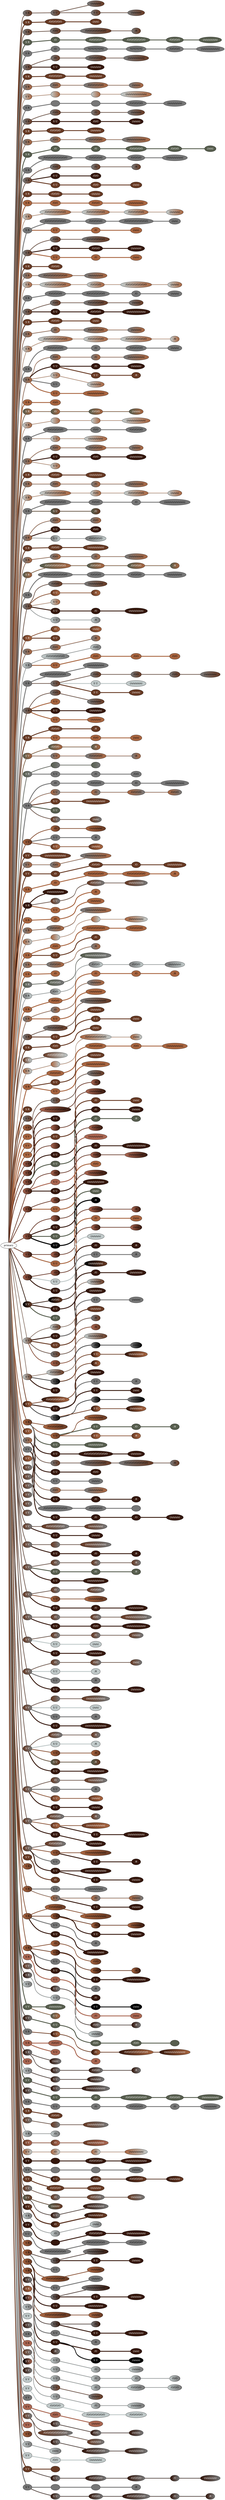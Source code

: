 graph {
 graph [rankdir=LR]
"1" [qtype="pendant_node", pendant_colors="#777777:#673923", pendant_ply="S", pendant_attach="R", pendant_length="46.5", label="S R", style=filled, fillcolor="#777777:#673923", fontcolor="#000000"]
"primary" -- "1" [qtype="pendant_link",penwidth=2,color="#777777:#673923"]
"1s1" [qtype="pendant_node", pendant_colors="#777777:#673923", pendant_ply="S", pendant_attach="U", pendant_length="52.0", label="S U", style=filled, fillcolor="#777777:#673923", fontcolor="#000000"]
"1" -- "1s1" [qtype="pendant_link",penwidth=2,color="#777777:#673923"]
"1s1:0" [qtype="knot_node", knot_value="4", knot_type="L", knot_position="24.0", knot_spin="S", label="(/o/o/o/o)", style=filled, fillcolor="#777777:#673923" , fontcolor="#000000"]
"1s1" -- "1s1:0" [qtype="knot_link",penwidth=2,color="#777777:#673923"]
"1s1s1" [qtype="pendant_node", pendant_colors="#777777:#673923", pendant_ply="S", pendant_attach="U", pendant_length="40.5", label="S U", style=filled, fillcolor="#777777:#673923", fontcolor="#000000"]
"1s1" -- "1s1s1" [qtype="pendant_link",penwidth=2,color="#777777:#673923"]
"1s1s1:0" [qtype="knot_node", knot_value="4", knot_type="L", knot_position="21.5", knot_spin="S", label="(/o/o/o/o)", style=filled, fillcolor="#777777:#673923" , fontcolor="#000000"]
"1s1s1" -- "1s1s1:0" [qtype="knot_link",penwidth=2,color="#777777:#673923"]
"2" [qtype="pendant_node", pendant_colors="#673923", pendant_ply="S", pendant_attach="R", pendant_length="58.5", label="S R", style=filled, fillcolor="#673923", fontcolor="#ffffff"]
"primary" -- "2" [qtype="pendant_link",penwidth=5,color="#673923"]
"2:0" [qtype="knot_node", knot_value="5", knot_type="S", knot_position="16.0", knot_spin="S", label="/O/O/O/O/O", style=filled, fillcolor="#673923" , fontcolor="#ffffff"]
"2" -- "2:0" [qtype="knot_link",penwidth=5,color="#673923"]
"2:1" [qtype="knot_node", knot_value="2", knot_type="L", knot_position="25.0", knot_spin="S", label="(/o/o)", style=filled, fillcolor="#673923" , fontcolor="#ffffff"]
"2:0" -- "2:1" [qtype="knot_link",penwidth=5,color="#673923"]
"3" [qtype="pendant_node", pendant_colors="#777777:#673923", pendant_ply="S", pendant_attach="R", pendant_length="22.5", label="S R", style=filled, fillcolor="#777777:#673923", fontcolor="#000000"]
"primary" -- "3" [qtype="pendant_link",penwidth=2,color="#777777:#673923"]
"3:0" [qtype="knot_node", knot_value="2", knot_type="S", knot_position="9.5", knot_spin="S", label="/O/O", style=filled, fillcolor="#777777:#673923" , fontcolor="#000000"]
"3" -- "3:0" [qtype="knot_link",penwidth=2,color="#777777:#673923"]
"3:1" [qtype="knot_node", knot_value="8", knot_type="S", knot_position="12.0", knot_spin="S", label="/O/O/O/O/O/O/O/O", style=filled, fillcolor="#777777:#673923" , fontcolor="#000000"]
"3:0" -- "3:1" [qtype="knot_link",penwidth=2,color="#777777:#673923"]
"3:2" [qtype="knot_node", knot_value="1", knot_type="E", knot_position="18.0", knot_spin="S", label="/8", style=filled, fillcolor="#777777:#673923" , fontcolor="#000000"]
"3:1" -- "3:2" [qtype="knot_link",penwidth=2,color="#777777:#673923"]
"4" [qtype="pendant_node", pendant_colors="#575E4E", pendant_ply="S", pendant_attach="R", pendant_length="27.0", label="S R", style=filled, fillcolor="#575E4E", fontcolor="#ffffff"]
"primary" -- "4" [qtype="pendant_link",penwidth=5,color="#575E4E"]
"4:0" [qtype="knot_node", knot_value="1", knot_type="S", knot_position="1.0", knot_spin="S", label="/O", style=filled, fillcolor="#575E4E" , fontcolor="#ffffff"]
"4" -- "4:0" [qtype="knot_link",penwidth=5,color="#575E4E"]
"4:1" [qtype="knot_node", knot_value="5", knot_type="S", knot_position="5.0", knot_spin="S", label="/O/O/O/O/O", style=filled, fillcolor="#575E4E" , fontcolor="#ffffff"]
"4:0" -- "4:1" [qtype="knot_link",penwidth=5,color="#575E4E"]
"4:2" [qtype="knot_node", knot_value="7", knot_type="S", knot_position="10.0", knot_spin="S", label="/O/O/O/O/O/O/O", style=filled, fillcolor="#575E4E" , fontcolor="#ffffff"]
"4:1" -- "4:2" [qtype="knot_link",penwidth=5,color="#575E4E"]
"4:3" [qtype="knot_node", knot_value="4", knot_type="S", knot_position="16.5", knot_spin="S", label="/O/O/O/O", style=filled, fillcolor="#575E4E" , fontcolor="#ffffff"]
"4:2" -- "4:3" [qtype="knot_link",penwidth=5,color="#575E4E"]
"4:4" [qtype="knot_node", knot_value="6", knot_type="L", knot_position="20.0", knot_spin="S", label="(/o/o/o/o/o/o)", style=filled, fillcolor="#575E4E" , fontcolor="#ffffff"]
"4:3" -- "4:4" [qtype="knot_link",penwidth=5,color="#575E4E"]
"5" [qtype="pendant_node", pendant_colors="#777777", pendant_ply="S", pendant_attach="R", pendant_length="21.0", label="S R", style=filled, fillcolor="#777777", fontcolor="#000000"]
"primary" -- "5" [qtype="pendant_link",penwidth=5,color="#777777"]
"5:0" [qtype="knot_node", knot_value="1", knot_type="S", knot_position="1.0", knot_spin="Z", label="\\O", style=filled, fillcolor="#777777" , fontcolor="#000000"]
"5" -- "5:0" [qtype="knot_link",penwidth=5,color="#777777"]
"5:1" [qtype="knot_node", knot_value="5", knot_type="S", knot_position="4.0", knot_spin="ZSZZS", label="?O?O?O?O?O", style=filled, fillcolor="#777777" , fontcolor="#000000"]
"5:0" -- "5:1" [qtype="knot_link",penwidth=5,color="#777777"]
"5:2" [qtype="knot_node", knot_value="4", knot_type="S", knot_position="10.0", knot_spin="ZSZS", label="?O?O?O?O", style=filled, fillcolor="#777777" , fontcolor="#000000"]
"5:1" -- "5:2" [qtype="knot_link",penwidth=5,color="#777777"]
"5:3" [qtype="knot_node", knot_value="4", knot_type="S", knot_position="14.5", knot_spin="S", label="/O/O/O/O", style=filled, fillcolor="#777777" , fontcolor="#000000"]
"5:2" -- "5:3" [qtype="knot_link",penwidth=5,color="#777777"]
"5:4" [qtype="knot_node", knot_value="8", knot_type="L", knot_position="16.5", knot_spin="S", label="(/o/o/o/o/o/o/o/o)", style=filled, fillcolor="#777777" , fontcolor="#000000"]
"5:3" -- "5:4" [qtype="knot_link",penwidth=5,color="#777777"]
"6" [qtype="pendant_node", pendant_colors="#777777:#673923", pendant_ply="S", pendant_attach="R", pendant_length="31.0", label="S R", style=filled, fillcolor="#777777:#673923", fontcolor="#000000"]
"primary" -- "6" [qtype="pendant_link",penwidth=2,color="#777777:#673923"]
"6:0" [qtype="knot_node", knot_value="1", knot_type="S", knot_position="9.5", knot_spin="S", label="/O", style=filled, fillcolor="#777777:#673923" , fontcolor="#000000"]
"6" -- "6:0" [qtype="knot_link",penwidth=2,color="#777777:#673923"]
"6:1" [qtype="knot_node", knot_value="5", knot_type="S", knot_position="14.5", knot_spin="S", label="/O/O/O/O/O", style=filled, fillcolor="#777777:#673923" , fontcolor="#000000"]
"6:0" -- "6:1" [qtype="knot_link",penwidth=2,color="#777777:#673923"]
"6:2" [qtype="knot_node", knot_value="7", knot_type="L", knot_position="19.5", knot_spin="S", label="(/o/o/o/o/o/o/o)", style=filled, fillcolor="#777777:#673923" , fontcolor="#000000"]
"6:1" -- "6:2" [qtype="knot_link",penwidth=2,color="#777777:#673923"]
"6s1" [qtype="pendant_node", pendant_colors="#35170C", pendant_ply="S", pendant_attach="U", pendant_length="38.0", label="S U", style=filled, fillcolor="#35170C", fontcolor="#ffffff"]
"6" -- "6s1" [qtype="pendant_link",penwidth=5,color="#35170C"]
"6s1:0" [qtype="knot_node", knot_value="4", knot_type="L", knot_position="21.0", knot_spin="S", label="(/o/o/o/o)", style=filled, fillcolor="#35170C" , fontcolor="#ffffff"]
"6s1" -- "6s1:0" [qtype="knot_link",penwidth=5,color="#35170C"]
"7" [qtype="pendant_node", pendant_colors="#673923", pendant_ply="S", pendant_attach="R", pendant_length="51.0", label="S R", style=filled, fillcolor="#673923", fontcolor="#ffffff"]
"primary" -- "7" [qtype="pendant_link",penwidth=5,color="#673923"]
"7:0" [qtype="knot_node", knot_value="5", knot_type="S", knot_position="16.5", knot_spin="S", label="/O/O/O/O/O", style=filled, fillcolor="#673923" , fontcolor="#ffffff"]
"7" -- "7:0" [qtype="knot_link",penwidth=5,color="#673923"]
"7:1" [qtype="knot_node", knot_value="5", knot_type="L", knot_position="24.0", knot_spin="S", label="(/o/o/o/o/o)", style=filled, fillcolor="#673923" , fontcolor="#ffffff"]
"7:0" -- "7:1" [qtype="knot_link",penwidth=5,color="#673923"]
"8" [qtype="pendant_node", pendant_colors="#777777:#A86540", pendant_ply="S", pendant_attach="R", pendant_length="32.0", label="S R", style=filled, fillcolor="#777777:#A86540", fontcolor="#000000"]
"primary" -- "8" [qtype="pendant_link",penwidth=2,color="#777777:#A86540"]
"8:0" [qtype="knot_node", knot_value="2", knot_type="S", knot_position="9.0", knot_spin="S", label="/O/O", style=filled, fillcolor="#777777:#A86540" , fontcolor="#000000"]
"8" -- "8:0" [qtype="knot_link",penwidth=2,color="#777777:#A86540"]
"8:1" [qtype="knot_node", knot_value="6", knot_type="S", knot_position="14.5", knot_spin="S", label="/O/O/O/O/O/O", style=filled, fillcolor="#777777:#A86540" , fontcolor="#000000"]
"8:0" -- "8:1" [qtype="knot_link",penwidth=2,color="#777777:#A86540"]
"8:2" [qtype="knot_node", knot_value="3", knot_type="L", knot_position="21.0", knot_spin="S", label="(/o/o/o)", style=filled, fillcolor="#777777:#A86540" , fontcolor="#000000"]
"8:1" -- "8:2" [qtype="knot_link",penwidth=2,color="#777777:#A86540"]
"9" [qtype="pendant_node", pendant_colors="#C1CACA:#A86540", pendant_ply="S", pendant_attach="V", pendant_length="28.5", label="S V", style=filled, fillcolor="#C1CACA:#A86540", fontcolor="#000000"]
"primary" -- "9" [qtype="pendant_link",penwidth=2,color="#C1CACA:#A86540"]
"9:0" [qtype="knot_node", knot_value="1", knot_type="", knot_position="1.5", knot_spin="S", label="", style=filled, fillcolor="#C1CACA:#A86540" , fontcolor="#000000"]
"9" -- "9:0" [qtype="knot_link",penwidth=2,color="#C1CACA:#A86540"]
"9:1" [qtype="knot_node", knot_value="8", knot_type="", knot_position="8.0", knot_spin="ZSSSSSSS", label="", style=filled, fillcolor="#C1CACA:#A86540" , fontcolor="#000000"]
"9:0" -- "9:1" [qtype="knot_link",penwidth=2,color="#C1CACA:#A86540"]
"9:2" [qtype="knot_node", knot_value="9", knot_type="L", knot_position="20.0", knot_spin="S", label="(/o/o/o/o/o/o/o/o/o)", style=filled, fillcolor="#C1CACA:#A86540" , fontcolor="#000000"]
"9:1" -- "9:2" [qtype="knot_link",penwidth=2,color="#C1CACA:#A86540"]
"10" [qtype="pendant_node", pendant_colors="#777777", pendant_ply="S", pendant_attach="R", pendant_length="34.0", label="S R", style=filled, fillcolor="#777777", fontcolor="#000000"]
"primary" -- "10" [qtype="pendant_link",penwidth=5,color="#777777"]
"10:0" [qtype="knot_node", knot_value="1", knot_type="", knot_position="0.5", knot_spin="S", label="", style=filled, fillcolor="#777777" , fontcolor="#000000"]
"10" -- "10:0" [qtype="knot_link",penwidth=5,color="#777777"]
"10:1" [qtype="knot_node", knot_value="1", knot_type="", knot_position="6.0", knot_spin="S", label="", style=filled, fillcolor="#777777" , fontcolor="#000000"]
"10:0" -- "10:1" [qtype="knot_link",penwidth=5,color="#777777"]
"10:2" [qtype="knot_node", knot_value="5", knot_type="S", knot_position="15.0", knot_spin="S", label="/O/O/O/O/O", style=filled, fillcolor="#777777" , fontcolor="#000000"]
"10:1" -- "10:2" [qtype="knot_link",penwidth=5,color="#777777"]
"10:3" [qtype="knot_node", knot_value="6", knot_type="L", knot_position="20.5", knot_spin="S", label="(/o/o/o/o/o/o)", style=filled, fillcolor="#777777" , fontcolor="#000000"]
"10:2" -- "10:3" [qtype="knot_link",penwidth=5,color="#777777"]
"11" [qtype="pendant_node", pendant_colors="#777777:#673923", pendant_ply="S", pendant_attach="R", pendant_length="37.0", label="S R", style=filled, fillcolor="#777777:#673923", fontcolor="#000000"]
"primary" -- "11" [qtype="pendant_link",penwidth=2,color="#777777:#673923"]
"11:0" [qtype="knot_node", knot_value="2", knot_type="S", knot_position="9.5", knot_spin="S", label="/O/O", style=filled, fillcolor="#777777:#673923" , fontcolor="#000000"]
"11" -- "11:0" [qtype="knot_link",penwidth=2,color="#777777:#673923"]
"11:1" [qtype="knot_node", knot_value="1", knot_type="S", knot_position="15.0", knot_spin="S", label="/O", style=filled, fillcolor="#777777:#673923" , fontcolor="#000000"]
"11:0" -- "11:1" [qtype="knot_link",penwidth=2,color="#777777:#673923"]
"11:2" [qtype="knot_node", knot_value="4", knot_type="L", knot_position="18.5", knot_spin="S", label="(/o/o/o/o)", style=filled, fillcolor="#777777:#673923" , fontcolor="#000000"]
"11:1" -- "11:2" [qtype="knot_link",penwidth=2,color="#777777:#673923"]
"11s1" [qtype="pendant_node", pendant_colors="#35170C", pendant_ply="S", pendant_attach="U", pendant_length="41.5", label="S U", style=filled, fillcolor="#35170C", fontcolor="#ffffff"]
"11" -- "11s1" [qtype="pendant_link",penwidth=5,color="#35170C"]
"11s1:0" [qtype="knot_node", knot_value="2", knot_type="S", knot_position="16.0", knot_spin="S", label="/O/O", style=filled, fillcolor="#35170C" , fontcolor="#ffffff"]
"11s1" -- "11s1:0" [qtype="knot_link",penwidth=5,color="#35170C"]
"11s1:1" [qtype="knot_node", knot_value="3", knot_type="L", knot_position="22.0", knot_spin="S", label="(/o/o/o)", style=filled, fillcolor="#35170C" , fontcolor="#ffffff"]
"11s1:0" -- "11s1:1" [qtype="knot_link",penwidth=5,color="#35170C"]
"12" [qtype="pendant_node", pendant_colors="#673923", pendant_ply="S", pendant_attach="R", pendant_length="47.0", label="S R", style=filled, fillcolor="#673923", fontcolor="#ffffff"]
"primary" -- "12" [qtype="pendant_link",penwidth=5,color="#673923"]
"12:0" [qtype="knot_node", knot_value="4", knot_type="S", knot_position="16.0", knot_spin="S", label="/O/O/O/O", style=filled, fillcolor="#673923" , fontcolor="#ffffff"]
"12" -- "12:0" [qtype="knot_link",penwidth=5,color="#673923"]
"12:1" [qtype="knot_node", knot_value="4", knot_type="L", knot_position="22.5", knot_spin="S", label="(/o/o/o/o)", style=filled, fillcolor="#673923" , fontcolor="#ffffff"]
"12:0" -- "12:1" [qtype="knot_link",penwidth=5,color="#673923"]
"13" [qtype="pendant_node", pendant_colors="#777777:#A86540", pendant_ply="S", pendant_attach="R", pendant_length="26.0", label="S R", style=filled, fillcolor="#777777:#A86540", fontcolor="#000000"]
"primary" -- "13" [qtype="pendant_link",penwidth=2,color="#777777:#A86540"]
"13:0" [qtype="knot_node", knot_value="2", knot_type="S", knot_position="9.5", knot_spin="S", label="/O/O", style=filled, fillcolor="#777777:#A86540" , fontcolor="#000000"]
"13" -- "13:0" [qtype="knot_link",penwidth=2,color="#777777:#A86540"]
"13:1" [qtype="knot_node", knot_value="5", knot_type="S", knot_position="17.0", knot_spin="S", label="/O/O/O/O/O", style=filled, fillcolor="#777777:#A86540" , fontcolor="#000000"]
"13:0" -- "13:1" [qtype="knot_link",penwidth=2,color="#777777:#A86540"]
"13:2" [qtype="knot_node", knot_value="8", knot_type="L", knot_position="20.5", knot_spin="S", label="(/o/o/o/o/o/o/o/o)", style=filled, fillcolor="#777777:#A86540" , fontcolor="#000000"]
"13:1" -- "13:2" [qtype="knot_link",penwidth=2,color="#777777:#A86540"]
"14" [qtype="pendant_node", pendant_colors="#575E4E", pendant_ply="S", pendant_attach="R", pendant_length="35.5", label="S R", style=filled, fillcolor="#575E4E", fontcolor="#ffffff"]
"primary" -- "14" [qtype="pendant_link",penwidth=5,color="#575E4E"]
"14:0" [qtype="knot_node", knot_value="1", knot_type="S", knot_position="1.0", knot_spin="S", label="/O", style=filled, fillcolor="#575E4E" , fontcolor="#ffffff"]
"14" -- "14:0" [qtype="knot_link",penwidth=5,color="#575E4E"]
"14:1" [qtype="knot_node", knot_value="1", knot_type="S", knot_position="5.5", knot_spin="S", label="/O", style=filled, fillcolor="#575E4E" , fontcolor="#ffffff"]
"14:0" -- "14:1" [qtype="knot_link",penwidth=5,color="#575E4E"]
"14:2" [qtype="knot_node", knot_value="5", knot_type="S", knot_position="10.5", knot_spin="S", label="/O/O/O/O/O", style=filled, fillcolor="#575E4E" , fontcolor="#ffffff"]
"14:1" -- "14:2" [qtype="knot_link",penwidth=5,color="#575E4E"]
"14:3" [qtype="knot_node", knot_value="3", knot_type="S", knot_position="16.0", knot_spin="S", label="/O/O/O", style=filled, fillcolor="#575E4E" , fontcolor="#ffffff"]
"14:2" -- "14:3" [qtype="knot_link",penwidth=5,color="#575E4E"]
"14:4" [qtype="knot_node", knot_value="2", knot_type="L", knot_position="21.5", knot_spin="S", label="(/o/o)", style=filled, fillcolor="#575E4E" , fontcolor="#ffffff"]
"14:3" -- "14:4" [qtype="knot_link",penwidth=5,color="#575E4E"]
"15" [qtype="pendant_node", pendant_colors="#777777", pendant_ply="S", pendant_attach="R", pendant_length="18.5", label="S R", style=filled, fillcolor="#777777", fontcolor="#000000"]
"primary" -- "15" [qtype="pendant_link",penwidth=5,color="#777777"]
"15:0" [qtype="knot_node", knot_value="9", knot_type="S", knot_position="4.0", knot_spin="S", label="/O/O/O/O/O/O/O/O/O", style=filled, fillcolor="#777777" , fontcolor="#000000"]
"15" -- "15:0" [qtype="knot_link",penwidth=5,color="#777777"]
"15:1" [qtype="knot_node", knot_value="5", knot_type="S", knot_position="9.0", knot_spin="S", label="/O/O/O/O/O", style=filled, fillcolor="#777777" , fontcolor="#000000"]
"15:0" -- "15:1" [qtype="knot_link",penwidth=5,color="#777777"]
"15:2" [qtype="knot_node", knot_value="4", knot_type="S", knot_position="13.0", knot_spin="S", label="/O/O/O/O", style=filled, fillcolor="#777777" , fontcolor="#000000"]
"15:1" -- "15:2" [qtype="knot_link",penwidth=5,color="#777777"]
"15:3" [qtype="knot_node", knot_value="7", knot_type="L", knot_position="15.0", knot_spin="S", label="(/o/o/o/o/o/o/o)", style=filled, fillcolor="#777777" , fontcolor="#000000"]
"15:2" -- "15:3" [qtype="knot_link",penwidth=5,color="#777777"]
"16" [qtype="pendant_node", pendant_colors="#777777:#673923", pendant_ply="S", pendant_attach="R", pendant_length="41.0", label="S R", style=filled, fillcolor="#777777:#673923", fontcolor="#000000"]
"primary" -- "16" [qtype="pendant_link",penwidth=2,color="#777777:#673923"]
"16:0" [qtype="knot_node", knot_value="2", knot_type="S", knot_position="10.0", knot_spin="S", label="/O/O", style=filled, fillcolor="#777777:#673923" , fontcolor="#000000"]
"16" -- "16:0" [qtype="knot_link",penwidth=2,color="#777777:#673923"]
"16:1" [qtype="knot_node", knot_value="1", knot_type="S", knot_position="14.0", knot_spin="S", label="/O", style=filled, fillcolor="#777777:#673923" , fontcolor="#000000"]
"16:0" -- "16:1" [qtype="knot_link",penwidth=2,color="#777777:#673923"]
"16:2" [qtype="knot_node", knot_value="1", knot_type="E", knot_position="21.0", knot_spin="S", label="/8", style=filled, fillcolor="#777777:#673923" , fontcolor="#000000"]
"16:1" -- "16:2" [qtype="knot_link",penwidth=2,color="#777777:#673923"]
"16s1" [qtype="pendant_node", pendant_colors="#35170C", pendant_ply="S", pendant_attach="U", pendant_length="41.5", label="S U", style=filled, fillcolor="#35170C", fontcolor="#ffffff"]
"16" -- "16s1" [qtype="pendant_link",penwidth=5,color="#35170C"]
"16s1:0" [qtype="knot_node", knot_value="2", knot_type="S", knot_position="13.0", knot_spin="S", label="/O/O", style=filled, fillcolor="#35170C" , fontcolor="#ffffff"]
"16s1" -- "16s1:0" [qtype="knot_link",penwidth=5,color="#35170C"]
"16s2" [qtype="pendant_node", pendant_colors="#673923", pendant_ply="S", pendant_attach="U", pendant_length="26.5", label="S U", style=filled, fillcolor="#673923", fontcolor="#ffffff"]
"16" -- "16s2" [qtype="pendant_link",penwidth=5,color="#673923"]
"16s2:0" [qtype="knot_node", knot_value="2", knot_type="S", knot_position="12.0", knot_spin="S", label="/O/O", style=filled, fillcolor="#673923" , fontcolor="#ffffff"]
"16s2" -- "16s2:0" [qtype="knot_link",penwidth=5,color="#673923"]
"16s2:1" [qtype="knot_node", knot_value="2", knot_type="L", knot_position="18.0", knot_spin="S", label="(/o/o)", style=filled, fillcolor="#673923" , fontcolor="#ffffff"]
"16s2:0" -- "16s2:1" [qtype="knot_link",penwidth=5,color="#673923"]
"17" [qtype="pendant_node", pendant_colors="#673923", pendant_ply="S", pendant_attach="R", pendant_length="53.5", label="S R", style=filled, fillcolor="#673923", fontcolor="#ffffff"]
"primary" -- "17" [qtype="pendant_link",penwidth=5,color="#673923"]
"17:0" [qtype="knot_node", knot_value="3", knot_type="S", knot_position="14.0", knot_spin="S", label="/O/O/O", style=filled, fillcolor="#673923" , fontcolor="#ffffff"]
"17" -- "17:0" [qtype="knot_link",penwidth=5,color="#673923"]
"17:1" [qtype="knot_node", knot_value="3", knot_type="L", knot_position="19.0", knot_spin="S", label="(/o/o/o)", style=filled, fillcolor="#673923" , fontcolor="#ffffff"]
"17:0" -- "17:1" [qtype="knot_link",penwidth=5,color="#673923"]
"18" [qtype="pendant_node", pendant_colors="#A86540", pendant_ply="S", pendant_attach="R", pendant_length="22.0", label="S R", style=filled, fillcolor="#A86540", fontcolor="#000000"]
"primary" -- "18" [qtype="pendant_link",penwidth=5,color="#A86540"]
"18:0" [qtype="knot_node", knot_value="2", knot_type="S", knot_position="8.0", knot_spin="S", label="/O/O", style=filled, fillcolor="#A86540" , fontcolor="#000000"]
"18" -- "18:0" [qtype="knot_link",penwidth=5,color="#A86540"]
"18:1" [qtype="knot_node", knot_value="3", knot_type="S", knot_position="13.0", knot_spin="S", label="/O/O/O", style=filled, fillcolor="#A86540" , fontcolor="#000000"]
"18:0" -- "18:1" [qtype="knot_link",penwidth=5,color="#A86540"]
"18:2" [qtype="knot_node", knot_value="6", knot_type="L", knot_position="15.5", knot_spin="S", label="(/o/o/o/o/o/o)", style=filled, fillcolor="#A86540" , fontcolor="#000000"]
"18:1" -- "18:2" [qtype="knot_link",penwidth=5,color="#A86540"]
"19" [qtype="pendant_node", pendant_colors="#C1CACA:#A86540", pendant_ply="S", pendant_attach="R", pendant_length="25.0", label="S R", style=filled, fillcolor="#C1CACA:#A86540", fontcolor="#000000"]
"primary" -- "19" [qtype="pendant_link",penwidth=2,color="#C1CACA:#A86540"]
"19:0" [qtype="knot_node", knot_value="8", knot_type="S", knot_position="5.0", knot_spin="S", label="/O/O/O/O/O/O/O/O", style=filled, fillcolor="#C1CACA:#A86540" , fontcolor="#000000"]
"19" -- "19:0" [qtype="knot_link",penwidth=2,color="#C1CACA:#A86540"]
"19:1" [qtype="knot_node", knot_value="7", knot_type="S", knot_position="11.5", knot_spin="S", label="/O/O/O/O/O/O/O", style=filled, fillcolor="#C1CACA:#A86540" , fontcolor="#000000"]
"19:0" -- "19:1" [qtype="knot_link",penwidth=2,color="#C1CACA:#A86540"]
"19:2" [qtype="knot_node", knot_value="6", knot_type="S", knot_position="16.0", knot_spin="S", label="/O/O/O/O/O/O", style=filled, fillcolor="#C1CACA:#A86540" , fontcolor="#000000"]
"19:1" -- "19:2" [qtype="knot_link",penwidth=2,color="#C1CACA:#A86540"]
"19:3" [qtype="knot_node", knot_value="4", knot_type="L", knot_position="18.0", knot_spin="S", label="(/o/o/o/o)", style=filled, fillcolor="#C1CACA:#A86540" , fontcolor="#000000"]
"19:2" -- "19:3" [qtype="knot_link",penwidth=2,color="#C1CACA:#A86540"]
"20" [qtype="pendant_node", pendant_colors="#777777", pendant_ply="S", pendant_attach="R", pendant_length="21.0", label="S R", style=filled, fillcolor="#777777", fontcolor="#000000"]
"primary" -- "20" [qtype="pendant_link",penwidth=5,color="#777777"]
"20:0" [qtype="knot_node", knot_value="8", knot_type="S", knot_position="4.5", knot_spin="S", label="/O/O/O/O/O/O/O/O", style=filled, fillcolor="#777777" , fontcolor="#000000"]
"20" -- "20:0" [qtype="knot_link",penwidth=5,color="#777777"]
"20:1" [qtype="knot_node", knot_value="5", knot_type="S", knot_position="10.5", knot_spin="S", label="/O/O/O/O/O", style=filled, fillcolor="#777777" , fontcolor="#000000"]
"20:0" -- "20:1" [qtype="knot_link",penwidth=5,color="#777777"]
"20:2" [qtype="knot_node", knot_value="9", knot_type="S", knot_position="14.0", knot_spin="S", label="/O/O/O/O/O/O/O/O/O", style=filled, fillcolor="#777777" , fontcolor="#000000"]
"20:1" -- "20:2" [qtype="knot_link",penwidth=5,color="#777777"]
"20:3" [qtype="knot_node", knot_value="2", knot_type="L", knot_position="17.5", knot_spin="S", label="(/o/o)", style=filled, fillcolor="#777777" , fontcolor="#000000"]
"20:2" -- "20:3" [qtype="knot_link",penwidth=5,color="#777777"]
"20s1" [qtype="pendant_node", pendant_colors="#A86540", pendant_ply="S", pendant_attach="U", pendant_length="23.0", label="S U", style=filled, fillcolor="#A86540", fontcolor="#000000"]
"20" -- "20s1" [qtype="pendant_link",penwidth=5,color="#A86540"]
"20s1:0" [qtype="knot_node", knot_value="1", knot_type="S", knot_position="6.0", knot_spin="S", label="/O", style=filled, fillcolor="#A86540" , fontcolor="#000000"]
"20s1" -- "20s1:0" [qtype="knot_link",penwidth=5,color="#A86540"]
"20s1:1" [qtype="knot_node", knot_value="2", knot_type="L", knot_position="13.0", knot_spin="S", label="(/o/o)", style=filled, fillcolor="#A86540" , fontcolor="#000000"]
"20s1:0" -- "20s1:1" [qtype="knot_link",penwidth=5,color="#A86540"]
"21" [qtype="pendant_node", pendant_colors="#777777:#673923", pendant_ply="S", pendant_attach="R", pendant_length="35.5", label="S R", style=filled, fillcolor="#777777:#673923", fontcolor="#000000"]
"primary" -- "21" [qtype="pendant_link",penwidth=2,color="#777777:#673923"]
"21:0" [qtype="knot_node", knot_value="2", knot_type="S", knot_position="11.0", knot_spin="S", label="/O/O", style=filled, fillcolor="#777777:#673923" , fontcolor="#000000"]
"21" -- "21:0" [qtype="knot_link",penwidth=2,color="#777777:#673923"]
"21:1" [qtype="knot_node", knot_value="7", knot_type="S", knot_position="14.5", knot_spin="S", label="/O/O/O/O/O/O/O", style=filled, fillcolor="#777777:#673923" , fontcolor="#000000"]
"21:0" -- "21:1" [qtype="knot_link",penwidth=2,color="#777777:#673923"]
"21s1" [qtype="pendant_node", pendant_colors="#35170C", pendant_ply="S", pendant_attach="U", pendant_length="35.5", label="S U", style=filled, fillcolor="#35170C", fontcolor="#ffffff"]
"21" -- "21s1" [qtype="pendant_link",penwidth=5,color="#35170C"]
"21s1:0" [qtype="knot_node", knot_value="3", knot_type="S", knot_position="15.0", knot_spin="S", label="/O/O/O", style=filled, fillcolor="#35170C" , fontcolor="#ffffff"]
"21s1" -- "21s1:0" [qtype="knot_link",penwidth=5,color="#35170C"]
"21s1:1" [qtype="knot_node", knot_value="4", knot_type="L", knot_position="22.5", knot_spin="S", label="(/o/o/o/o)", style=filled, fillcolor="#35170C" , fontcolor="#ffffff"]
"21s1:0" -- "21s1:1" [qtype="knot_link",penwidth=5,color="#35170C"]
"21s2" [qtype="pendant_node", pendant_colors="#A86540", pendant_ply="S", pendant_attach="U", pendant_length="37.5", label="S U", style=filled, fillcolor="#A86540", fontcolor="#000000"]
"21" -- "21s2" [qtype="pendant_link",penwidth=5,color="#A86540"]
"21s2:0" [qtype="knot_node", knot_value="1", knot_type="S", knot_position="11.5", knot_spin="S", label="/O", style=filled, fillcolor="#A86540" , fontcolor="#000000"]
"21s2" -- "21s2:0" [qtype="knot_link",penwidth=5,color="#A86540"]
"21s2:1" [qtype="knot_node", knot_value="2", knot_type="L", knot_position="20.0", knot_spin="S", label="(/o/o)", style=filled, fillcolor="#A86540" , fontcolor="#000000"]
"21s2:0" -- "21s2:1" [qtype="knot_link",penwidth=5,color="#A86540"]
"22" [qtype="pendant_node", pendant_colors="#673923", pendant_ply="S", pendant_attach="R", pendant_length="32.5", label="S R", style=filled, fillcolor="#673923", fontcolor="#ffffff"]
"primary" -- "22" [qtype="pendant_link",penwidth=5,color="#673923"]
"22:0" [qtype="knot_node", knot_value="3", knot_type="S", knot_position="15.0", knot_spin="S", label="/O/O/O", style=filled, fillcolor="#673923" , fontcolor="#ffffff"]
"22" -- "22:0" [qtype="knot_link",penwidth=5,color="#673923"]
"23" [qtype="pendant_node", pendant_colors="#777777:#A86540", pendant_ply="S", pendant_attach="R", pendant_length="27.5", label="S R", style=filled, fillcolor="#777777:#A86540", fontcolor="#000000"]
"primary" -- "23" [qtype="pendant_link",penwidth=2,color="#777777:#A86540"]
"23:0" [qtype="knot_node", knot_value="9", knot_type="S", knot_position="15.0", knot_spin="S", label="/O/O/O/O/O/O/O/O/O", style=filled, fillcolor="#777777:#A86540" , fontcolor="#000000"]
"23" -- "23:0" [qtype="knot_link",penwidth=2,color="#777777:#A86540"]
"23:1" [qtype="knot_node", knot_value="6", knot_type="L", knot_position="21.5", knot_spin="S", label="(/o/o/o/o/o/o)", style=filled, fillcolor="#777777:#A86540" , fontcolor="#000000"]
"23:0" -- "23:1" [qtype="knot_link",penwidth=2,color="#777777:#A86540"]
"24" [qtype="pendant_node", pendant_colors="#C1CACA:#A86540", pendant_ply="S", pendant_attach="R", pendant_length="25.0", label="S R", style=filled, fillcolor="#C1CACA:#A86540", fontcolor="#000000"]
"primary" -- "24" [qtype="pendant_link",penwidth=2,color="#C1CACA:#A86540"]
"24:0" [qtype="knot_node", knot_value="8", knot_type="S", knot_position="4.0", knot_spin="S", label="/O/O/O/O/O/O/O/O", style=filled, fillcolor="#C1CACA:#A86540" , fontcolor="#000000"]
"24" -- "24:0" [qtype="knot_link",penwidth=2,color="#C1CACA:#A86540"]
"24:1" [qtype="knot_node", knot_value="4", knot_type="S", knot_position="11.0", knot_spin="S", label="/O/O/O/O", style=filled, fillcolor="#C1CACA:#A86540" , fontcolor="#000000"]
"24:0" -- "24:1" [qtype="knot_link",penwidth=2,color="#C1CACA:#A86540"]
"24:2" [qtype="knot_node", knot_value="8", knot_type="S", knot_position="17.0", knot_spin="S", label="/O/O/O/O/O/O/O/O", style=filled, fillcolor="#C1CACA:#A86540" , fontcolor="#000000"]
"24:1" -- "24:2" [qtype="knot_link",penwidth=2,color="#C1CACA:#A86540"]
"24:3" [qtype="knot_node", knot_value="3", knot_type="L", knot_position="21.0", knot_spin="S", label="(/o/o/o)", style=filled, fillcolor="#C1CACA:#A86540" , fontcolor="#000000"]
"24:2" -- "24:3" [qtype="knot_link",penwidth=2,color="#C1CACA:#A86540"]
"25" [qtype="pendant_node", pendant_colors="#777777", pendant_ply="S", pendant_attach="R", pendant_length="30.5", label="S R", style=filled, fillcolor="#777777", fontcolor="#000000"]
"primary" -- "25" [qtype="pendant_link",penwidth=5,color="#777777"]
"25:0" [qtype="knot_node", knot_value="5", knot_type="S", knot_position="4.0", knot_spin="S", label="/O/O/O/O/O", style=filled, fillcolor="#777777" , fontcolor="#000000"]
"25" -- "25:0" [qtype="knot_link",penwidth=5,color="#777777"]
"25:1" [qtype="knot_node", knot_value="7", knot_type="S", knot_position="8.5", knot_spin="S", label="/O/O/O/O/O/O/O", style=filled, fillcolor="#777777" , fontcolor="#000000"]
"25:0" -- "25:1" [qtype="knot_link",penwidth=5,color="#777777"]
"25:2" [qtype="knot_node", knot_value="1", knot_type="S", knot_position="15.5", knot_spin="S", label="/O", style=filled, fillcolor="#777777" , fontcolor="#000000"]
"25:1" -- "25:2" [qtype="knot_link",penwidth=5,color="#777777"]
"25:3" [qtype="knot_node", knot_value="3", knot_type="L", knot_position="19.0", knot_spin="S", label="(/o/o/o)", style=filled, fillcolor="#777777" , fontcolor="#000000"]
"25:2" -- "25:3" [qtype="knot_link",penwidth=5,color="#777777"]
"26" [qtype="pendant_node", pendant_colors="#777777:#673923", pendant_ply="S", pendant_attach="R", pendant_length="34.0", label="S R", style=filled, fillcolor="#777777:#673923", fontcolor="#000000"]
"primary" -- "26" [qtype="pendant_link",penwidth=2,color="#777777:#673923"]
"26:0" [qtype="knot_node", knot_value="2", knot_type="S", knot_position="10.0", knot_spin="S", label="/O/O", style=filled, fillcolor="#777777:#673923" , fontcolor="#000000"]
"26" -- "26:0" [qtype="knot_link",penwidth=2,color="#777777:#673923"]
"26:1" [qtype="knot_node", knot_value="6", knot_type="S", knot_position="16.0", knot_spin="S", label="/O/O/O/O/O/O", style=filled, fillcolor="#777777:#673923" , fontcolor="#000000"]
"26:0" -- "26:1" [qtype="knot_link",penwidth=2,color="#777777:#673923"]
"26:2" [qtype="knot_node", knot_value="3", knot_type="L", knot_position="23.5", knot_spin="S", label="(/o/o/o)", style=filled, fillcolor="#777777:#673923" , fontcolor="#000000"]
"26:1" -- "26:2" [qtype="knot_link",penwidth=2,color="#777777:#673923"]
"26s1" [qtype="pendant_node", pendant_colors="#35170C", pendant_ply="S", pendant_attach="U", pendant_length="33.5", label="S U", style=filled, fillcolor="#35170C", fontcolor="#ffffff"]
"26" -- "26s1" [qtype="pendant_link",penwidth=5,color="#35170C"]
"26s1:0" [qtype="knot_node", knot_value="4", knot_type="S", knot_position="17.0", knot_spin="S", label="/O/O/O/O", style=filled, fillcolor="#35170C" , fontcolor="#ffffff"]
"26s1" -- "26s1:0" [qtype="knot_link",penwidth=5,color="#35170C"]
"26s1:1" [qtype="knot_node", knot_value="8", knot_type="L", knot_position="23.0", knot_spin="S", label="(/o/o/o/o/o/o/o/o)", style=filled, fillcolor="#35170C" , fontcolor="#ffffff"]
"26s1:0" -- "26s1:1" [qtype="knot_link",penwidth=5,color="#35170C"]
"27" [qtype="pendant_node", pendant_colors="#673923", pendant_ply="S", pendant_attach="R", pendant_length="42.5", label="S R", style=filled, fillcolor="#673923", fontcolor="#ffffff"]
"primary" -- "27" [qtype="pendant_link",penwidth=5,color="#673923"]
"27:0" [qtype="knot_node", knot_value="3", knot_type="S", knot_position="17.0", knot_spin="S", label="/O/O/O", style=filled, fillcolor="#673923" , fontcolor="#ffffff"]
"27" -- "27:0" [qtype="knot_link",penwidth=5,color="#673923"]
"27:1" [qtype="knot_node", knot_value="2", knot_type="L", knot_position="28.5", knot_spin="S", label="(/o/o)", style=filled, fillcolor="#673923" , fontcolor="#ffffff"]
"27:0" -- "27:1" [qtype="knot_link",penwidth=5,color="#673923"]
"28" [qtype="pendant_node", pendant_colors="#777777:#A86540", pendant_ply="S", pendant_attach="R", pendant_length="31.5", label="S R", style=filled, fillcolor="#777777:#A86540", fontcolor="#000000"]
"primary" -- "28" [qtype="pendant_link",penwidth=2,color="#777777:#A86540"]
"28:0" [qtype="knot_node", knot_value="1", knot_type="S", knot_position="8.0", knot_spin="S", label="/O", style=filled, fillcolor="#777777:#A86540" , fontcolor="#000000"]
"28" -- "28:0" [qtype="knot_link",penwidth=2,color="#777777:#A86540"]
"28:1" [qtype="knot_node", knot_value="6", knot_type="S", knot_position="16.0", knot_spin="S", label="/O/O/O/O/O/O", style=filled, fillcolor="#777777:#A86540" , fontcolor="#000000"]
"28:0" -- "28:1" [qtype="knot_link",penwidth=2,color="#777777:#A86540"]
"28:2" [qtype="knot_node", knot_value="4", knot_type="L", knot_position="22.0", knot_spin="S", label="(/o/o/o/o)", style=filled, fillcolor="#777777:#A86540" , fontcolor="#000000"]
"28:1" -- "28:2" [qtype="knot_link",penwidth=2,color="#777777:#A86540"]
"29" [qtype="pendant_node", pendant_colors="#C1CACA:#A86540", pendant_ply="S", pendant_attach="R", pendant_length="24.0", label="S R", style=filled, fillcolor="#C1CACA:#A86540", fontcolor="#000000"]
"primary" -- "29" [qtype="pendant_link",penwidth=2,color="#C1CACA:#A86540"]
"29:0" [qtype="knot_node", knot_value="9", knot_type="S", knot_position="6.0", knot_spin="S", label="/O/O/O/O/O/O/O/O/O", style=filled, fillcolor="#C1CACA:#A86540" , fontcolor="#000000"]
"29" -- "29:0" [qtype="knot_link",penwidth=2,color="#C1CACA:#A86540"]
"29:1" [qtype="knot_node", knot_value="6", knot_type="S", knot_position="11.0", knot_spin="S", label="/O/O/O/O/O/O", style=filled, fillcolor="#C1CACA:#A86540" , fontcolor="#000000"]
"29:0" -- "29:1" [qtype="knot_link",penwidth=2,color="#C1CACA:#A86540"]
"29:2" [qtype="knot_node", knot_value="8", knot_type="S", knot_position="15.5", knot_spin="S", label="/O/O/O/O/O/O/O/O", style=filled, fillcolor="#C1CACA:#A86540" , fontcolor="#000000"]
"29:1" -- "29:2" [qtype="knot_link",penwidth=2,color="#C1CACA:#A86540"]
"29:3" [qtype="knot_node", knot_value="1", knot_type="E", knot_position="17.0", knot_spin="S", label="/8", style=filled, fillcolor="#C1CACA:#A86540" , fontcolor="#000000"]
"29:2" -- "29:3" [qtype="knot_link",penwidth=2,color="#C1CACA:#A86540"]
"30" [qtype="pendant_node", pendant_colors="#777777", pendant_ply="S", pendant_attach="R", pendant_length="29.0", label="S R", style=filled, fillcolor="#777777", fontcolor="#000000"]
"primary" -- "30" [qtype="pendant_link",penwidth=5,color="#777777"]
"30:0" [qtype="knot_node", knot_value="6", knot_type="S", knot_position="5.5", knot_spin="S", label="/O/O/O/O/O/O", style=filled, fillcolor="#777777" , fontcolor="#000000"]
"30" -- "30:0" [qtype="knot_link",penwidth=5,color="#777777"]
"30:1" [qtype="knot_node", knot_value="1", knot_type="S", knot_position="9.5", knot_spin="S", label="/O", style=filled, fillcolor="#777777" , fontcolor="#000000"]
"30:0" -- "30:1" [qtype="knot_link",penwidth=5,color="#777777"]
"30:2" [qtype="knot_node", knot_value="5", knot_type="S", knot_position="14.0", knot_spin="S", label="/O/O/O/O/O", style=filled, fillcolor="#777777" , fontcolor="#000000"]
"30:1" -- "30:2" [qtype="knot_link",penwidth=5,color="#777777"]
"30:3" [qtype="knot_node", knot_value="3", knot_type="L", knot_position="19.5", knot_spin="S", label="(/o/o/o)", style=filled, fillcolor="#777777" , fontcolor="#000000"]
"30:2" -- "30:3" [qtype="knot_link",penwidth=5,color="#777777"]
"31" [qtype="pendant_node", pendant_colors="#777777:#A86540", pendant_ply="S", pendant_attach="R", pendant_length="35.5", label="S R", style=filled, fillcolor="#777777:#A86540", fontcolor="#000000"]
"primary" -- "31" [qtype="pendant_link",penwidth=2,color="#777777:#A86540"]
"31:0" [qtype="knot_node", knot_value="2", knot_type="S", knot_position="13.5", knot_spin="S", label="/O/O", style=filled, fillcolor="#777777:#A86540" , fontcolor="#000000"]
"31" -- "31:0" [qtype="knot_link",penwidth=2,color="#777777:#A86540"]
"31:1" [qtype="knot_node", knot_value="1", knot_type="S", knot_position="18.5", knot_spin="S", label="/O", style=filled, fillcolor="#777777:#A86540" , fontcolor="#000000"]
"31:0" -- "31:1" [qtype="knot_link",penwidth=2,color="#777777:#A86540"]
"31:2" [qtype="knot_node", knot_value="7", knot_type="L", knot_position="24.5", knot_spin="S", label="(/o/o/o/o/o/o/o)", style=filled, fillcolor="#777777:#A86540" , fontcolor="#000000"]
"31:1" -- "31:2" [qtype="knot_link",penwidth=2,color="#777777:#A86540"]
"31s1" [qtype="pendant_node", pendant_colors="#35170C", pendant_ply="S", pendant_attach="U", pendant_length="37.0", label="S U", style=filled, fillcolor="#35170C", fontcolor="#ffffff"]
"31" -- "31s1" [qtype="pendant_link",penwidth=5,color="#35170C"]
"31s1:0" [qtype="knot_node", knot_value="1", knot_type="S", knot_position="18.0", knot_spin="S", label="/O", style=filled, fillcolor="#35170C" , fontcolor="#ffffff"]
"31s1" -- "31s1:0" [qtype="knot_link",penwidth=5,color="#35170C"]
"31s1:1" [qtype="knot_node", knot_value="4", knot_type="L", knot_position="22.5", knot_spin="S", label="(/o/o/o/o)", style=filled, fillcolor="#35170C" , fontcolor="#ffffff"]
"31s1:0" -- "31s1:1" [qtype="knot_link",penwidth=5,color="#35170C"]
"31s1s1" [qtype="pendant_node", pendant_colors="#673923", pendant_ply="S", pendant_attach="U", pendant_length="37.0", label="S U", style=filled, fillcolor="#673923", fontcolor="#ffffff"]
"31s1" -- "31s1s1" [qtype="pendant_link",penwidth=5,color="#673923"]
"31s1s1:0" [qtype="knot_node", knot_value="1", knot_type="E", knot_position="22.0", knot_spin="S", label="/8", style=filled, fillcolor="#673923" , fontcolor="#ffffff"]
"31s1s1" -- "31s1s1:0" [qtype="knot_link",penwidth=5,color="#673923"]
"31s2" [qtype="pendant_node", pendant_colors="#C1CACA:#A86540", pendant_ply="S", pendant_attach="U", pendant_length="36.0", label="S U", style=filled, fillcolor="#C1CACA:#A86540", fontcolor="#000000"]
"31" -- "31s2" [qtype="pendant_link",penwidth=2,color="#C1CACA:#A86540"]
"31s2:0" [qtype="knot_node", knot_value="4", knot_type="L", knot_position="22.0", knot_spin="S", label="(/o/o/o/o)", style=filled, fillcolor="#C1CACA:#A86540" , fontcolor="#000000"]
"31s2" -- "31s2:0" [qtype="knot_link",penwidth=2,color="#C1CACA:#A86540"]
"31s3" [qtype="pendant_node", pendant_colors="#777777", pendant_ply="S", pendant_attach="U", pendant_length="4.0", label="S U", style=filled, fillcolor="#777777", fontcolor="#000000"]
"31" -- "31s3" [qtype="pendant_link",penwidth=5,color="#777777"]
"31s4" [qtype="pendant_node", pendant_colors="#A86540", pendant_ply="S", pendant_attach="U", pendant_length="26.0", label="S U", style=filled, fillcolor="#A86540", fontcolor="#000000"]
"31" -- "31s4" [qtype="pendant_link",penwidth=5,color="#A86540"]
"31s4:0" [qtype="knot_node", knot_value="7", knot_type="L", knot_position="14.0", knot_spin="S", label="(/o/o/o/o/o/o/o)", style=filled, fillcolor="#A86540" , fontcolor="#000000"]
"31s4" -- "31s4:0" [qtype="knot_link",penwidth=5,color="#A86540"]
"32" [qtype="pendant_node", pendant_colors="#A86540", pendant_ply="S", pendant_attach="R", pendant_length="42.0", label="S R", style=filled, fillcolor="#A86540", fontcolor="#000000"]
"primary" -- "32" [qtype="pendant_link",penwidth=5,color="#A86540"]
"32:0" [qtype="knot_node", knot_value="2", knot_type="S", knot_position="15.0", knot_spin="S", label="/O/O", style=filled, fillcolor="#A86540" , fontcolor="#000000"]
"32" -- "32:0" [qtype="knot_link",penwidth=5,color="#A86540"]
"33" [qtype="pendant_node", pendant_colors="#575E4E:#A86540", pendant_ply="S", pendant_attach="R", pendant_length="30.5", label="S R", style=filled, fillcolor="#575E4E:#A86540", fontcolor="#ffffff"]
"primary" -- "33" [qtype="pendant_link",penwidth=2,color="#575E4E:#A86540"]
"33:0" [qtype="knot_node", knot_value="1", knot_type="S", knot_position="10.0", knot_spin="S", label="/O", style=filled, fillcolor="#575E4E:#A86540" , fontcolor="#ffffff"]
"33" -- "33:0" [qtype="knot_link",penwidth=2,color="#575E4E:#A86540"]
"33:1" [qtype="knot_node", knot_value="3", knot_type="S", knot_position="15.5", knot_spin="S", label="/O/O/O", style=filled, fillcolor="#575E4E:#A86540" , fontcolor="#ffffff"]
"33:0" -- "33:1" [qtype="knot_link",penwidth=2,color="#575E4E:#A86540"]
"33:2" [qtype="knot_node", knot_value="3", knot_type="L", knot_position="21.5", knot_spin="S", label="(/o/o/o)", style=filled, fillcolor="#575E4E:#A86540" , fontcolor="#ffffff"]
"33:1" -- "33:2" [qtype="knot_link",penwidth=2,color="#575E4E:#A86540"]
"34" [qtype="pendant_node", pendant_colors="#C1CACA:#A86540", pendant_ply="S", pendant_attach="R", pendant_length="31.0", label="S R", style=filled, fillcolor="#C1CACA:#A86540", fontcolor="#000000"]
"primary" -- "34" [qtype="pendant_link",penwidth=2,color="#C1CACA:#A86540"]
"34:0" [qtype="knot_node", knot_value="6", knot_type="", knot_position="7.5", knot_spin="S", label="", style=filled, fillcolor="#C1CACA:#A86540" , fontcolor="#000000"]
"34" -- "34:0" [qtype="knot_link",penwidth=2,color="#C1CACA:#A86540"]
"34:1" [qtype="knot_node", knot_value="3", knot_type="", knot_position="12.5", knot_spin="S", label="", style=filled, fillcolor="#C1CACA:#A86540" , fontcolor="#000000"]
"34:0" -- "34:1" [qtype="knot_link",penwidth=2,color="#C1CACA:#A86540"]
"34:2" [qtype="knot_node", knot_value="8", knot_type="L", knot_position="20.5", knot_spin="S", label="(/o/o/o/o/o/o/o/o)", style=filled, fillcolor="#C1CACA:#A86540" , fontcolor="#000000"]
"34:1" -- "34:2" [qtype="knot_link",penwidth=2,color="#C1CACA:#A86540"]
"35" [qtype="pendant_node", pendant_colors="#777777", pendant_ply="S", pendant_attach="R", pendant_length="29.5", label="S R", style=filled, fillcolor="#777777", fontcolor="#000000"]
"primary" -- "35" [qtype="pendant_link",penwidth=5,color="#777777"]
"35:0" [qtype="knot_node", knot_value="6", knot_type="S", knot_position="7.0", knot_spin="S", label="/O/O/O/O/O/O", style=filled, fillcolor="#777777" , fontcolor="#000000"]
"35" -- "35:0" [qtype="knot_link",penwidth=5,color="#777777"]
"35:1" [qtype="knot_node", knot_value="2", knot_type="S", knot_position="12.0", knot_spin="S", label="/O/O", style=filled, fillcolor="#777777" , fontcolor="#000000"]
"35:0" -- "35:1" [qtype="knot_link",penwidth=5,color="#777777"]
"35:2" [qtype="knot_node", knot_value="5", knot_type="S", knot_position="16.0", knot_spin="S", label="/O/O/O/O/O", style=filled, fillcolor="#777777" , fontcolor="#000000"]
"35:1" -- "35:2" [qtype="knot_link",penwidth=5,color="#777777"]
"35s1" [qtype="pendant_node", pendant_colors="#C1CACA:#A86540", pendant_ply="S", pendant_attach="U", pendant_length="13.0", label="S U", style=filled, fillcolor="#C1CACA:#A86540", fontcolor="#000000"]
"35" -- "35s1" [qtype="pendant_link",penwidth=2,color="#C1CACA:#A86540"]
"35s1:0" [qtype="knot_node", knot_value="6", knot_type="L", knot_position="7.0", knot_spin="S", label="(/o/o/o/o/o/o)", style=filled, fillcolor="#C1CACA:#A86540" , fontcolor="#000000"]
"35s1" -- "35s1:0" [qtype="knot_link",penwidth=2,color="#C1CACA:#A86540"]
"36" [qtype="pendant_node", pendant_colors="#777777:#A86540", pendant_ply="S", pendant_attach="R", pendant_length="38.5", label="S R", style=filled, fillcolor="#777777:#A86540", fontcolor="#000000"]
"primary" -- "36" [qtype="pendant_link",penwidth=2,color="#777777:#A86540"]
"36:0" [qtype="knot_node", knot_value="2", knot_type="S", knot_position="12.0", knot_spin="S", label="/O/O", style=filled, fillcolor="#777777:#A86540" , fontcolor="#000000"]
"36" -- "36:0" [qtype="knot_link",penwidth=2,color="#777777:#A86540"]
"36:1" [qtype="knot_node", knot_value="5", knot_type="S", knot_position="18.0", knot_spin="S", label="/O/O/O/O/O", style=filled, fillcolor="#777777:#A86540" , fontcolor="#000000"]
"36:0" -- "36:1" [qtype="knot_link",penwidth=2,color="#777777:#A86540"]
"36:2" [qtype="knot_node", knot_value="3", knot_type="L", knot_position="23.5", knot_spin="S", label="(/o/o/o)", style=filled, fillcolor="#777777:#A86540" , fontcolor="#000000"]
"36:1" -- "36:2" [qtype="knot_link",penwidth=2,color="#777777:#A86540"]
"36s1" [qtype="pendant_node", pendant_colors="#35170C", pendant_ply="S", pendant_attach="U", pendant_length="36.0", label="S U", style=filled, fillcolor="#35170C", fontcolor="#ffffff"]
"36" -- "36s1" [qtype="pendant_link",penwidth=5,color="#35170C"]
"36s1:0" [qtype="knot_node", knot_value="2", knot_type="S", knot_position="18.0", knot_spin="S", label="/O/O", style=filled, fillcolor="#35170C" , fontcolor="#ffffff"]
"36s1" -- "36s1:0" [qtype="knot_link",penwidth=5,color="#35170C"]
"36s1:1" [qtype="knot_node", knot_value="5", knot_type="L", knot_position="23.0", knot_spin="S", label="(/o/o/o/o/o)", style=filled, fillcolor="#35170C" , fontcolor="#ffffff"]
"36s1:0" -- "36s1:1" [qtype="knot_link",penwidth=5,color="#35170C"]
"36s2" [qtype="pendant_node", pendant_colors="#C1CACA:#A86540", pendant_ply="S", pendant_attach="U", pendant_length="10.0", label="S U", style=filled, fillcolor="#C1CACA:#A86540", fontcolor="#000000"]
"36" -- "36s2" [qtype="pendant_link",penwidth=2,color="#C1CACA:#A86540"]
"37" [qtype="pendant_node", pendant_colors="#673923", pendant_ply="S", pendant_attach="R", pendant_length="40.0", label="S R", style=filled, fillcolor="#673923", fontcolor="#ffffff"]
"primary" -- "37" [qtype="pendant_link",penwidth=5,color="#673923"]
"37:0" [qtype="knot_node", knot_value="3", knot_type="S", knot_position="17.0", knot_spin="S", label="/O/O/O", style=filled, fillcolor="#673923" , fontcolor="#ffffff"]
"37" -- "37:0" [qtype="knot_link",penwidth=5,color="#673923"]
"37:1" [qtype="knot_node", knot_value="5", knot_type="L", knot_position="28.5", knot_spin="S", label="(/o/o/o/o/o)", style=filled, fillcolor="#673923" , fontcolor="#ffffff"]
"37:0" -- "37:1" [qtype="knot_link",penwidth=5,color="#673923"]
"38" [qtype="pendant_node", pendant_colors="#777777:#A86540", pendant_ply="S", pendant_attach="R", pendant_length="51.0", label="S R", style=filled, fillcolor="#777777:#A86540", fontcolor="#000000"]
"primary" -- "38" [qtype="pendant_link",penwidth=2,color="#777777:#A86540"]
"38:0" [qtype="knot_node", knot_value="2", knot_type="S", knot_position="12.5", knot_spin="S", label="/O/O", style=filled, fillcolor="#777777:#A86540" , fontcolor="#000000"]
"38" -- "38:0" [qtype="knot_link",penwidth=2,color="#777777:#A86540"]
"38:1" [qtype="knot_node", knot_value="1", knot_type="S", knot_position="18.0", knot_spin="S", label="/O", style=filled, fillcolor="#777777:#A86540" , fontcolor="#000000"]
"38:0" -- "38:1" [qtype="knot_link",penwidth=2,color="#777777:#A86540"]
"38:2" [qtype="knot_node", knot_value="6", knot_type="L", knot_position="26.0", knot_spin="S", label="(/o/o/o/o/o/o)", style=filled, fillcolor="#777777:#A86540" , fontcolor="#000000"]
"38:1" -- "38:2" [qtype="knot_link",penwidth=2,color="#777777:#A86540"]
"39" [qtype="pendant_node", pendant_colors="#C1CACA:#A86540", pendant_ply="S", pendant_attach="R", pendant_length="30.5", label="S R", style=filled, fillcolor="#C1CACA:#A86540", fontcolor="#000000"]
"primary" -- "39" [qtype="pendant_link",penwidth=2,color="#C1CACA:#A86540"]
"39:0" [qtype="knot_node", knot_value="8", knot_type="S", knot_position="6.5", knot_spin="S", label="/O/O/O/O/O/O/O/O", style=filled, fillcolor="#C1CACA:#A86540" , fontcolor="#000000"]
"39" -- "39:0" [qtype="knot_link",penwidth=2,color="#C1CACA:#A86540"]
"39:1" [qtype="knot_node", knot_value="2", knot_type="S", knot_position="13.0", knot_spin="S", label="/O/O", style=filled, fillcolor="#C1CACA:#A86540" , fontcolor="#000000"]
"39:0" -- "39:1" [qtype="knot_link",penwidth=2,color="#C1CACA:#A86540"]
"39:2" [qtype="knot_node", knot_value="6", knot_type="S", knot_position="18.5", knot_spin="S", label="/O/O/O/O/O/O", style=filled, fillcolor="#C1CACA:#A86540" , fontcolor="#000000"]
"39:1" -- "39:2" [qtype="knot_link",penwidth=2,color="#C1CACA:#A86540"]
"39:3" [qtype="knot_node", knot_value="3", knot_type="L", knot_position="22.0", knot_spin="S", label="(/o/o/o)", style=filled, fillcolor="#C1CACA:#A86540" , fontcolor="#000000"]
"39:2" -- "39:3" [qtype="knot_link",penwidth=2,color="#C1CACA:#A86540"]
"40" [qtype="pendant_node", pendant_colors="#777777", pendant_ply="S", pendant_attach="R", pendant_length="22.0", label="S R", style=filled, fillcolor="#777777", fontcolor="#000000"]
"primary" -- "40" [qtype="pendant_link",penwidth=5,color="#777777"]
"40:0" [qtype="knot_node", knot_value="8", knot_type="S", knot_position="6.5", knot_spin="S", label="/O/O/O/O/O/O/O/O", style=filled, fillcolor="#777777" , fontcolor="#000000"]
"40" -- "40:0" [qtype="knot_link",penwidth=5,color="#777777"]
"40:1" [qtype="knot_node", knot_value="3", knot_type="S", knot_position="11.5", knot_spin="S", label="/O/O/O", style=filled, fillcolor="#777777" , fontcolor="#000000"]
"40:0" -- "40:1" [qtype="knot_link",penwidth=5,color="#777777"]
"40:2" [qtype="knot_node", knot_value="1", knot_type="S", knot_position="16.5", knot_spin="S", label="/O", style=filled, fillcolor="#777777" , fontcolor="#000000"]
"40:1" -- "40:2" [qtype="knot_link",penwidth=5,color="#777777"]
"40:3" [qtype="knot_node", knot_value="9", knot_type="L", knot_position="18.0", knot_spin="S", label="(/o/o/o/o/o/o/o/o/o)", style=filled, fillcolor="#777777" , fontcolor="#000000"]
"40:2" -- "40:3" [qtype="knot_link",penwidth=5,color="#777777"]
"40s1" [qtype="pendant_node", pendant_colors="#575E4E:#673923", pendant_ply="S", pendant_attach="U", pendant_length="32.0", label="S U", style=filled, fillcolor="#575E4E:#673923", fontcolor="#ffffff"]
"40" -- "40s1" [qtype="pendant_link",penwidth=2,color="#575E4E:#673923"]
"40s1:0" [qtype="knot_node", knot_value="1", knot_type="S", knot_position="16.5", knot_spin="S", label="/O", style=filled, fillcolor="#575E4E:#673923" , fontcolor="#ffffff"]
"40s1" -- "40s1:0" [qtype="knot_link",penwidth=2,color="#575E4E:#673923"]
"41" [qtype="pendant_node", pendant_colors="#777777:#A86540", pendant_ply="S", pendant_attach="R", pendant_length="41.5", label="S R", style=filled, fillcolor="#777777:#A86540", fontcolor="#000000"]
"primary" -- "41" [qtype="pendant_link",penwidth=2,color="#777777:#A86540"]
"41:0" [qtype="knot_node", knot_value="2", knot_type="S", knot_position="13.5", knot_spin="S", label="/O/O", style=filled, fillcolor="#777777:#A86540" , fontcolor="#000000"]
"41" -- "41:0" [qtype="knot_link",penwidth=2,color="#777777:#A86540"]
"41:1" [qtype="knot_node", knot_value="2", knot_type="S", knot_position="20.0", knot_spin="S", label="/O/O", style=filled, fillcolor="#777777:#A86540" , fontcolor="#000000"]
"41:0" -- "41:1" [qtype="knot_link",penwidth=2,color="#777777:#A86540"]
"41s1" [qtype="pendant_node", pendant_colors="#35170C", pendant_ply="S", pendant_attach="U", pendant_length="25.0", label="S U", style=filled, fillcolor="#35170C", fontcolor="#ffffff"]
"41" -- "41s1" [qtype="pendant_link",penwidth=5,color="#35170C"]
"41s1:0" [qtype="knot_node", knot_value="2", knot_type="S", knot_position="19.0", knot_spin="S", label="/O/O", style=filled, fillcolor="#35170C" , fontcolor="#ffffff"]
"41s1" -- "41s1:0" [qtype="knot_link",penwidth=5,color="#35170C"]
"41s2" [qtype="pendant_node", pendant_colors="#777777:#C1CACA", pendant_ply="S", pendant_attach="U", pendant_length="34.0", label="S U", style=filled, fillcolor="#777777:#C1CACA", fontcolor="#000000"]
"41" -- "41s2" [qtype="pendant_link",penwidth=2,color="#777777:#C1CACA"]
"41s2:0" [qtype="knot_node", knot_value="5", knot_type="S", knot_position="21.0", knot_spin="S", label="/O/O/O/O/O", style=filled, fillcolor="#777777:#C1CACA" , fontcolor="#000000"]
"41s2" -- "41s2:0" [qtype="knot_link",penwidth=2,color="#777777:#C1CACA"]
"42" [qtype="pendant_node", pendant_colors="#673923", pendant_ply="S", pendant_attach="R", pendant_length="36.0", label="S R", style=filled, fillcolor="#673923", fontcolor="#ffffff"]
"primary" -- "42" [qtype="pendant_link",penwidth=5,color="#673923"]
"42:0" [qtype="knot_node", knot_value="3", knot_type="S", knot_position="17.5", knot_spin="S", label="/O/O/O", style=filled, fillcolor="#673923" , fontcolor="#ffffff"]
"42" -- "42:0" [qtype="knot_link",penwidth=5,color="#673923"]
"42:1" [qtype="knot_node", knot_value="7", knot_type="L", knot_position="25.0", knot_spin="S", label="(/o/o/o/o/o/o/o)", style=filled, fillcolor="#673923" , fontcolor="#ffffff"]
"42:0" -- "42:1" [qtype="knot_link",penwidth=5,color="#673923"]
"43" [qtype="pendant_node", pendant_colors="#777777:#A86540", pendant_ply="S", pendant_attach="R", pendant_length="26.5", label="S R", style=filled, fillcolor="#777777:#A86540", fontcolor="#000000"]
"primary" -- "43" [qtype="pendant_link",penwidth=2,color="#777777:#A86540"]
"43:0" [qtype="knot_node", knot_value="2", knot_type="S", knot_position="13.0", knot_spin="S", label="/O/O", style=filled, fillcolor="#777777:#A86540" , fontcolor="#000000"]
"43" -- "43:0" [qtype="knot_link",penwidth=2,color="#777777:#A86540"]
"43:1" [qtype="knot_node", knot_value="1", knot_type="S", knot_position="19.0", knot_spin="S", label="/O", style=filled, fillcolor="#777777:#A86540" , fontcolor="#000000"]
"43:0" -- "43:1" [qtype="knot_link",penwidth=2,color="#777777:#A86540"]
"43:2" [qtype="knot_node", knot_value="6", knot_type="L", knot_position="23.5", knot_spin="S", label="(/o/o/o/o/o/o)", style=filled, fillcolor="#777777:#A86540" , fontcolor="#000000"]
"43:1" -- "43:2" [qtype="knot_link",penwidth=2,color="#777777:#A86540"]
"44" [qtype="pendant_node", pendant_colors="#575E4E:#A86540", pendant_ply="S", pendant_attach="R", pendant_length="31.0", label="S R", style=filled, fillcolor="#575E4E:#A86540", fontcolor="#ffffff"]
"primary" -- "44" [qtype="pendant_link",penwidth=2,color="#575E4E:#A86540"]
"44:0" [qtype="knot_node", knot_value="8", knot_type="S", knot_position="7.0", knot_spin="S", label="/O/O/O/O/O/O/O/O", style=filled, fillcolor="#575E4E:#A86540" , fontcolor="#ffffff"]
"44" -- "44:0" [qtype="knot_link",penwidth=2,color="#575E4E:#A86540"]
"44:1" [qtype="knot_node", knot_value="4", knot_type="S", knot_position="14.0", knot_spin="S", label="/O/O/O/O", style=filled, fillcolor="#575E4E:#A86540" , fontcolor="#ffffff"]
"44:0" -- "44:1" [qtype="knot_link",penwidth=2,color="#575E4E:#A86540"]
"44:2" [qtype="knot_node", knot_value="4", knot_type="S", knot_position="18.0", knot_spin="S", label="/O/O/O/O", style=filled, fillcolor="#575E4E:#A86540" , fontcolor="#ffffff"]
"44:1" -- "44:2" [qtype="knot_link",penwidth=2,color="#575E4E:#A86540"]
"44:3" [qtype="knot_node", knot_value="1", knot_type="E", knot_position="24.5", knot_spin="S", label="/8", style=filled, fillcolor="#575E4E:#A86540" , fontcolor="#ffffff"]
"44:2" -- "44:3" [qtype="knot_link",penwidth=2,color="#575E4E:#A86540"]
"45" [qtype="pendant_node", pendant_colors="#777777", pendant_ply="S", pendant_attach="R", pendant_length="19.5", label="S R", style=filled, fillcolor="#777777", fontcolor="#000000"]
"primary" -- "45" [qtype="pendant_link",penwidth=5,color="#777777"]
"45:0" [qtype="knot_node", knot_value="9", knot_type="S", knot_position="4.5", knot_spin="S", label="/O/O/O/O/O/O/O/O/O", style=filled, fillcolor="#777777" , fontcolor="#000000"]
"45" -- "45:0" [qtype="knot_link",penwidth=5,color="#777777"]
"45:1" [qtype="knot_node", knot_value="4", knot_type="S", knot_position="10.0", knot_spin="S", label="/O/O/O/O", style=filled, fillcolor="#777777" , fontcolor="#000000"]
"45:0" -- "45:1" [qtype="knot_link",penwidth=5,color="#777777"]
"45:2" [qtype="knot_node", knot_value="4", knot_type="S", knot_position="14.0", knot_spin="S", label="/O/O/O/O", style=filled, fillcolor="#777777" , fontcolor="#000000"]
"45:1" -- "45:2" [qtype="knot_link",penwidth=5,color="#777777"]
"45:3" [qtype="knot_node", knot_value="6", knot_type="L", knot_position="16.5", knot_spin="S", label="(/o/o/o/o/o/o)", style=filled, fillcolor="#777777" , fontcolor="#000000"]
"45:2" -- "45:3" [qtype="knot_link",penwidth=5,color="#777777"]
"46" [qtype="pendant_node", pendant_colors="#777777:#673923", pendant_ply="S", pendant_attach="R", pendant_length="38.0", label="S R", style=filled, fillcolor="#777777:#673923", fontcolor="#000000"]
"primary" -- "46" [qtype="pendant_link",penwidth=2,color="#777777:#673923"]
"46:0" [qtype="knot_node", knot_value="3", knot_type="S", knot_position="15.5", knot_spin="S", label="/O/O/O", style=filled, fillcolor="#777777:#673923" , fontcolor="#000000"]
"46" -- "46:0" [qtype="knot_link",penwidth=2,color="#777777:#673923"]
"46:1" [qtype="knot_node", knot_value="6", knot_type="L", knot_position="21.0", knot_spin="S", label="(/o/o/o/o/o/o)", style=filled, fillcolor="#777777:#673923" , fontcolor="#000000"]
"46:0" -- "46:1" [qtype="knot_link",penwidth=2,color="#777777:#673923"]
"46s1" [qtype="pendant_node", pendant_colors="#673923:#A86540", pendant_ply="S", pendant_attach="U", pendant_length="45.0", label="S U", style=filled, fillcolor="#673923:#A86540", fontcolor="#ffffff"]
"46" -- "46s1" [qtype="pendant_link",penwidth=2,color="#673923:#A86540"]
"46s1:0" [qtype="knot_node", knot_value="1", knot_type="E", knot_position="23.0", knot_spin="S", label="/8", style=filled, fillcolor="#673923:#A86540" , fontcolor="#ffffff"]
"46s1" -- "46s1:0" [qtype="knot_link",penwidth=2,color="#673923:#A86540"]
"46s2" [qtype="pendant_node", pendant_colors="#C1CACA:#A86540", pendant_ply="S", pendant_attach="U", pendant_length="38.0", label="S U", style=filled, fillcolor="#C1CACA:#A86540", fontcolor="#000000"]
"46" -- "46s2" [qtype="pendant_link",penwidth=2,color="#C1CACA:#A86540"]
"46s3" [qtype="pendant_node", pendant_colors="#35170C", pendant_ply="S", pendant_attach="U", pendant_length="39.0", label="S U", style=filled, fillcolor="#35170C", fontcolor="#ffffff"]
"46" -- "46s3" [qtype="pendant_link",penwidth=5,color="#35170C"]
"46s3:0" [qtype="knot_node", knot_value="1", knot_type="S", knot_position="15.0", knot_spin="S", label="/O", style=filled, fillcolor="#35170C" , fontcolor="#ffffff"]
"46s3" -- "46s3:0" [qtype="knot_link",penwidth=5,color="#35170C"]
"46s3:1" [qtype="knot_node", knot_value="6", knot_type="L", knot_position="23.5", knot_spin="S", label="(/o/o/o/o/o/o)", style=filled, fillcolor="#35170C" , fontcolor="#ffffff"]
"46s3:0" -- "46s3:1" [qtype="knot_link",penwidth=5,color="#35170C"]
"46s4" [qtype="pendant_node", pendant_colors="#C1CACA:#777777", pendant_ply="S", pendant_attach="U", pendant_length="43.0", label="S U", style=filled, fillcolor="#C1CACA:#777777", fontcolor="#000000"]
"46" -- "46s4" [qtype="pendant_link",penwidth=2,color="#C1CACA:#777777"]
"46s4:0" [qtype="knot_node", knot_value="1", knot_type="E", knot_position="22.0", knot_spin="S", label="/8", style=filled, fillcolor="#C1CACA:#777777" , fontcolor="#000000"]
"46s4" -- "46s4:0" [qtype="knot_link",penwidth=2,color="#C1CACA:#777777"]
"47" [qtype="pendant_node", pendant_colors="#673923:#A86540", pendant_ply="S", pendant_attach="R", pendant_length="52.0", label="S R", style=filled, fillcolor="#673923:#A86540", fontcolor="#ffffff"]
"primary" -- "47" [qtype="pendant_link",penwidth=2,color="#673923:#A86540"]
"47:0" [qtype="knot_node", knot_value="1", knot_type="S", knot_position="15.5", knot_spin="S", label="/O", style=filled, fillcolor="#673923:#A86540" , fontcolor="#ffffff"]
"47" -- "47:0" [qtype="knot_link",penwidth=2,color="#673923:#A86540"]
"47:1" [qtype="knot_node", knot_value="2", knot_type="L", knot_position="26.0", knot_spin="S", label="(/o/o)", style=filled, fillcolor="#673923:#A86540" , fontcolor="#ffffff"]
"47:0" -- "47:1" [qtype="knot_link",penwidth=2,color="#673923:#A86540"]
"47s1" [qtype="pendant_node", pendant_colors="#673923", pendant_ply="S", pendant_attach="U", pendant_length="0.0", label="S U", style=filled, fillcolor="#673923", fontcolor="#ffffff"]
"47" -- "47s1" [qtype="pendant_link",penwidth=5,color="#673923"]
"48" [qtype="pendant_node", pendant_colors="#777777:#A86540", pendant_ply="S", pendant_attach="R", pendant_length="38.0", label="S R", style=filled, fillcolor="#777777:#A86540", fontcolor="#000000"]
"primary" -- "48" [qtype="pendant_link",penwidth=2,color="#777777:#A86540"]
"48:0" [qtype="knot_node", knot_value="2", knot_type="S", knot_position="15.0", knot_spin="S", label="/O/O", style=filled, fillcolor="#777777:#A86540" , fontcolor="#000000"]
"48" -- "48:0" [qtype="knot_link",penwidth=2,color="#777777:#A86540"]
"48:1" [qtype="knot_node", knot_value="1", knot_type="E", knot_position="25.0", knot_spin="S", label="/8", style=filled, fillcolor="#777777:#A86540" , fontcolor="#000000"]
"48:0" -- "48:1" [qtype="knot_link",penwidth=2,color="#777777:#A86540"]
"49" [qtype="pendant_node", pendant_colors="#C1CACA:#777777", pendant_ply="S", pendant_attach="R", pendant_length="43.0", label="S R", style=filled, fillcolor="#C1CACA:#777777", fontcolor="#000000"]
"primary" -- "49" [qtype="pendant_link",penwidth=2,color="#C1CACA:#777777"]
"49:0" [qtype="knot_node", knot_value="7", knot_type="S", knot_position="12.0", knot_spin="S", label="/O/O/O/O/O/O/O", style=filled, fillcolor="#C1CACA:#777777" , fontcolor="#000000"]
"49" -- "49:0" [qtype="knot_link",penwidth=2,color="#C1CACA:#777777"]
"49:1" [qtype="knot_node", knot_value="2", knot_type="S", knot_position="28.0", knot_spin="S", label="/O/O", style=filled, fillcolor="#C1CACA:#777777" , fontcolor="#000000"]
"49:0" -- "49:1" [qtype="knot_link",penwidth=2,color="#C1CACA:#777777"]
"49s1" [qtype="pendant_node", pendant_colors="#A86540", pendant_ply="S", pendant_attach="U", pendant_length="35.0", label="S U", style=filled, fillcolor="#A86540", fontcolor="#000000"]
"49" -- "49s1" [qtype="pendant_link",penwidth=5,color="#A86540"]
"49s1:0" [qtype="knot_node", knot_value="2", knot_type="S", knot_position="5.0", knot_spin="S", label="/O/O", style=filled, fillcolor="#A86540" , fontcolor="#000000"]
"49s1" -- "49s1:0" [qtype="knot_link",penwidth=5,color="#A86540"]
"49s1:1" [qtype="knot_node", knot_value="2", knot_type="S", knot_position="11.0", knot_spin="S", label="/O/O", style=filled, fillcolor="#A86540" , fontcolor="#000000"]
"49s1:0" -- "49s1:1" [qtype="knot_link",penwidth=5,color="#A86540"]
"49s1:2" [qtype="knot_node", knot_value="2", knot_type="S", knot_position="16.5", knot_spin="S", label="/O/O", style=filled, fillcolor="#A86540" , fontcolor="#000000"]
"49s1:1" -- "49s1:2" [qtype="knot_link",penwidth=5,color="#A86540"]
"50" [qtype="pendant_node", pendant_colors="#777777", pendant_ply="S", pendant_attach="R", pendant_length="34.0", label="S R", style=filled, fillcolor="#777777", fontcolor="#000000"]
"primary" -- "50" [qtype="pendant_link",penwidth=5,color="#777777"]
"50:0" [qtype="knot_node", knot_value="8", knot_type="S", knot_position="10.0", knot_spin="S", label="/O/O/O/O/O/O/O/O", style=filled, fillcolor="#777777" , fontcolor="#000000"]
"50" -- "50:0" [qtype="knot_link",penwidth=5,color="#777777"]
"50:1" [qtype="knot_node", knot_value="7", knot_type="L", knot_position="22.0", knot_spin="S", label="(/o/o/o/o/o/o/o)", style=filled, fillcolor="#777777" , fontcolor="#000000"]
"50:0" -- "50:1" [qtype="knot_link",penwidth=5,color="#777777"]
"50s1" [qtype="pendant_node", pendant_colors="#777777:#673923", pendant_ply="S", pendant_attach="U", pendant_length="30.0", label="S U", style=filled, fillcolor="#777777:#673923", fontcolor="#000000"]
"50" -- "50s1" [qtype="pendant_link",penwidth=2,color="#777777:#673923"]
"50s1:0" [qtype="knot_node", knot_value="2", knot_type="S", knot_position="5.0", knot_spin="S", label="/O/O", style=filled, fillcolor="#777777:#673923" , fontcolor="#000000"]
"50s1" -- "50s1:0" [qtype="knot_link",penwidth=2,color="#777777:#673923"]
"50s1:1" [qtype="knot_node", knot_value="2", knot_type="S", knot_position="12.5", knot_spin="S", label="/O/O", style=filled, fillcolor="#777777:#673923" , fontcolor="#000000"]
"50s1:0" -- "50s1:1" [qtype="knot_link",penwidth=2,color="#777777:#673923"]
"50s1:2" [qtype="knot_node", knot_value="2", knot_type="S", knot_position="17.0", knot_spin="S", label="/O/O", style=filled, fillcolor="#777777:#673923" , fontcolor="#000000"]
"50s1:1" -- "50s1:2" [qtype="knot_link",penwidth=2,color="#777777:#673923"]
"50s1:3" [qtype="knot_node", knot_value="5", knot_type="L", knot_position="23.5", knot_spin="S", label="(/o/o/o/o/o)", style=filled, fillcolor="#777777:#673923" , fontcolor="#000000"]
"50s1:2" -- "50s1:3" [qtype="knot_link",penwidth=2,color="#777777:#673923"]
"50s1s1" [qtype="pendant_node", pendant_colors="#C1CACA", pendant_ply="S", pendant_attach="U", pendant_length="6.0", label="S U", style=filled, fillcolor="#C1CACA", fontcolor="#000000"]
"50s1" -- "50s1s1" [qtype="pendant_link",penwidth=5,color="#C1CACA"]
"50s1s1:0" [qtype="knot_node", knot_value="5", knot_type="L", knot_position="2.0", knot_spin="S", label="(/o/o/o/o/o)", style=filled, fillcolor="#C1CACA" , fontcolor="#000000"]
"50s1s1" -- "50s1s1:0" [qtype="knot_link",penwidth=5,color="#C1CACA"]
"50s1s2" [qtype="pendant_node", pendant_colors="#673923", pendant_ply="S", pendant_attach="U", pendant_length="14.0", label="S U", style=filled, fillcolor="#673923", fontcolor="#ffffff"]
"50s1" -- "50s1s2" [qtype="pendant_link",penwidth=5,color="#673923"]
"50s1s2:0" [qtype="knot_node", knot_value="3", knot_type="L", knot_position="5.0", knot_spin="S", label="(/o/o/o)", style=filled, fillcolor="#673923" , fontcolor="#ffffff"]
"50s1s2" -- "50s1s2:0" [qtype="knot_link",penwidth=5,color="#673923"]
"51" [qtype="pendant_node", pendant_colors="#777777:#673923", pendant_ply="S", pendant_attach="R", pendant_length="41.0", label="S R", style=filled, fillcolor="#777777:#673923", fontcolor="#000000"]
"primary" -- "51" [qtype="pendant_link",penwidth=2,color="#777777:#673923"]
"51:0" [qtype="knot_node", knot_value="2", knot_type="S", knot_position="20.5", knot_spin="S", label="/O/O", style=filled, fillcolor="#777777:#673923" , fontcolor="#000000"]
"51" -- "51:0" [qtype="knot_link",penwidth=2,color="#777777:#673923"]
"51:1" [qtype="knot_node", knot_value="4", knot_type="L", knot_position="28.5", knot_spin="S", label="(/o/o/o/o)", style=filled, fillcolor="#777777:#673923" , fontcolor="#000000"]
"51:0" -- "51:1" [qtype="knot_link",penwidth=2,color="#777777:#673923"]
"51s1" [qtype="pendant_node", pendant_colors="#A86540", pendant_ply="S", pendant_attach="U", pendant_length="6.5", label="S U", style=filled, fillcolor="#A86540", fontcolor="#000000"]
"51" -- "51s1" [qtype="pendant_link",penwidth=5,color="#A86540"]
"51s2" [qtype="pendant_node", pendant_colors="#35170C", pendant_ply="S", pendant_attach="U", pendant_length="40.0", label="S U", style=filled, fillcolor="#35170C", fontcolor="#ffffff"]
"51" -- "51s2" [qtype="pendant_link",penwidth=5,color="#35170C"]
"51s2:0" [qtype="knot_node", knot_value="5", knot_type="L", knot_position="26.0", knot_spin="S", label="(/o/o/o/o/o)", style=filled, fillcolor="#35170C" , fontcolor="#ffffff"]
"51s2" -- "51s2:0" [qtype="knot_link",penwidth=5,color="#35170C"]
"51s3" [qtype="pendant_node", pendant_colors="#A86540", pendant_ply="S", pendant_attach="U", pendant_length="39.0", label="S U", style=filled, fillcolor="#A86540", fontcolor="#000000"]
"51" -- "51s3" [qtype="pendant_link",penwidth=5,color="#A86540"]
"51s3:0" [qtype="knot_node", knot_value="4", knot_type="L", knot_position="21.5", knot_spin="S", label="(/o/o/o/o)", style=filled, fillcolor="#A86540" , fontcolor="#000000"]
"51s3" -- "51s3:0" [qtype="knot_link",penwidth=5,color="#A86540"]
"52" [qtype="pendant_node", pendant_colors="#673923", pendant_ply="S", pendant_attach="R", pendant_length="48.0", label="S R", style=filled, fillcolor="#673923", fontcolor="#ffffff"]
"primary" -- "52" [qtype="pendant_link",penwidth=5,color="#673923"]
"52:0" [qtype="knot_node", knot_value="3", knot_type="S", knot_position="19.5", knot_spin="S", label="/O/O/O", style=filled, fillcolor="#673923" , fontcolor="#ffffff"]
"52" -- "52:0" [qtype="knot_link",penwidth=5,color="#673923"]
"52:1" [qtype="knot_node", knot_value="1", knot_type="E", knot_position="29.0", knot_spin="S", label="/8", style=filled, fillcolor="#673923" , fontcolor="#ffffff"]
"52:0" -- "52:1" [qtype="knot_link",penwidth=5,color="#673923"]
"52s1" [qtype="pendant_node", pendant_colors="#A86540", pendant_ply="S", pendant_attach="U", pendant_length="39.0", label="S U", style=filled, fillcolor="#A86540", fontcolor="#000000"]
"52" -- "52s1" [qtype="pendant_link",penwidth=5,color="#A86540"]
"52s1:0" [qtype="knot_node", knot_value="2", knot_type="S", knot_position="18.5", knot_spin="S", label="/O/O", style=filled, fillcolor="#A86540" , fontcolor="#000000"]
"52s1" -- "52s1:0" [qtype="knot_link",penwidth=5,color="#A86540"]
"52s1:1" [qtype="knot_node", knot_value="2", knot_type="L", knot_position="26.5", knot_spin="S", label="(/o/o)", style=filled, fillcolor="#A86540" , fontcolor="#000000"]
"52s1:0" -- "52s1:1" [qtype="knot_link",penwidth=5,color="#A86540"]
"53" [qtype="pendant_node", pendant_colors="#575E4E:#A86540", pendant_ply="S", pendant_attach="V", pendant_length="36.0", label="S V", style=filled, fillcolor="#575E4E:#A86540", fontcolor="#ffffff"]
"primary" -- "53" [qtype="pendant_link",penwidth=2,color="#575E4E:#A86540"]
"53:0" [qtype="knot_node", knot_value="3", knot_type="S", knot_position="19.0", knot_spin="S", label="/O/O/O", style=filled, fillcolor="#575E4E:#A86540" , fontcolor="#ffffff"]
"53" -- "53:0" [qtype="knot_link",penwidth=2,color="#575E4E:#A86540"]
"53:1" [qtype="knot_node", knot_value="1", knot_type="E", knot_position="25.0", knot_spin="S", label="/8", style=filled, fillcolor="#575E4E:#A86540" , fontcolor="#ffffff"]
"53:0" -- "53:1" [qtype="knot_link",penwidth=2,color="#575E4E:#A86540"]
"53s1" [qtype="pendant_node", pendant_colors="#777777:#A86540", pendant_ply="S", pendant_attach="U", pendant_length="31.5", label="S U", style=filled, fillcolor="#777777:#A86540", fontcolor="#000000"]
"53" -- "53s1" [qtype="pendant_link",penwidth=2,color="#777777:#A86540"]
"53s1:0" [qtype="knot_node", knot_value="5", knot_type="S", knot_position="12.0", knot_spin="S", label="/O/O/O/O/O", style=filled, fillcolor="#777777:#A86540" , fontcolor="#000000"]
"53s1" -- "53s1:0" [qtype="knot_link",penwidth=2,color="#777777:#A86540"]
"53s1:1" [qtype="knot_node", knot_value="1", knot_type="E", knot_position="20.5", knot_spin="Z", label="\\8", style=filled, fillcolor="#777777:#A86540" , fontcolor="#000000"]
"53s1:0" -- "53s1:1" [qtype="knot_link",penwidth=2,color="#777777:#A86540"]
"54" [qtype="pendant_node", pendant_colors="#575E4E:#777777", pendant_ply="S", pendant_attach="R", pendant_length="44.0", label="S R", style=filled, fillcolor="#575E4E:#777777", fontcolor="#ffffff"]
"primary" -- "54" [qtype="pendant_link",penwidth=2,color="#575E4E:#777777"]
"54:0" [qtype="knot_node", knot_value="1", knot_type="", knot_position="6.0", knot_spin="S", label="", style=filled, fillcolor="#575E4E:#777777" , fontcolor="#ffffff"]
"54" -- "54:0" [qtype="knot_link",penwidth=2,color="#575E4E:#777777"]
"54:1" [qtype="knot_node", knot_value="5", knot_type="", knot_position="13.0", knot_spin="S", label="", style=filled, fillcolor="#575E4E:#777777" , fontcolor="#ffffff"]
"54:0" -- "54:1" [qtype="knot_link",penwidth=2,color="#575E4E:#777777"]
"54s1" [qtype="pendant_node", pendant_colors="#777777", pendant_ply="S", pendant_attach="U", pendant_length="38.0", label="S U", style=filled, fillcolor="#777777", fontcolor="#000000"]
"54" -- "54s1" [qtype="pendant_link",penwidth=5,color="#777777"]
"54s1:0" [qtype="knot_node", knot_value="1", knot_type="S", knot_position="13.0", knot_spin="S", label="/O", style=filled, fillcolor="#777777" , fontcolor="#000000"]
"54s1" -- "54s1:0" [qtype="knot_link",penwidth=5,color="#777777"]
"54s1:1" [qtype="knot_node", knot_value="2", knot_type="S", knot_position="17.0", knot_spin="S", label="/O/O", style=filled, fillcolor="#777777" , fontcolor="#000000"]
"54s1:0" -- "54s1:1" [qtype="knot_link",penwidth=5,color="#777777"]
"55" [qtype="pendant_node", pendant_colors="#777777", pendant_ply="S", pendant_attach="R", pendant_length="32.0", label="S R", style=filled, fillcolor="#777777", fontcolor="#000000"]
"primary" -- "55" [qtype="pendant_link",penwidth=5,color="#777777"]
"55:0" [qtype="knot_node", knot_value="1", knot_type="S", knot_position="6.5", knot_spin="S", label="/O", style=filled, fillcolor="#777777" , fontcolor="#000000"]
"55" -- "55:0" [qtype="knot_link",penwidth=5,color="#777777"]
"55:1" [qtype="knot_node", knot_value="4", knot_type="S", knot_position="13.0", knot_spin="S", label="/O/O/O/O", style=filled, fillcolor="#777777" , fontcolor="#000000"]
"55:0" -- "55:1" [qtype="knot_link",penwidth=5,color="#777777"]
"55:2" [qtype="knot_node", knot_value="1", knot_type="S", knot_position="19.0", knot_spin="S", label="/O", style=filled, fillcolor="#777777" , fontcolor="#000000"]
"55:1" -- "55:2" [qtype="knot_link",penwidth=5,color="#777777"]
"55:3" [qtype="knot_node", knot_value="8", knot_type="L", knot_position="20.5", knot_spin="S", label="(/o/o/o/o/o/o/o/o)", style=filled, fillcolor="#777777" , fontcolor="#000000"]
"55:2" -- "55:3" [qtype="knot_link",penwidth=5,color="#777777"]
"55s1" [qtype="pendant_node", pendant_colors="#A86540:#777777", pendant_ply="S", pendant_attach="U", pendant_length="30.0", label="S U", style=filled, fillcolor="#A86540:#777777", fontcolor="#000000"]
"55" -- "55s1" [qtype="pendant_link",penwidth=2,color="#A86540:#777777"]
"55s1:0" [qtype="knot_node", knot_value="1", knot_type="S", knot_position="5.0", knot_spin="S", label="/O", style=filled, fillcolor="#A86540:#777777" , fontcolor="#000000"]
"55s1" -- "55s1:0" [qtype="knot_link",penwidth=2,color="#A86540:#777777"]
"55s1:1" [qtype="knot_node", knot_value="4", knot_type="S", knot_position="11.0", knot_spin="S", label="/O/O/O/O", style=filled, fillcolor="#A86540:#777777" , fontcolor="#000000"]
"55s1:0" -- "55s1:1" [qtype="knot_link",penwidth=2,color="#A86540:#777777"]
"55s1:2" [qtype="knot_node", knot_value="3", knot_type="S", knot_position="16.0", knot_spin="S", label="/O/O/O", style=filled, fillcolor="#A86540:#777777" , fontcolor="#000000"]
"55s1:1" -- "55s1:2" [qtype="knot_link",penwidth=2,color="#A86540:#777777"]
"55s2" [qtype="pendant_node", pendant_colors="#673923", pendant_ply="S", pendant_attach="U", pendant_length="29.5", label="S U", style=filled, fillcolor="#673923", fontcolor="#ffffff"]
"55" -- "55s2" [qtype="pendant_link",penwidth=5,color="#673923"]
"55s2:0" [qtype="knot_node", knot_value="8", knot_type="L", knot_position="17.5", knot_spin="S", label="(/o/o/o/o/o/o/o/o)", style=filled, fillcolor="#673923" , fontcolor="#ffffff"]
"55s2" -- "55s2:0" [qtype="knot_link",penwidth=5,color="#673923"]
"55s3" [qtype="pendant_node", pendant_colors="#575E4E", pendant_ply="S", pendant_attach="U", pendant_length="0.0", label="S U", style=filled, fillcolor="#575E4E", fontcolor="#ffffff"]
"55" -- "55s3" [qtype="pendant_link",penwidth=5,color="#575E4E"]
"55s4" [qtype="pendant_node", pendant_colors="#673923:#777777", pendant_ply="S", pendant_attach="U", pendant_length="7.0", label="S U", style=filled, fillcolor="#673923:#777777", fontcolor="#ffffff"]
"55" -- "55s4" [qtype="pendant_link",penwidth=2,color="#673923:#777777"]
"55s4:0" [qtype="knot_node", knot_value="2", knot_type="L", knot_position="2.5", knot_spin="S", label="(/o/o)", style=filled, fillcolor="#673923:#777777" , fontcolor="#ffffff"]
"55s4" -- "55s4:0" [qtype="knot_link",penwidth=2,color="#673923:#777777"]
"56" [qtype="pendant_node", pendant_colors="#A86540:#673923", pendant_ply="S", pendant_attach="V", pendant_length="45.0", label="S V", style=filled, fillcolor="#A86540:#673923", fontcolor="#000000"]
"primary" -- "56" [qtype="pendant_link",penwidth=2,color="#A86540:#673923"]
"56:0" [qtype="knot_node", knot_value="1", knot_type="S", knot_position="17.0", knot_spin="S", label="/O", style=filled, fillcolor="#A86540:#673923" , fontcolor="#000000"]
"56" -- "56:0" [qtype="knot_link",penwidth=2,color="#A86540:#673923"]
"56:1" [qtype="knot_node", knot_value="5", knot_type="L", knot_position="21.0", knot_spin="S", label="(/o/o/o/o/o)", style=filled, fillcolor="#A86540:#673923" , fontcolor="#000000"]
"56:0" -- "56:1" [qtype="knot_link",penwidth=2,color="#A86540:#673923"]
"56s1" [qtype="pendant_node", pendant_colors="#777777", pendant_ply="S", pendant_attach="U", pendant_length="51.0", label="S U", style=filled, fillcolor="#777777", fontcolor="#000000"]
"56" -- "56s1" [qtype="pendant_link",penwidth=5,color="#777777"]
"56s1:0" [qtype="knot_node", knot_value="1", knot_type="E", knot_position="22.0", knot_spin="S", label="/8", style=filled, fillcolor="#777777" , fontcolor="#000000"]
"56s1" -- "56s1:0" [qtype="knot_link",penwidth=5,color="#777777"]
"56s2" [qtype="pendant_node", pendant_colors="#673923:#A86540", pendant_ply="S", pendant_attach="U", pendant_length="38.0", label="S U", style=filled, fillcolor="#673923:#A86540", fontcolor="#ffffff"]
"56" -- "56s2" [qtype="pendant_link",penwidth=2,color="#673923:#A86540"]
"56s2:0" [qtype="knot_node", knot_value="3", knot_type="L", knot_position="20.0", knot_spin="S", label="(/o/o/o)", style=filled, fillcolor="#673923:#A86540" , fontcolor="#ffffff"]
"56s2" -- "56s2:0" [qtype="knot_link",penwidth=2,color="#673923:#A86540"]
"57" [qtype="pendant_node", pendant_colors="#673923", pendant_ply="S", pendant_attach="V", pendant_length="37.0", label="S V", style=filled, fillcolor="#673923", fontcolor="#ffffff"]
"primary" -- "57" [qtype="pendant_link",penwidth=5,color="#673923"]
"57:0" [qtype="knot_node", knot_value="9", knot_type="L", knot_position="22.0", knot_spin="S", label="(/o/o/o/o/o/o/o/o/o)", style=filled, fillcolor="#673923" , fontcolor="#ffffff"]
"57" -- "57:0" [qtype="knot_link",penwidth=5,color="#673923"]
"58" [qtype="pendant_node", pendant_colors="#777777:#A86540", pendant_ply="S", pendant_attach="V", pendant_length="23.0", label="S V", style=filled, fillcolor="#777777:#A86540", fontcolor="#000000"]
"primary" -- "58" [qtype="pendant_link",penwidth=2,color="#777777:#A86540"]
"58:0" [qtype="knot_node", knot_value="2", knot_type="S", knot_position="16.0", knot_spin="S", label="/O/O", style=filled, fillcolor="#777777:#A86540" , fontcolor="#000000"]
"58" -- "58:0" [qtype="knot_link",penwidth=2,color="#777777:#A86540"]
"58:1" [qtype="knot_node", knot_value="9", knot_type="L", knot_position="17.5", knot_spin="S", label="(/o/o/o/o/o/o/o/o/o)", style=filled, fillcolor="#777777:#A86540" , fontcolor="#000000"]
"58:0" -- "58:1" [qtype="knot_link",penwidth=2,color="#777777:#A86540"]
"59" [qtype="pendant_node", pendant_colors="#673923", pendant_ply="S", pendant_attach="V", pendant_length="34.0", label="S V", style=filled, fillcolor="#673923", fontcolor="#ffffff"]
"primary" -- "59" [qtype="pendant_link",penwidth=5,color="#673923"]
"59:0" [qtype="knot_node", knot_value="1", knot_type="S", knot_position="6.0", knot_spin="S", label="/O", style=filled, fillcolor="#673923" , fontcolor="#ffffff"]
"59" -- "59:0" [qtype="knot_link",penwidth=5,color="#673923"]
"59:1" [qtype="knot_node", knot_value="3", knot_type="S", knot_position="11.5", knot_spin="S", label="/O/O/O", style=filled, fillcolor="#673923" , fontcolor="#ffffff"]
"59:0" -- "59:1" [qtype="knot_link",penwidth=5,color="#673923"]
"59:2" [qtype="knot_node", knot_value="1", knot_type="S", knot_position="16.0", knot_spin="S", label="/O", style=filled, fillcolor="#673923" , fontcolor="#ffffff"]
"59:1" -- "59:2" [qtype="knot_link",penwidth=5,color="#673923"]
"59:3" [qtype="knot_node", knot_value="6", knot_type="L", knot_position="21.0", knot_spin="S", label="(/o/o/o/o/o/o)", style=filled, fillcolor="#673923" , fontcolor="#ffffff"]
"59:2" -- "59:3" [qtype="knot_link",penwidth=5,color="#673923"]
"60" [qtype="pendant_node", pendant_colors="#A86540", pendant_ply="S", pendant_attach="R", pendant_length="30.0", label="S R", style=filled, fillcolor="#A86540", fontcolor="#000000"]
"primary" -- "60" [qtype="pendant_link",penwidth=5,color="#A86540"]
"60:0" [qtype="knot_node", knot_value="1", knot_type="S", knot_position="6.0", knot_spin="S", label="/O", style=filled, fillcolor="#A86540" , fontcolor="#000000"]
"60" -- "60:0" [qtype="knot_link",penwidth=5,color="#A86540"]
"60:1" [qtype="knot_node", knot_value="6", knot_type="S", knot_position="12.0", knot_spin="S", label="/O/O/O/O/O/O", style=filled, fillcolor="#A86540" , fontcolor="#000000"]
"60:0" -- "60:1" [qtype="knot_link",penwidth=5,color="#A86540"]
"60:2" [qtype="knot_node", knot_value="7", knot_type="S", knot_position="18.0", knot_spin="S", label="/O/O/O/O/O/O/O", style=filled, fillcolor="#A86540" , fontcolor="#000000"]
"60:1" -- "60:2" [qtype="knot_link",penwidth=5,color="#A86540"]
"60:3" [qtype="knot_node", knot_value="1", knot_type="E", knot_position="21.5", knot_spin="S", label="/8", style=filled, fillcolor="#A86540" , fontcolor="#000000"]
"60:2" -- "60:3" [qtype="knot_link",penwidth=5,color="#A86540"]
"61" [qtype="pendant_node", pendant_colors="#35170C", pendant_ply="S", pendant_attach="R", pendant_length="38.0", label="S R", style=filled, fillcolor="#35170C", fontcolor="#ffffff"]
"primary" -- "61" [qtype="pendant_link",penwidth=5,color="#35170C"]
"61:0" [qtype="knot_node", knot_value="7", knot_type="L", knot_position="24.5", knot_spin="S", label="(/o/o/o/o/o/o/o)", style=filled, fillcolor="#35170C" , fontcolor="#ffffff"]
"61" -- "61:0" [qtype="knot_link",penwidth=5,color="#35170C"]
"61s1" [qtype="pendant_node", pendant_colors="#673923:#777777", pendant_ply="S", pendant_attach="U", pendant_length="30.5", label="S U", style=filled, fillcolor="#673923:#777777", fontcolor="#ffffff"]
"61" -- "61s1" [qtype="pendant_link",penwidth=2,color="#673923:#777777"]
"61s1:0" [qtype="knot_node", knot_value="4", knot_type="S", knot_position="13.0", knot_spin="S", label="/O/O/O/O", style=filled, fillcolor="#673923:#777777" , fontcolor="#ffffff"]
"61s1" -- "61s1:0" [qtype="knot_link",penwidth=2,color="#673923:#777777"]
"61s1:1" [qtype="knot_node", knot_value="6", knot_type="L", knot_position="19.0", knot_spin="S", label="(/o/o/o/o/o/o)", style=filled, fillcolor="#673923:#777777" , fontcolor="#ffffff"]
"61s1:0" -- "61s1:1" [qtype="knot_link",penwidth=2,color="#673923:#777777"]
"61s2" [qtype="pendant_node", pendant_colors="#A86540", pendant_ply="S", pendant_attach="U", pendant_length="35.0", label="S U", style=filled, fillcolor="#A86540", fontcolor="#000000"]
"61" -- "61s2" [qtype="pendant_link",penwidth=5,color="#A86540"]
"61s2:0" [qtype="knot_node", knot_value="1", knot_type="E", knot_position="22.0", knot_spin="S", label="/8", style=filled, fillcolor="#A86540" , fontcolor="#000000"]
"61s2" -- "61s2:0" [qtype="knot_link",penwidth=5,color="#A86540"]
"62" [qtype="pendant_node", pendant_colors="#A86540", pendant_ply="S", pendant_attach="R", pendant_length="40.5", label="S R", style=filled, fillcolor="#A86540", fontcolor="#000000"]
"primary" -- "62" [qtype="pendant_link",penwidth=5,color="#A86540"]
"62:0" [qtype="knot_node", knot_value="1", knot_type="S", knot_position="16.5", knot_spin="S", label="/O", style=filled, fillcolor="#A86540" , fontcolor="#000000"]
"62" -- "62:0" [qtype="knot_link",penwidth=5,color="#A86540"]
"62:1" [qtype="knot_node", knot_value="4", knot_type="L", knot_position="25.5", knot_spin="S", label="(/o/o/o/o)", style=filled, fillcolor="#A86540" , fontcolor="#000000"]
"62:0" -- "62:1" [qtype="knot_link",penwidth=5,color="#A86540"]
"63" [qtype="pendant_node", pendant_colors="#777777:#A86540", pendant_ply="S", pendant_attach="R", pendant_length="30.0", label="S R", style=filled, fillcolor="#777777:#A86540", fontcolor="#000000"]
"primary" -- "63" [qtype="pendant_link",penwidth=2,color="#777777:#A86540"]
"63:0" [qtype="knot_node", knot_value="4", knot_type="S", knot_position="15.0", knot_spin="S", label="/O/O/O/O", style=filled, fillcolor="#777777:#A86540" , fontcolor="#000000"]
"63" -- "63:0" [qtype="knot_link",penwidth=2,color="#777777:#A86540"]
"63:1" [qtype="knot_node", knot_value="9", knot_type="L", knot_position="23.0", knot_spin="S", label="(/o/o/o/o/o/o/o/o/o)", style=filled, fillcolor="#777777:#A86540" , fontcolor="#000000"]
"63:0" -- "63:1" [qtype="knot_link",penwidth=2,color="#777777:#A86540"]
"64" [qtype="pendant_node", pendant_colors="#A86540:#C1CACA", pendant_ply="S", pendant_attach="R", pendant_length="46.5", label="S R", style=filled, fillcolor="#A86540:#C1CACA", fontcolor="#000000"]
"primary" -- "64" [qtype="pendant_link",penwidth=2,color="#A86540:#C1CACA"]
"64:0" [qtype="knot_node", knot_value="2", knot_type="", knot_position="5.0", knot_spin="S", label="", style=filled, fillcolor="#A86540:#C1CACA" , fontcolor="#000000"]
"64" -- "64:0" [qtype="knot_link",penwidth=2,color="#A86540:#C1CACA"]
"64:1" [qtype="knot_node", knot_value="3", knot_type="", knot_position="12.0", knot_spin="S", label="", style=filled, fillcolor="#A86540:#C1CACA" , fontcolor="#000000"]
"64:0" -- "64:1" [qtype="knot_link",penwidth=2,color="#A86540:#C1CACA"]
"64:2" [qtype="knot_node", knot_value="6", knot_type="L", knot_position="24.0", knot_spin="S", label="(/o/o/o/o/o/o)", style=filled, fillcolor="#A86540:#C1CACA" , fontcolor="#000000"]
"64:1" -- "64:2" [qtype="knot_link",penwidth=2,color="#A86540:#C1CACA"]
"65" [qtype="pendant_node", pendant_colors="#A86540", pendant_ply="S", pendant_attach="R", pendant_length="27.0", label="S R", style=filled, fillcolor="#A86540", fontcolor="#000000"]
"primary" -- "65" [qtype="pendant_link",penwidth=5,color="#A86540"]
"65:0" [qtype="knot_node", knot_value="2", knot_type="S", knot_position="4.5", knot_spin="S", label="/O/O", style=filled, fillcolor="#A86540" , fontcolor="#000000"]
"65" -- "65:0" [qtype="knot_link",penwidth=5,color="#A86540"]
"65:1" [qtype="knot_node", knot_value="7", knot_type="S", knot_position="11.0", knot_spin="S", label="/O/O/O/O/O/O/O", style=filled, fillcolor="#A86540" , fontcolor="#000000"]
"65:0" -- "65:1" [qtype="knot_link",penwidth=5,color="#A86540"]
"65:2" [qtype="knot_node", knot_value="5", knot_type="S", knot_position="17.0", knot_spin="S", label="/O/O/O/O/O", style=filled, fillcolor="#A86540" , fontcolor="#000000"]
"65:1" -- "65:2" [qtype="knot_link",penwidth=5,color="#A86540"]
"65s1" [qtype="pendant_node", pendant_colors="#673923", pendant_ply="S", pendant_attach="U", pendant_length="18.5", label="S U", style=filled, fillcolor="#673923", fontcolor="#ffffff"]
"65" -- "65s1" [qtype="pendant_link",penwidth=5,color="#673923"]
"65s1:0" [qtype="knot_node", knot_value="1", knot_type="S", knot_position="13.0", knot_spin="S", label="/O", style=filled, fillcolor="#673923" , fontcolor="#ffffff"]
"65s1" -- "65s1:0" [qtype="knot_link",penwidth=5,color="#673923"]
"66" [qtype="pendant_node", pendant_colors="#777777:#A86540", pendant_ply="S", pendant_attach="R", pendant_length="39.5", label="S R", style=filled, fillcolor="#777777:#A86540", fontcolor="#000000"]
"primary" -- "66" [qtype="pendant_link",penwidth=2,color="#777777:#A86540"]
"66:0" [qtype="knot_node", knot_value="4", knot_type="S", knot_position="14.5", knot_spin="S", label="/O/O/O/O", style=filled, fillcolor="#777777:#A86540" , fontcolor="#000000"]
"66" -- "66:0" [qtype="knot_link",penwidth=2,color="#777777:#A86540"]
"66:1" [qtype="knot_node", knot_value="1", knot_type="E", knot_position="25.0", knot_spin="S", label="/8", style=filled, fillcolor="#777777:#A86540" , fontcolor="#000000"]
"66:0" -- "66:1" [qtype="knot_link",penwidth=2,color="#777777:#A86540"]
"67" [qtype="pendant_node", pendant_colors="#A86540", pendant_ply="S", pendant_attach="R", pendant_length="52.0", label="S R", style=filled, fillcolor="#A86540", fontcolor="#000000"]
"primary" -- "67" [qtype="pendant_link",penwidth=5,color="#A86540"]
"67:0" [qtype="knot_node", knot_value="1", knot_type="S", knot_position="15.0", knot_spin="S", label="/O", style=filled, fillcolor="#A86540" , fontcolor="#000000"]
"67" -- "67:0" [qtype="knot_link",penwidth=5,color="#A86540"]
"68" [qtype="pendant_node", pendant_colors="#575E4E:#777777", pendant_ply="S", pendant_attach="R", pendant_length="32.0", label="S R", style=filled, fillcolor="#575E4E:#777777", fontcolor="#ffffff"]
"primary" -- "68" [qtype="pendant_link",penwidth=2,color="#575E4E:#777777"]
"68:0" [qtype="knot_node", knot_value="4", knot_type="S", knot_position="14.0", knot_spin="S", label="/O/O/O/O", style=filled, fillcolor="#575E4E:#777777" , fontcolor="#ffffff"]
"68" -- "68:0" [qtype="knot_link",penwidth=2,color="#575E4E:#777777"]
"68:1" [qtype="knot_node", knot_value="9", knot_type="L", knot_position="25.0", knot_spin="S", label="(/o/o/o/o/o/o/o/o/o)", style=filled, fillcolor="#575E4E:#777777" , fontcolor="#ffffff"]
"68:0" -- "68:1" [qtype="knot_link",penwidth=2,color="#575E4E:#777777"]
"69" [qtype="pendant_node", pendant_colors="#777777:#C1CACA", pendant_ply="S", pendant_attach="R", pendant_length="39.0", label="S R", style=filled, fillcolor="#777777:#C1CACA", fontcolor="#000000"]
"primary" -- "69" [qtype="pendant_link",penwidth=2,color="#777777:#C1CACA"]
"69:0" [qtype="knot_node", knot_value="2", knot_type="S", knot_position="7.0", knot_spin="S", label="/O/O", style=filled, fillcolor="#777777:#C1CACA" , fontcolor="#000000"]
"69" -- "69:0" [qtype="knot_link",penwidth=2,color="#777777:#C1CACA"]
"69:1" [qtype="knot_node", knot_value="3", knot_type="S", knot_position="14.0", knot_spin="S", label="/O/O/O", style=filled, fillcolor="#777777:#C1CACA" , fontcolor="#000000"]
"69:0" -- "69:1" [qtype="knot_link",penwidth=2,color="#777777:#C1CACA"]
"69:2" [qtype="knot_node", knot_value="3", knot_type="S", knot_position="21.0", knot_spin="S", label="/O/O/O", style=filled, fillcolor="#777777:#C1CACA" , fontcolor="#000000"]
"69:1" -- "69:2" [qtype="knot_link",penwidth=2,color="#777777:#C1CACA"]
"69:3" [qtype="knot_node", knot_value="5", knot_type="L", knot_position="25.5", knot_spin="S", label="(/o/o/o/o/o)", style=filled, fillcolor="#777777:#C1CACA" , fontcolor="#000000"]
"69:2" -- "69:3" [qtype="knot_link",penwidth=2,color="#777777:#C1CACA"]
"70" [qtype="pendant_node", pendant_colors="#A86540", pendant_ply="S", pendant_attach="R", pendant_length="44.5", label="S R", style=filled, fillcolor="#A86540", fontcolor="#000000"]
"primary" -- "70" [qtype="pendant_link",penwidth=5,color="#A86540"]
"70:0" [qtype="knot_node", knot_value="3", knot_type="S", knot_position="7.0", knot_spin="S", label="/O/O/O", style=filled, fillcolor="#A86540" , fontcolor="#000000"]
"70" -- "70:0" [qtype="knot_link",penwidth=5,color="#A86540"]
"70:1" [qtype="knot_node", knot_value="1", knot_type="S", knot_position="13.0", knot_spin="S", label="/O", style=filled, fillcolor="#A86540" , fontcolor="#000000"]
"70:0" -- "70:1" [qtype="knot_link",penwidth=5,color="#A86540"]
"70:2" [qtype="knot_node", knot_value="1", knot_type="S", knot_position="21.0", knot_spin="S", label="/O", style=filled, fillcolor="#A86540" , fontcolor="#000000"]
"70:1" -- "70:2" [qtype="knot_link",penwidth=5,color="#A86540"]
"70:3" [qtype="knot_node", knot_value="1", knot_type="E", knot_position="26.0", knot_spin="S", label="/8", style=filled, fillcolor="#A86540" , fontcolor="#000000"]
"70:2" -- "70:3" [qtype="knot_link",penwidth=5,color="#A86540"]
"71" [qtype="pendant_node", pendant_colors="#777777:#A86540", pendant_ply="S", pendant_attach="R", pendant_length="33.5", label="S R", style=filled, fillcolor="#777777:#A86540", fontcolor="#000000"]
"primary" -- "71" [qtype="pendant_link",penwidth=2,color="#777777:#A86540"]
"71:0" [qtype="knot_node", knot_value="1", knot_type="S", knot_position="15.0", knot_spin="S", label="/O", style=filled, fillcolor="#777777:#A86540" , fontcolor="#000000"]
"71" -- "71:0" [qtype="knot_link",penwidth=2,color="#777777:#A86540"]
"71:1" [qtype="knot_node", knot_value="4", knot_type="L", knot_position="22.5", knot_spin="S", label="(/o/o/o/o)", style=filled, fillcolor="#777777:#A86540" , fontcolor="#000000"]
"71:0" -- "71:1" [qtype="knot_link",penwidth=2,color="#777777:#A86540"]
"71s1" [qtype="pendant_node", pendant_colors="#A86540", pendant_ply="S", pendant_attach="U", pendant_length="48.0", label="S U", style=filled, fillcolor="#A86540", fontcolor="#000000"]
"71" -- "71s1" [qtype="pendant_link",penwidth=5,color="#A86540"]
"71s1:0" [qtype="knot_node", knot_value="5", knot_type="L", knot_position="23.0", knot_spin="S", label="(/o/o/o/o/o)", style=filled, fillcolor="#A86540" , fontcolor="#000000"]
"71s1" -- "71s1:0" [qtype="knot_link",penwidth=5,color="#A86540"]
"72" [qtype="pendant_node", pendant_colors="#777777:#673923", pendant_ply="S", pendant_attach="R", pendant_length="40.5", label="S R", style=filled, fillcolor="#777777:#673923", fontcolor="#000000"]
"primary" -- "72" [qtype="pendant_link",penwidth=2,color="#777777:#673923"]
"72:0" [qtype="knot_node", knot_value="6", knot_type="S", knot_position="18.0", knot_spin="S", label="/O/O/O/O/O/O", style=filled, fillcolor="#777777:#673923" , fontcolor="#000000"]
"72" -- "72:0" [qtype="knot_link",penwidth=2,color="#777777:#673923"]
"72:1" [qtype="knot_node", knot_value="9", knot_type="L", knot_position="23.0", knot_spin="S", label="(/o/o/o/o/o/o/o/o/o)", style=filled, fillcolor="#777777:#673923" , fontcolor="#000000"]
"72:0" -- "72:1" [qtype="knot_link",penwidth=2,color="#777777:#673923"]
"72s1" [qtype="pendant_node", pendant_colors="#673923", pendant_ply="S", pendant_attach="U", pendant_length="37.0", label="S U", style=filled, fillcolor="#673923", fontcolor="#ffffff"]
"72" -- "72s1" [qtype="pendant_link",penwidth=5,color="#673923"]
"72s1:0" [qtype="knot_node", knot_value="4", knot_type="L", knot_position="24.5", knot_spin="S", label="(/o/o/o/o)", style=filled, fillcolor="#673923" , fontcolor="#ffffff"]
"72s1" -- "72s1:0" [qtype="knot_link",penwidth=5,color="#673923"]
"72s1s1" [qtype="pendant_node", pendant_colors="#673923", pendant_ply="S", pendant_attach="U", pendant_length="11.5", label="S U", style=filled, fillcolor="#673923", fontcolor="#ffffff"]
"72s1" -- "72s1s1" [qtype="pendant_link",penwidth=5,color="#673923"]
"72s1s1:0" [qtype="knot_node", knot_value="2", knot_type="L", knot_position="4.0", knot_spin="S", label="(/o/o)", style=filled, fillcolor="#673923" , fontcolor="#ffffff"]
"72s1s1" -- "72s1s1:0" [qtype="knot_link",penwidth=5,color="#673923"]
"73" [qtype="pendant_node", pendant_colors="#673923", pendant_ply="S", pendant_attach="R", pendant_length="49.5", label="S R", style=filled, fillcolor="#673923", fontcolor="#ffffff"]
"primary" -- "73" [qtype="pendant_link",penwidth=5,color="#673923"]
"73:0" [qtype="knot_node", knot_value="2", knot_type="S", knot_position="20.0", knot_spin="S", label="/O/O", style=filled, fillcolor="#673923" , fontcolor="#ffffff"]
"73" -- "73:0" [qtype="knot_link",penwidth=5,color="#673923"]
"73:1" [qtype="knot_node", knot_value="2", knot_type="L", knot_position="25.5", knot_spin="S", label="(/o/o)", style=filled, fillcolor="#673923" , fontcolor="#ffffff"]
"73:0" -- "73:1" [qtype="knot_link",penwidth=5,color="#673923"]
"74" [qtype="pendant_node", pendant_colors="#673923:#C1CACA", pendant_ply="S", pendant_attach="R", pendant_length="38.5", label="S R", style=filled, fillcolor="#673923:#C1CACA", fontcolor="#ffffff"]
"primary" -- "74" [qtype="pendant_link",penwidth=2,color="#673923:#C1CACA"]
"74:0" [qtype="knot_node", knot_value="6", knot_type="S", knot_position="19.5", knot_spin="S", label="/O/O/O/O/O/O", style=filled, fillcolor="#673923:#C1CACA" , fontcolor="#ffffff"]
"74" -- "74:0" [qtype="knot_link",penwidth=2,color="#673923:#C1CACA"]
"75" [qtype="pendant_node", pendant_colors="#A86540:#C1CACA", pendant_ply="S", pendant_attach="R", pendant_length="35.0", label="S R", style=filled, fillcolor="#A86540:#C1CACA", fontcolor="#000000"]
"primary" -- "75" [qtype="pendant_link",penwidth=2,color="#A86540:#C1CACA"]
"75:0" [qtype="knot_node", knot_value="2", knot_type="", knot_position="6.0", knot_spin="S", label="", style=filled, fillcolor="#A86540:#C1CACA" , fontcolor="#000000"]
"75" -- "75:0" [qtype="knot_link",penwidth=2,color="#A86540:#C1CACA"]
"75:1" [qtype="knot_node", knot_value="8", knot_type="S", knot_position="18.5", knot_spin="S", label="/O/O/O/O/O/O/O/O", style=filled, fillcolor="#A86540:#C1CACA" , fontcolor="#000000"]
"75:0" -- "75:1" [qtype="knot_link",penwidth=2,color="#A86540:#C1CACA"]
"75:2" [qtype="knot_node", knot_value="2", knot_type="L", knot_position="24.0", knot_spin="S", label="(/o/o)", style=filled, fillcolor="#A86540:#C1CACA" , fontcolor="#000000"]
"75:1" -- "75:2" [qtype="knot_link",penwidth=2,color="#A86540:#C1CACA"]
"76" [qtype="pendant_node", pendant_colors="#A86540", pendant_ply="S", pendant_attach="R", pendant_length="39.5", label="S R", style=filled, fillcolor="#A86540", fontcolor="#000000"]
"primary" -- "76" [qtype="pendant_link",penwidth=5,color="#A86540"]
"76:0" [qtype="knot_node", knot_value="4", knot_type="S", knot_position="7.0", knot_spin="S", label="/O/O/O/O", style=filled, fillcolor="#A86540" , fontcolor="#000000"]
"76" -- "76:0" [qtype="knot_link",penwidth=5,color="#A86540"]
"76:1" [qtype="knot_node", knot_value="5", knot_type="S", knot_position="14.0", knot_spin="S", label="/O/O/O/O/O", style=filled, fillcolor="#A86540" , fontcolor="#000000"]
"76:0" -- "76:1" [qtype="knot_link",penwidth=5,color="#A86540"]
"76:2" [qtype="knot_node", knot_value="2", knot_type="S", knot_position="20.5", knot_spin="S", label="/O/O", style=filled, fillcolor="#A86540" , fontcolor="#000000"]
"76:1" -- "76:2" [qtype="knot_link",penwidth=5,color="#A86540"]
"76:3" [qtype="knot_node", knot_value="7", knot_type="L", knot_position="28.0", knot_spin="S", label="(/o/o/o/o/o/o/o)", style=filled, fillcolor="#A86540" , fontcolor="#000000"]
"76:2" -- "76:3" [qtype="knot_link",penwidth=5,color="#A86540"]
"76s1" [qtype="pendant_node", pendant_colors="#673923", pendant_ply="S", pendant_attach="U", pendant_length="45.0", label="S U", style=filled, fillcolor="#673923", fontcolor="#ffffff"]
"76" -- "76s1" [qtype="pendant_link",penwidth=5,color="#673923"]
"76s1:0" [qtype="knot_node", knot_value="4", knot_type="L", knot_position="28.0", knot_spin="S", label="(/o/o/o/o)", style=filled, fillcolor="#673923" , fontcolor="#ffffff"]
"76s1" -- "76s1:0" [qtype="knot_link",penwidth=5,color="#673923"]
"76s2" [qtype="pendant_node", pendant_colors="#A86540", pendant_ply="S", pendant_attach="U", pendant_length="43.0", label="S U", style=filled, fillcolor="#A86540", fontcolor="#000000"]
"76" -- "76s2" [qtype="pendant_link",penwidth=5,color="#A86540"]
"76s2:0" [qtype="knot_node", knot_value="8", knot_type="L", knot_position="26.5", knot_spin="S", label="(/o/o/o/o/o/o/o/o)", style=filled, fillcolor="#A86540" , fontcolor="#000000"]
"76s2" -- "76s2:0" [qtype="knot_link",penwidth=5,color="#A86540"]
"77" [qtype="pendant_node", pendant_colors="#673923", pendant_ply="S", pendant_attach="R", pendant_length="55.5", label="S R", style=filled, fillcolor="#673923", fontcolor="#ffffff"]
"primary" -- "77" [qtype="pendant_link",penwidth=5,color="#673923"]
"78" [qtype="pendant_node", pendant_colors="#777777:#673923", pendant_ply="S", pendant_attach="V", pendant_length="37.0", label="S V", style=filled, fillcolor="#777777:#673923", fontcolor="#000000"]
"primary" -- "78" [qtype="pendant_link",penwidth=2,color="#777777:#673923"]
"79" [qtype="pendant_node", pendant_colors="#A86540:#673923", pendant_ply="S", pendant_attach="V", pendant_length="51.0", label="S V", style=filled, fillcolor="#A86540:#673923", fontcolor="#000000"]
"primary" -- "79" [qtype="pendant_link",penwidth=2,color="#A86540:#673923"]
"80" [qtype="pendant_node", pendant_colors="#A86540", pendant_ply="S", pendant_attach="V", pendant_length="2.5", label="S V", style=filled, fillcolor="#A86540", fontcolor="#000000"]
"primary" -- "80" [qtype="pendant_link",penwidth=5,color="#A86540"]
"81" [qtype="pendant_node", pendant_colors="#A86540", pendant_ply="S", pendant_attach="V", pendant_length="0.5", label="S V", style=filled, fillcolor="#A86540", fontcolor="#000000"]
"primary" -- "81" [qtype="pendant_link",penwidth=5,color="#A86540"]
"82" [qtype="pendant_node", pendant_colors="#A86540", pendant_ply="S", pendant_attach="V", pendant_length="4.0", label="S V", style=filled, fillcolor="#A86540", fontcolor="#000000"]
"primary" -- "82" [qtype="pendant_link",penwidth=5,color="#A86540"]
"82s1" [qtype="pendant_node", pendant_colors="#777777:#673923", pendant_ply="S", pendant_attach="U", pendant_length="34.0", label="S U", style=filled, fillcolor="#777777:#673923", fontcolor="#000000"]
"82" -- "82s1" [qtype="pendant_link",penwidth=2,color="#777777:#673923"]
"82s1:0" [qtype="knot_node", knot_value="4", knot_type="L", knot_position="23.0", knot_spin="S", label="(/o/o/o/o)", style=filled, fillcolor="#777777:#673923" , fontcolor="#000000"]
"82s1" -- "82s1:0" [qtype="knot_link",penwidth=2,color="#777777:#673923"]
"83" [qtype="pendant_node", pendant_colors="#AA6651:#35170C", pendant_ply="S", pendant_attach="V", pendant_length="29.0", label="S V", style=filled, fillcolor="#AA6651:#35170C", fontcolor="#000000"]
"primary" -- "83" [qtype="pendant_link",penwidth=2,color="#AA6651:#35170C"]
"83:0" [qtype="knot_node", knot_value="8", knot_type="S", knot_position="13.0", knot_spin="S", label="/O/O/O/O/O/O/O/O", style=filled, fillcolor="#AA6651:#35170C" , fontcolor="#000000"]
"83" -- "83:0" [qtype="knot_link",penwidth=2,color="#AA6651:#35170C"]
"83:1" [qtype="knot_node", knot_value="1", knot_type="E", knot_position="23.0", knot_spin="S", label="/8", style=filled, fillcolor="#AA6651:#35170C" , fontcolor="#000000"]
"83:0" -- "83:1" [qtype="knot_link",penwidth=2,color="#AA6651:#35170C"]
"83s1" [qtype="pendant_node", pendant_colors="#35170C", pendant_ply="S", pendant_attach="U", pendant_length="2.5", label="S U", style=filled, fillcolor="#35170C", fontcolor="#ffffff"]
"83" -- "83s1" [qtype="pendant_link",penwidth=5,color="#35170C"]
"84" [qtype="pendant_node", pendant_colors="#AA6651:#35170C", pendant_ply="S", pendant_attach="V", pendant_length="38.0", label="S V", style=filled, fillcolor="#AA6651:#35170C", fontcolor="#000000"]
"primary" -- "84" [qtype="pendant_link",penwidth=2,color="#AA6651:#35170C"]
"84:0" [qtype="knot_node", knot_value="1", knot_type="", knot_position="7.5", knot_spin="S", label="", style=filled, fillcolor="#AA6651:#35170C" , fontcolor="#000000"]
"84" -- "84:0" [qtype="knot_link",penwidth=2,color="#AA6651:#35170C"]
"84:1" [qtype="knot_node", knot_value="5", knot_type="L", knot_position="24.0", knot_spin="S", label="(/o/o/o/o/o)", style=filled, fillcolor="#AA6651:#35170C" , fontcolor="#000000"]
"84:0" -- "84:1" [qtype="knot_link",penwidth=2,color="#AA6651:#35170C"]
"84s1" [qtype="pendant_node", pendant_colors="#673923", pendant_ply="S", pendant_attach="U", pendant_length="49.0", label="S U", style=filled, fillcolor="#673923", fontcolor="#ffffff"]
"84" -- "84s1" [qtype="pendant_link",penwidth=5,color="#673923"]
"84s1:0" [qtype="knot_node", knot_value="1", knot_type="S", knot_position="15.5", knot_spin="S", label="/O", style=filled, fillcolor="#673923" , fontcolor="#ffffff"]
"84s1" -- "84s1:0" [qtype="knot_link",penwidth=5,color="#673923"]
"84s1:1" [qtype="knot_node", knot_value="2", knot_type="L", knot_position="25.0", knot_spin="S", label="(/o/o)", style=filled, fillcolor="#673923" , fontcolor="#ffffff"]
"84s1:0" -- "84s1:1" [qtype="knot_link",penwidth=5,color="#673923"]
"85" [qtype="pendant_node", pendant_colors="#AA6651:#35170C", pendant_ply="S", pendant_attach="V", pendant_length="44.0", label="S V", style=filled, fillcolor="#AA6651:#35170C", fontcolor="#000000"]
"primary" -- "85" [qtype="pendant_link",penwidth=2,color="#AA6651:#35170C"]
"85:0" [qtype="knot_node", knot_value="1", knot_type="", knot_position="7.5", knot_spin="S", label="", style=filled, fillcolor="#AA6651:#35170C" , fontcolor="#000000"]
"85" -- "85:0" [qtype="knot_link",penwidth=2,color="#AA6651:#35170C"]
"85s1" [qtype="pendant_node", pendant_colors="#35170C", pendant_ply="S", pendant_attach="U", pendant_length="46.0", label="S U", style=filled, fillcolor="#35170C", fontcolor="#ffffff"]
"85" -- "85s1" [qtype="pendant_link",penwidth=5,color="#35170C"]
"85s1:0" [qtype="knot_node", knot_value="1", knot_type="S", knot_position="15.0", knot_spin="S", label="/O", style=filled, fillcolor="#35170C" , fontcolor="#ffffff"]
"85s1" -- "85s1:0" [qtype="knot_link",penwidth=5,color="#35170C"]
"85s1:1" [qtype="knot_node", knot_value="3", knot_type="L", knot_position="26.0", knot_spin="S", label="(/o/o/o)", style=filled, fillcolor="#35170C" , fontcolor="#ffffff"]
"85s1:0" -- "85s1:1" [qtype="knot_link",penwidth=5,color="#35170C"]
"85s2" [qtype="pendant_node", pendant_colors="#575E4E", pendant_ply="S", pendant_attach="U", pendant_length="44.0", label="S U", style=filled, fillcolor="#575E4E", fontcolor="#ffffff"]
"85" -- "85s2" [qtype="pendant_link",penwidth=5,color="#575E4E"]
"85s2:0" [qtype="knot_node", knot_value="1", knot_type="S", knot_position="16.0", knot_spin="S", label="/O", style=filled, fillcolor="#575E4E" , fontcolor="#ffffff"]
"85s2" -- "85s2:0" [qtype="knot_link",penwidth=5,color="#575E4E"]
"85s2:1" [qtype="knot_node", knot_value="1", knot_type="E", knot_position="25.0", knot_spin="S", label="/8", style=filled, fillcolor="#575E4E" , fontcolor="#ffffff"]
"85s2:0" -- "85s2:1" [qtype="knot_link",penwidth=5,color="#575E4E"]
"86" [qtype="pendant_node", pendant_colors="#AA6651:#35170C", pendant_ply="S", pendant_attach="V", pendant_length="41.0", label="S V", style=filled, fillcolor="#AA6651:#35170C", fontcolor="#000000"]
"primary" -- "86" [qtype="pendant_link",penwidth=2,color="#AA6651:#35170C"]
"86:0" [qtype="knot_node", knot_value="1", knot_type="S", knot_position="7.5", knot_spin="S", label="/O", style=filled, fillcolor="#AA6651:#35170C" , fontcolor="#000000"]
"86" -- "86:0" [qtype="knot_link",penwidth=2,color="#AA6651:#35170C"]
"86:1" [qtype="knot_node", knot_value="3", knot_type="S", knot_position="14.5", knot_spin="S", label="/O/O/O", style=filled, fillcolor="#AA6651:#35170C" , fontcolor="#000000"]
"86:0" -- "86:1" [qtype="knot_link",penwidth=2,color="#AA6651:#35170C"]
"86s1" [qtype="pendant_node", pendant_colors="#AA6651", pendant_ply="S", pendant_attach="U", pendant_length="33.0", label="S U", style=filled, fillcolor="#AA6651", fontcolor="#000000"]
"86" -- "86s1" [qtype="pendant_link",penwidth=5,color="#AA6651"]
"86s1:0" [qtype="knot_node", knot_value="6", knot_type="L", knot_position="24.5", knot_spin="S", label="(/o/o/o/o/o/o)", style=filled, fillcolor="#AA6651" , fontcolor="#000000"]
"86s1" -- "86s1:0" [qtype="knot_link",penwidth=5,color="#AA6651"]
"86s2" [qtype="pendant_node", pendant_colors="#35170C", pendant_ply="S", pendant_attach="U", pendant_length="39.0", label="S U", style=filled, fillcolor="#35170C", fontcolor="#ffffff"]
"86" -- "86s2" [qtype="pendant_link",penwidth=5,color="#35170C"]
"86s2:0" [qtype="knot_node", knot_value="1", knot_type="S", knot_position="14.5", knot_spin="S", label="/O", style=filled, fillcolor="#35170C" , fontcolor="#ffffff"]
"86s2" -- "86s2:0" [qtype="knot_link",penwidth=5,color="#35170C"]
"86s2:1" [qtype="knot_node", knot_value="8", knot_type="L", knot_position="24.0", knot_spin="S", label="(/o/o/o/o/o/o/o/o)", style=filled, fillcolor="#35170C" , fontcolor="#ffffff"]
"86s2:0" -- "86s2:1" [qtype="knot_link",penwidth=5,color="#35170C"]
"87" [qtype="pendant_node", pendant_colors="#AA6651:#35170C", pendant_ply="S", pendant_attach="V", pendant_length="35.5", label="S V", style=filled, fillcolor="#AA6651:#35170C", fontcolor="#000000"]
"primary" -- "87" [qtype="pendant_link",penwidth=2,color="#AA6651:#35170C"]
"87:0" [qtype="knot_node", knot_value="1", knot_type="S", knot_position="8.0", knot_spin="S", label="/O", style=filled, fillcolor="#AA6651:#35170C" , fontcolor="#000000"]
"87" -- "87:0" [qtype="knot_link",penwidth=2,color="#AA6651:#35170C"]
"87:1" [qtype="knot_node", knot_value="2", knot_type="S", knot_position="15.5", knot_spin="S", label="/O/O", style=filled, fillcolor="#AA6651:#35170C" , fontcolor="#000000"]
"87:0" -- "87:1" [qtype="knot_link",penwidth=2,color="#AA6651:#35170C"]
"87:2" [qtype="knot_node", knot_value="6", knot_type="L", knot_position="24.5", knot_spin="S", label="(/o/o/o/o/o/o)", style=filled, fillcolor="#AA6651:#35170C" , fontcolor="#000000"]
"87:1" -- "87:2" [qtype="knot_link",penwidth=2,color="#AA6651:#35170C"]
"87s1" [qtype="pendant_node", pendant_colors="#A86540", pendant_ply="S", pendant_attach="U", pendant_length="42.0", label="S U", style=filled, fillcolor="#A86540", fontcolor="#000000"]
"87" -- "87s1" [qtype="pendant_link",penwidth=5,color="#A86540"]
"87s1:0" [qtype="knot_node", knot_value="2", knot_type="S", knot_position="15.0", knot_spin="S", label="/O/O", style=filled, fillcolor="#A86540" , fontcolor="#000000"]
"87s1" -- "87s1:0" [qtype="knot_link",penwidth=5,color="#A86540"]
"88" [qtype="pendant_node", pendant_colors="#AA6651:#35170C", pendant_ply="S", pendant_attach="V", pendant_length="35.0", label="S V", style=filled, fillcolor="#AA6651:#35170C", fontcolor="#000000"]
"primary" -- "88" [qtype="pendant_link",penwidth=2,color="#AA6651:#35170C"]
"88:0" [qtype="knot_node", knot_value="1", knot_type="", knot_position="8.0", knot_spin="S", label="", style=filled, fillcolor="#AA6651:#35170C" , fontcolor="#000000"]
"88" -- "88:0" [qtype="knot_link",penwidth=2,color="#AA6651:#35170C"]
"88:1" [qtype="knot_node", knot_value="6", knot_type="L", knot_position="25.5", knot_spin="S", label="(/o/o/o/o/o/o)", style=filled, fillcolor="#AA6651:#35170C" , fontcolor="#000000"]
"88:0" -- "88:1" [qtype="knot_link",penwidth=2,color="#AA6651:#35170C"]
"88s1" [qtype="pendant_node", pendant_colors="#35170C", pendant_ply="S", pendant_attach="U", pendant_length="46.5", label="S U", style=filled, fillcolor="#35170C", fontcolor="#ffffff"]
"88" -- "88s1" [qtype="pendant_link",penwidth=5,color="#35170C"]
"88s1:0" [qtype="knot_node", knot_value="7", knot_type="L", knot_position="24.5", knot_spin="S", label="(/o/o/o/o/o/o/o)", style=filled, fillcolor="#35170C" , fontcolor="#ffffff"]
"88s1" -- "88s1:0" [qtype="knot_link",penwidth=5,color="#35170C"]
"88s2" [qtype="pendant_node", pendant_colors="#575E4E", pendant_ply="S", pendant_attach="U", pendant_length="47.0", label="S U", style=filled, fillcolor="#575E4E", fontcolor="#ffffff"]
"88" -- "88s2" [qtype="pendant_link",penwidth=5,color="#575E4E"]
"88s2:0" [qtype="knot_node", knot_value="2", knot_type="L", knot_position="25.5", knot_spin="S", label="(/o/o)", style=filled, fillcolor="#575E4E" , fontcolor="#ffffff"]
"88s2" -- "88s2:0" [qtype="knot_link",penwidth=5,color="#575E4E"]
"88s3" [qtype="pendant_node", pendant_colors="#000000:#000000:#000000", pendant_ply="S", pendant_attach="U", pendant_length="41.0", label="S U", style=filled, fillcolor="#000000:#000000:#000000", fontcolor="#ffffff"]
"88" -- "88s3" [qtype="pendant_link",penwidth=2,color="#000000:#000000:#000000"]
"88s3:0" [qtype="knot_node", knot_value="1", knot_type="E", knot_position="25.5", knot_spin="S", label="/8", style=filled, fillcolor="#000000:#000000:#000000" , fontcolor="#ffffff"]
"88s3" -- "88s3:0" [qtype="knot_link",penwidth=2,color="#000000:#000000:#000000"]
"89" [qtype="pendant_node", pendant_colors="#AA6651:#35170C", pendant_ply="S", pendant_attach="V", pendant_length="38.5", label="S V", style=filled, fillcolor="#AA6651:#35170C", fontcolor="#000000"]
"primary" -- "89" [qtype="pendant_link",penwidth=2,color="#AA6651:#35170C"]
"89:0" [qtype="knot_node", knot_value="1", knot_type="S", knot_position="8.5", knot_spin="S", label="/O", style=filled, fillcolor="#AA6651:#35170C" , fontcolor="#000000"]
"89" -- "89:0" [qtype="knot_link",penwidth=2,color="#AA6651:#35170C"]
"89:1" [qtype="knot_node", knot_value="3", knot_type="S", knot_position="16.5", knot_spin="S", label="/O/O/O", style=filled, fillcolor="#AA6651:#35170C" , fontcolor="#000000"]
"89:0" -- "89:1" [qtype="knot_link",penwidth=2,color="#AA6651:#35170C"]
"89:2" [qtype="knot_node", knot_value="1", knot_type="E", knot_position="24.5", knot_spin="S", label="/8", style=filled, fillcolor="#AA6651:#35170C" , fontcolor="#000000"]
"89:1" -- "89:2" [qtype="knot_link",penwidth=2,color="#AA6651:#35170C"]
"89s1" [qtype="pendant_node", pendant_colors="#A86540", pendant_ply="S", pendant_attach="U", pendant_length="39.5", label="S U", style=filled, fillcolor="#A86540", fontcolor="#000000"]
"89" -- "89s1" [qtype="pendant_link",penwidth=5,color="#A86540"]
"89s1:0" [qtype="knot_node", knot_value="1", knot_type="S", knot_position="15.5", knot_spin="S", label="/O", style=filled, fillcolor="#A86540" , fontcolor="#000000"]
"89s1" -- "89s1:0" [qtype="knot_link",penwidth=5,color="#A86540"]
"89s1:1" [qtype="knot_node", knot_value="2", knot_type="L", knot_position="23.5", knot_spin="S", label="(/o/o)", style=filled, fillcolor="#A86540" , fontcolor="#000000"]
"89s1:0" -- "89s1:1" [qtype="knot_link",penwidth=5,color="#A86540"]
"90" [qtype="pendant_node", pendant_colors="#AA6651:#35170C", pendant_ply="S", pendant_attach="V", pendant_length="38.0", label="S V", style=filled, fillcolor="#AA6651:#35170C", fontcolor="#000000"]
"primary" -- "90" [qtype="pendant_link",penwidth=2,color="#AA6651:#35170C"]
"90:0" [qtype="knot_node", knot_value="1", knot_type="S", knot_position="9.5", knot_spin="S", label="/O", style=filled, fillcolor="#AA6651:#35170C" , fontcolor="#000000"]
"90" -- "90:0" [qtype="knot_link",penwidth=2,color="#AA6651:#35170C"]
"90:1" [qtype="knot_node", knot_value="1", knot_type="S", knot_position="16.5", knot_spin="S", label="/O", style=filled, fillcolor="#AA6651:#35170C" , fontcolor="#000000"]
"90:0" -- "90:1" [qtype="knot_link",penwidth=2,color="#AA6651:#35170C"]
"90:2" [qtype="knot_node", knot_value="2", knot_type="L", knot_position="25.0", knot_spin="S", label="(/o/o)", style=filled, fillcolor="#AA6651:#35170C" , fontcolor="#000000"]
"90:1" -- "90:2" [qtype="knot_link",penwidth=2,color="#AA6651:#35170C"]
"90s1" [qtype="pendant_node", pendant_colors="#C1CACA", pendant_ply="S", pendant_attach="U", pendant_length="46.5", label="S U", style=filled, fillcolor="#C1CACA", fontcolor="#000000"]
"90" -- "90s1" [qtype="pendant_link",penwidth=5,color="#C1CACA"]
"90s1:0" [qtype="knot_node", knot_value="4", knot_type="L", knot_position="24.0", knot_spin="S", label="(/o/o/o/o)", style=filled, fillcolor="#C1CACA" , fontcolor="#000000"]
"90s1" -- "90s1:0" [qtype="knot_link",penwidth=5,color="#C1CACA"]
"90s2" [qtype="pendant_node", pendant_colors="#35170C", pendant_ply="S", pendant_attach="U", pendant_length="30.0", label="S U", style=filled, fillcolor="#35170C", fontcolor="#ffffff"]
"90" -- "90s2" [qtype="pendant_link",penwidth=5,color="#35170C"]
"90s2:0" [qtype="knot_node", knot_value="1", knot_type="S", knot_position="15.5", knot_spin="S", label="/O", style=filled, fillcolor="#35170C" , fontcolor="#ffffff"]
"90s2" -- "90s2:0" [qtype="knot_link",penwidth=5,color="#35170C"]
"90s2:1" [qtype="knot_node", knot_value="1", knot_type="E", knot_position="25.0", knot_spin="S", label="/8", style=filled, fillcolor="#35170C" , fontcolor="#ffffff"]
"90s2:0" -- "90s2:1" [qtype="knot_link",penwidth=5,color="#35170C"]
"90s2s1" [qtype="pendant_node", pendant_colors="#777777", pendant_ply="S", pendant_attach="U", pendant_length="21.5", label="S U", style=filled, fillcolor="#777777", fontcolor="#000000"]
"90s2" -- "90s2s1" [qtype="pendant_link",penwidth=5,color="#777777"]
"90s2s1:0" [qtype="knot_node", knot_value="1", knot_type="E", knot_position="17.5", knot_spin="S", label="/8", style=filled, fillcolor="#777777" , fontcolor="#000000"]
"90s2s1" -- "90s2s1:0" [qtype="knot_link",penwidth=5,color="#777777"]
"91" [qtype="pendant_node", pendant_colors="#000000:#673923", pendant_ply="S", pendant_attach="V", pendant_length="38.0", label="S V", style=filled, fillcolor="#000000:#673923", fontcolor="#ffffff"]
"primary" -- "91" [qtype="pendant_link",penwidth=2,color="#000000:#673923"]
"91:0" [qtype="knot_node", knot_value="3", knot_type="S", knot_position="17.0", knot_spin="S", label="/O/O/O", style=filled, fillcolor="#000000:#673923" , fontcolor="#ffffff"]
"91" -- "91:0" [qtype="knot_link",penwidth=2,color="#000000:#673923"]
"91:1" [qtype="knot_node", knot_value="6", knot_type="L", knot_position="24.5", knot_spin="S", label="(/o/o/o/o/o/o)", style=filled, fillcolor="#000000:#673923" , fontcolor="#ffffff"]
"91:0" -- "91:1" [qtype="knot_link",penwidth=2,color="#000000:#673923"]
"91s1" [qtype="pendant_node", pendant_colors="#35170C", pendant_ply="S", pendant_attach="U", pendant_length="32.5", label="S U", style=filled, fillcolor="#35170C", fontcolor="#ffffff"]
"91" -- "91s1" [qtype="pendant_link",penwidth=5,color="#35170C"]
"91s1:0" [qtype="knot_node", knot_value="1", knot_type="S", knot_position="16.5", knot_spin="S", label="/O", style=filled, fillcolor="#35170C" , fontcolor="#ffffff"]
"91s1" -- "91s1:0" [qtype="knot_link",penwidth=5,color="#35170C"]
"91s1:1" [qtype="knot_node", knot_value="5", knot_type="L", knot_position="23.0", knot_spin="S", label="(/o/o/o/o/o)", style=filled, fillcolor="#35170C" , fontcolor="#ffffff"]
"91s1:0" -- "91s1:1" [qtype="knot_link",penwidth=5,color="#35170C"]
"91s2" [qtype="pendant_node", pendant_colors="#575E4E", pendant_ply="S", pendant_attach="U", pendant_length="14.5", label="S U", style=filled, fillcolor="#575E4E", fontcolor="#ffffff"]
"91" -- "91s2" [qtype="pendant_link",penwidth=5,color="#575E4E"]
"92" [qtype="pendant_node", pendant_colors="#C1CACA:#673923", pendant_ply="S", pendant_attach="V", pendant_length="31.0", label="S V", style=filled, fillcolor="#C1CACA:#673923", fontcolor="#000000"]
"primary" -- "92" [qtype="pendant_link",penwidth=2,color="#C1CACA:#673923"]
"92:0" [qtype="knot_node", knot_value="2", knot_type="S", knot_position="17.0", knot_spin="S", label="/O/O", style=filled, fillcolor="#C1CACA:#673923" , fontcolor="#000000"]
"92" -- "92:0" [qtype="knot_link",penwidth=2,color="#C1CACA:#673923"]
"92:1" [qtype="knot_node", knot_value="4", knot_type="L", knot_position="25.0", knot_spin="S", label="(/o/o/o/o)", style=filled, fillcolor="#C1CACA:#673923" , fontcolor="#000000"]
"92:0" -- "92:1" [qtype="knot_link",penwidth=2,color="#C1CACA:#673923"]
"92s1" [qtype="pendant_node", pendant_colors="#35170C", pendant_ply="S", pendant_attach="U", pendant_length="36.0", label="S U", style=filled, fillcolor="#35170C", fontcolor="#ffffff"]
"92" -- "92s1" [qtype="pendant_link",penwidth=5,color="#35170C"]
"92s1:0" [qtype="knot_node", knot_value="5", knot_type="L", knot_position="25.0", knot_spin="S", label="(/o/o/o/o/o)", style=filled, fillcolor="#35170C" , fontcolor="#ffffff"]
"92s1" -- "92s1:0" [qtype="knot_link",penwidth=5,color="#35170C"]
"92s1s1" [qtype="pendant_node", pendant_colors="#777777", pendant_ply="S", pendant_attach="U", pendant_length="34.5", label="S U", style=filled, fillcolor="#777777", fontcolor="#000000"]
"92s1" -- "92s1s1" [qtype="pendant_link",penwidth=5,color="#777777"]
"92s1s1:0" [qtype="knot_node", knot_value="3", knot_type="L", knot_position="24.0", knot_spin="S", label="(/o/o/o)", style=filled, fillcolor="#777777" , fontcolor="#000000"]
"92s1s1" -- "92s1s1:0" [qtype="knot_link",penwidth=5,color="#777777"]
"92s2" [qtype="pendant_node", pendant_colors="#673923", pendant_ply="S", pendant_attach="U", pendant_length="36.5", label="S U", style=filled, fillcolor="#673923", fontcolor="#ffffff"]
"92" -- "92s2" [qtype="pendant_link",penwidth=5,color="#673923"]
"92s2:0" [qtype="knot_node", knot_value="4", knot_type="L", knot_position="23.5", knot_spin="S", label="(/o/o/o/o)", style=filled, fillcolor="#673923" , fontcolor="#ffffff"]
"92s2" -- "92s2:0" [qtype="knot_link",penwidth=5,color="#673923"]
"92s3" [qtype="pendant_node", pendant_colors="#777777:#673923", pendant_ply="S", pendant_attach="U", pendant_length="41.0", label="S U", style=filled, fillcolor="#777777:#673923", fontcolor="#000000"]
"92" -- "92s3" [qtype="pendant_link",penwidth=2,color="#777777:#673923"]
"92s3:0" [qtype="knot_node", knot_value="1", knot_type="E", knot_position="25.0", knot_spin="S", label="/8", style=filled, fillcolor="#777777:#673923" , fontcolor="#000000"]
"92s3" -- "92s3:0" [qtype="knot_link",penwidth=2,color="#777777:#673923"]
"92s4" [qtype="pendant_node", pendant_colors="#AA6651:#673923", pendant_ply="S", pendant_attach="U", pendant_length="37.0", label="S U", style=filled, fillcolor="#AA6651:#673923", fontcolor="#000000"]
"92" -- "92s4" [qtype="pendant_link",penwidth=2,color="#AA6651:#673923"]
"92s4:0" [qtype="knot_node", knot_value="1", knot_type="E", knot_position="23.5", knot_spin="S", label="/8", style=filled, fillcolor="#AA6651:#673923" , fontcolor="#000000"]
"92s4" -- "92s4:0" [qtype="knot_link",penwidth=2,color="#AA6651:#673923"]
"93" [qtype="pendant_node", pendant_colors="#C1CACA:#673923", pendant_ply="S", pendant_attach="V", pendant_length="26.5", label="S V", style=filled, fillcolor="#C1CACA:#673923", fontcolor="#000000"]
"primary" -- "93" [qtype="pendant_link",penwidth=2,color="#C1CACA:#673923"]
"93:0" [qtype="knot_node", knot_value="4", knot_type="S", knot_position="16.5", knot_spin="S", label="/O/O/O/O", style=filled, fillcolor="#C1CACA:#673923" , fontcolor="#000000"]
"93" -- "93:0" [qtype="knot_link",penwidth=2,color="#C1CACA:#673923"]
"93:1" [qtype="knot_node", knot_value="6", knot_type="L", knot_position="22.0", knot_spin="S", label="(/o/o/o/o/o/o)", style=filled, fillcolor="#C1CACA:#673923" , fontcolor="#000000"]
"93:0" -- "93:1" [qtype="knot_link",penwidth=2,color="#C1CACA:#673923"]
"93s1" [qtype="pendant_node", pendant_colors="#777777:#000000", pendant_ply="S", pendant_attach="U", pendant_length="45.0", label="S U", style=filled, fillcolor="#777777:#000000", fontcolor="#000000"]
"93" -- "93s1" [qtype="pendant_link",penwidth=2,color="#777777:#000000"]
"93s1:0" [qtype="knot_node", knot_value="1", knot_type="S", knot_position="17.0", knot_spin="S", label="/O", style=filled, fillcolor="#777777:#000000" , fontcolor="#000000"]
"93s1" -- "93s1:0" [qtype="knot_link",penwidth=2,color="#777777:#000000"]
"93s1:1" [qtype="knot_node", knot_value="2", knot_type="L", knot_position="23.0", knot_spin="S", label="(/o/o)", style=filled, fillcolor="#777777:#000000" , fontcolor="#000000"]
"93s1:0" -- "93s1:1" [qtype="knot_link",penwidth=2,color="#777777:#000000"]
"93s1s1" [qtype="pendant_node", pendant_colors="#35170C:#A86540", pendant_ply="S", pendant_attach="U", pendant_length="29.0", label="S U", style=filled, fillcolor="#35170C:#A86540", fontcolor="#ffffff"]
"93s1" -- "93s1s1" [qtype="pendant_link",penwidth=2,color="#35170C:#A86540"]
"93s1s1:0" [qtype="knot_node", knot_value="6", knot_type="L", knot_position="20.5", knot_spin="S", label="(/o/o/o/o/o/o)", style=filled, fillcolor="#35170C:#A86540" , fontcolor="#ffffff"]
"93s1s1" -- "93s1s1:0" [qtype="knot_link",penwidth=2,color="#35170C:#A86540"]
"93s2" [qtype="pendant_node", pendant_colors="#35170C", pendant_ply="S", pendant_attach="U", pendant_length="0.5", label="S U", style=filled, fillcolor="#35170C", fontcolor="#ffffff"]
"93" -- "93s2" [qtype="pendant_link",penwidth=5,color="#35170C"]
"94" [qtype="pendant_node", pendant_colors="#35170C:#A86540", pendant_ply="S", pendant_attach="V", pendant_length="46.5", label="S V", style=filled, fillcolor="#35170C:#A86540", fontcolor="#ffffff"]
"primary" -- "94" [qtype="pendant_link",penwidth=2,color="#35170C:#A86540"]
"94:0" [qtype="knot_node", knot_value="7", knot_type="S", knot_position="16.0", knot_spin="S", label="/O/O/O/O/O/O/O", style=filled, fillcolor="#35170C:#A86540" , fontcolor="#ffffff"]
"94" -- "94:0" [qtype="knot_link",penwidth=2,color="#35170C:#A86540"]
"94:1" [qtype="knot_node", knot_value="1", knot_type="E", knot_position="22.5", knot_spin="S", label="/8", style=filled, fillcolor="#35170C:#A86540" , fontcolor="#ffffff"]
"94:0" -- "94:1" [qtype="knot_link",penwidth=2,color="#35170C:#A86540"]
"94s1" [qtype="pendant_node", pendant_colors="#35170C", pendant_ply="S", pendant_attach="U", pendant_length="43.0", label="S U", style=filled, fillcolor="#35170C", fontcolor="#ffffff"]
"94" -- "94s1" [qtype="pendant_link",penwidth=5,color="#35170C"]
"94s1:0" [qtype="knot_node", knot_value="4", knot_type="L", knot_position="23.0", knot_spin="S", label="(/o/o/o/o)", style=filled, fillcolor="#35170C" , fontcolor="#ffffff"]
"94s1" -- "94s1:0" [qtype="knot_link",penwidth=5,color="#35170C"]
"94s1s1" [qtype="pendant_node", pendant_colors="#777777", pendant_ply="S", pendant_attach="U", pendant_length="46.0", label="S U", style=filled, fillcolor="#777777", fontcolor="#000000"]
"94s1" -- "94s1s1" [qtype="pendant_link",penwidth=5,color="#777777"]
"94s1s1:0" [qtype="knot_node", knot_value="1", knot_type="E", knot_position="23.5", knot_spin="S", label="/8", style=filled, fillcolor="#777777" , fontcolor="#000000"]
"94s1s1" -- "94s1s1:0" [qtype="knot_link",penwidth=5,color="#777777"]
"94s1s2" [qtype="pendant_node", pendant_colors="#35170C", pendant_ply="S", pendant_attach="U", pendant_length="23.5", label="S U", style=filled, fillcolor="#35170C", fontcolor="#ffffff"]
"94s1" -- "94s1s2" [qtype="pendant_link",penwidth=5,color="#35170C"]
"94s1s2:0" [qtype="knot_node", knot_value="2", knot_type="L", knot_position="14.5", knot_spin="S", label="(/o/o)", style=filled, fillcolor="#35170C" , fontcolor="#ffffff"]
"94s1s2" -- "94s1s2:0" [qtype="knot_link",penwidth=5,color="#35170C"]
"94s2" [qtype="pendant_node", pendant_colors="#777777:#000000", pendant_ply="S", pendant_attach="U", pendant_length="45.0", label="S U", style=filled, fillcolor="#777777:#000000", fontcolor="#000000"]
"94" -- "94s2" [qtype="pendant_link",penwidth=2,color="#777777:#000000"]
"94s2:0" [qtype="knot_node", knot_value="1", knot_type="S", knot_position="15.5", knot_spin="S", label="/O", style=filled, fillcolor="#777777:#000000" , fontcolor="#000000"]
"94s2" -- "94s2:0" [qtype="knot_link",penwidth=2,color="#777777:#000000"]
"94s2:1" [qtype="knot_node", knot_value="4", knot_type="L", knot_position="23.0", knot_spin="S", label="(/o/o/o/o)", style=filled, fillcolor="#777777:#000000" , fontcolor="#000000"]
"94s2:0" -- "94s2:1" [qtype="knot_link",penwidth=2,color="#777777:#000000"]
"94s2s1" [qtype="pendant_node", pendant_colors="#35170C:#A86540", pendant_ply="S", pendant_attach="U", pendant_length="29.0", label="S U", style=filled, fillcolor="#35170C:#A86540", fontcolor="#ffffff"]
"94s2" -- "94s2s1" [qtype="pendant_link",penwidth=2,color="#35170C:#A86540"]
"94s2s1:0" [qtype="knot_node", knot_value="5", knot_type="L", knot_position="20.5", knot_spin="S", label="(/o/o/o/o/o)", style=filled, fillcolor="#35170C:#A86540" , fontcolor="#ffffff"]
"94s2s1" -- "94s2s1:0" [qtype="knot_link",penwidth=2,color="#35170C:#A86540"]
"95" [qtype="pendant_node", pendant_colors="#A86540:#673923", pendant_ply="S", pendant_attach="R", pendant_length="36.5", label="S R", style=filled, fillcolor="#A86540:#673923", fontcolor="#000000"]
"primary" -- "95" [qtype="pendant_link",penwidth=2,color="#A86540:#673923"]
"95:0" [qtype="knot_node", knot_value="6", knot_type="S", knot_position="18.0", knot_spin="S", label="/O/O/O/O/O/O", style=filled, fillcolor="#A86540:#673923" , fontcolor="#000000"]
"95" -- "95:0" [qtype="knot_link",penwidth=2,color="#A86540:#673923"]
"95s1" [qtype="pendant_node", pendant_colors="#A86540:#673923", pendant_ply="S", pendant_attach="U", pendant_length="39.0", label="S U", style=filled, fillcolor="#A86540:#673923", fontcolor="#000000"]
"95" -- "95s1" [qtype="pendant_link",penwidth=2,color="#A86540:#673923"]
"95s1:0" [qtype="knot_node", knot_value="6", knot_type="L", knot_position="21.5", knot_spin="S", label="(/o/o/o/o/o/o)", style=filled, fillcolor="#A86540:#673923" , fontcolor="#000000"]
"95s1" -- "95s1:0" [qtype="knot_link",penwidth=2,color="#A86540:#673923"]
"95s1s1" [qtype="pendant_node", pendant_colors="#575E4E", pendant_ply="S", pendant_attach="U", pendant_length="46.0", label="S U", style=filled, fillcolor="#575E4E", fontcolor="#ffffff"]
"95s1" -- "95s1s1" [qtype="pendant_link",penwidth=5,color="#575E4E"]
"95s1s1:0" [qtype="knot_node", knot_value="1", knot_type="S", knot_position="17.0", knot_spin="S", label="/O", style=filled, fillcolor="#575E4E" , fontcolor="#ffffff"]
"95s1s1" -- "95s1s1:0" [qtype="knot_link",penwidth=5,color="#575E4E"]
"95s1s1:1" [qtype="knot_node", knot_value="1", knot_type="E", knot_position="22.5", knot_spin="S", label="/8", style=filled, fillcolor="#575E4E" , fontcolor="#ffffff"]
"95s1s1:0" -- "95s1s1:1" [qtype="knot_link",penwidth=5,color="#575E4E"]
"95s1s2" [qtype="pendant_node", pendant_colors="#673923:#A86540", pendant_ply="S", pendant_attach="U", pendant_length="45.0", label="S U", style=filled, fillcolor="#673923:#A86540", fontcolor="#ffffff"]
"95s1" -- "95s1s2" [qtype="pendant_link",penwidth=2,color="#673923:#A86540"]
"95s1s2:0" [qtype="knot_node", knot_value="1", knot_type="E", knot_position="22.0", knot_spin="S", label="/8", style=filled, fillcolor="#673923:#A86540" , fontcolor="#ffffff"]
"95s1s2" -- "95s1s2:0" [qtype="knot_link",penwidth=2,color="#673923:#A86540"]
"95s2" [qtype="pendant_node", pendant_colors="#575E4E", pendant_ply="S", pendant_attach="U", pendant_length="30.5", label="S U", style=filled, fillcolor="#575E4E", fontcolor="#ffffff"]
"95" -- "95s2" [qtype="pendant_link",penwidth=5,color="#575E4E"]
"95s2:0" [qtype="knot_node", knot_value="6", knot_type="L", knot_position="21.5", knot_spin="S", label="(/o/o/o/o/o/o)", style=filled, fillcolor="#575E4E" , fontcolor="#ffffff"]
"95s2" -- "95s2:0" [qtype="knot_link",penwidth=5,color="#575E4E"]
"95s3" [qtype="pendant_node", pendant_colors="#35170C", pendant_ply="S", pendant_attach="U", pendant_length="30.0", label="S U", style=filled, fillcolor="#35170C", fontcolor="#ffffff"]
"95" -- "95s3" [qtype="pendant_link",penwidth=5,color="#35170C"]
"95s3:0" [qtype="knot_node", knot_value="9", knot_type="S", knot_position="16.5", knot_spin="S", label="/O/O/O/O/O/O/O/O/O", style=filled, fillcolor="#35170C" , fontcolor="#ffffff"]
"95s3" -- "95s3:0" [qtype="knot_link",penwidth=5,color="#35170C"]
"95s3:1" [qtype="knot_node", knot_value="4", knot_type="L", knot_position="22.0", knot_spin="S", label="(/o/o/o/o)", style=filled, fillcolor="#35170C" , fontcolor="#ffffff"]
"95s3:0" -- "95s3:1" [qtype="knot_link",penwidth=5,color="#35170C"]
"95s4" [qtype="pendant_node", pendant_colors="#777777:#673923", pendant_ply="S", pendant_attach="U", pendant_length="31.5", label="S U", style=filled, fillcolor="#777777:#673923", fontcolor="#000000"]
"95" -- "95s4" [qtype="pendant_link",penwidth=2,color="#777777:#673923"]
"95s4:0" [qtype="knot_node", knot_value="8", knot_type="S", knot_position="8.5", knot_spin="S", label="/O/O/O/O/O/O/O/O", style=filled, fillcolor="#777777:#673923" , fontcolor="#000000"]
"95s4" -- "95s4:0" [qtype="knot_link",penwidth=2,color="#777777:#673923"]
"95s4:1" [qtype="knot_node", knot_value="9", knot_type="S", knot_position="16.5", knot_spin="S", label="/O/O/O/O/O/O/O/O/O", style=filled, fillcolor="#777777:#673923" , fontcolor="#000000"]
"95s4:0" -- "95s4:1" [qtype="knot_link",penwidth=2,color="#777777:#673923"]
"95s4:2" [qtype="knot_node", knot_value="1", knot_type="E", knot_position="24.0", knot_spin="S", label="/8", style=filled, fillcolor="#777777:#673923" , fontcolor="#000000"]
"95s4:1" -- "95s4:2" [qtype="knot_link",penwidth=2,color="#777777:#673923"]
"95s5" [qtype="pendant_node", pendant_colors="#35170C", pendant_ply="S", pendant_attach="U", pendant_length="33.5", label="S U", style=filled, fillcolor="#35170C", fontcolor="#ffffff"]
"95" -- "95s5" [qtype="pendant_link",penwidth=5,color="#35170C"]
"95s5:0" [qtype="knot_node", knot_value="2", knot_type="S", knot_position="16.0", knot_spin="S", label="/O/O", style=filled, fillcolor="#35170C" , fontcolor="#ffffff"]
"95s5" -- "95s5:0" [qtype="knot_link",penwidth=5,color="#35170C"]
"95s6" [qtype="pendant_node", pendant_colors="#777777", pendant_ply="S", pendant_attach="U", pendant_length="30.5", label="S U", style=filled, fillcolor="#777777", fontcolor="#000000"]
"95" -- "95s6" [qtype="pendant_link",penwidth=5,color="#777777"]
"95s6:0" [qtype="knot_node", knot_value="3", knot_type="L", knot_position="21.5", knot_spin="S", label="(/o/o/o)", style=filled, fillcolor="#777777" , fontcolor="#000000"]
"95s6" -- "95s6:0" [qtype="knot_link",penwidth=5,color="#777777"]
"96" [qtype="pendant_node", pendant_colors="#673923:#A86540", pendant_ply="S", pendant_attach="V", pendant_length="45.0", label="S V", style=filled, fillcolor="#673923:#A86540", fontcolor="#ffffff"]
"primary" -- "96" [qtype="pendant_link",penwidth=2,color="#673923:#A86540"]
"97" [qtype="pendant_node", pendant_colors="#777777:#A86540", pendant_ply="S", pendant_attach="V", pendant_length="22.5", label="S V", style=filled, fillcolor="#777777:#A86540", fontcolor="#000000"]
"primary" -- "97" [qtype="pendant_link",penwidth=2,color="#777777:#A86540"]
"97:0" [qtype="knot_node", knot_value="2", knot_type="S", knot_position="17.0", knot_spin="S", label="/O/O", style=filled, fillcolor="#777777:#A86540" , fontcolor="#000000"]
"97" -- "97:0" [qtype="knot_link",penwidth=2,color="#777777:#A86540"]
"97:1" [qtype="knot_node", knot_value="6", knot_type="L", knot_position="20.0", knot_spin="S", label="(/o/o/o/o/o/o)", style=filled, fillcolor="#777777:#A86540" , fontcolor="#000000"]
"97:0" -- "97:1" [qtype="knot_link",penwidth=2,color="#777777:#A86540"]
"97s1" [qtype="pendant_node", pendant_colors="#35170C", pendant_ply="S", pendant_attach="U", pendant_length="33.5", label="S U", style=filled, fillcolor="#35170C", fontcolor="#ffffff"]
"97" -- "97s1" [qtype="pendant_link",penwidth=5,color="#35170C"]
"97s1:0" [qtype="knot_node", knot_value="1", knot_type="S", knot_position="17.0", knot_spin="S", label="/O", style=filled, fillcolor="#35170C" , fontcolor="#ffffff"]
"97s1" -- "97s1:0" [qtype="knot_link",penwidth=5,color="#35170C"]
"97s1:1" [qtype="knot_node", knot_value="1", knot_type="E", knot_position="21.0", knot_spin="S", label="/8", style=filled, fillcolor="#35170C" , fontcolor="#ffffff"]
"97s1:0" -- "97s1:1" [qtype="knot_link",penwidth=5,color="#35170C"]
"98" [qtype="pendant_node", pendant_colors="#777777", pendant_ply="S", pendant_attach="V", pendant_length="32.5", label="S V", style=filled, fillcolor="#777777", fontcolor="#000000"]
"primary" -- "98" [qtype="pendant_link",penwidth=5,color="#777777"]
"98:0" [qtype="knot_node", knot_value="9", knot_type="S", knot_position="9.5", knot_spin="S", label="/O/O/O/O/O/O/O/O/O", style=filled, fillcolor="#777777" , fontcolor="#000000"]
"98" -- "98:0" [qtype="knot_link",penwidth=5,color="#777777"]
"98:1" [qtype="knot_node", knot_value="5", knot_type="S", knot_position="19.5", knot_spin="S", label="/O/O/O/O/O", style=filled, fillcolor="#777777" , fontcolor="#000000"]
"98:0" -- "98:1" [qtype="knot_link",penwidth=5,color="#777777"]
"98:2" [qtype="knot_node", knot_value="1", knot_type="", knot_position="25.5", knot_spin="Z", label="", style=filled, fillcolor="#777777" , fontcolor="#000000"]
"98:1" -- "98:2" [qtype="knot_link",penwidth=5,color="#777777"]
"98s1" [qtype="pendant_node", pendant_colors="#35170C", pendant_ply="S", pendant_attach="U", pendant_length="41.0", label="S U", style=filled, fillcolor="#35170C", fontcolor="#ffffff"]
"98" -- "98s1" [qtype="pendant_link",penwidth=5,color="#35170C"]
"98s1:0" [qtype="knot_node", knot_value="1", knot_type="S", knot_position="9.5", knot_spin="S", label="/O", style=filled, fillcolor="#35170C" , fontcolor="#ffffff"]
"98s1" -- "98s1:0" [qtype="knot_link",penwidth=5,color="#35170C"]
"98s1:1" [qtype="knot_node", knot_value="1", knot_type="S", knot_position="19.5", knot_spin="S", label="/O", style=filled, fillcolor="#35170C" , fontcolor="#ffffff"]
"98s1:0" -- "98s1:1" [qtype="knot_link",penwidth=5,color="#35170C"]
"98s1:2" [qtype="knot_node", knot_value="4", knot_type="L", knot_position="26.0", knot_spin="S", label="(/o/o/o/o)", style=filled, fillcolor="#35170C" , fontcolor="#ffffff"]
"98s1:1" -- "98s1:2" [qtype="knot_link",penwidth=5,color="#35170C"]
"99" [qtype="pendant_node", pendant_colors="#673923:#A86540", pendant_ply="S", pendant_attach="V", pendant_length="53.0", label="S V", style=filled, fillcolor="#673923:#A86540", fontcolor="#ffffff"]
"primary" -- "99" [qtype="pendant_link",penwidth=2,color="#673923:#A86540"]
"100" [qtype="pendant_node", pendant_colors="#673923:#777777", pendant_ply="S", pendant_attach="V", pendant_length="42.5", label="S V", style=filled, fillcolor="#673923:#777777", fontcolor="#ffffff"]
"primary" -- "100" [qtype="pendant_link",penwidth=2,color="#673923:#777777"]
"101" [qtype="pendant_node", pendant_colors="#673923:#777777", pendant_ply="S", pendant_attach="V", pendant_length="46.0", label="S V", style=filled, fillcolor="#673923:#777777", fontcolor="#ffffff"]
"primary" -- "101" [qtype="pendant_link",penwidth=2,color="#673923:#777777"]
"102" [qtype="pendant_node", pendant_colors="#673923:#777777", pendant_ply="S", pendant_attach="V", pendant_length="42.0", label="S V", style=filled, fillcolor="#673923:#777777", fontcolor="#ffffff"]
"primary" -- "102" [qtype="pendant_link",penwidth=2,color="#673923:#777777"]
"103" [qtype="pendant_node", pendant_colors="#673923:#777777", pendant_ply="S", pendant_attach="V", pendant_length="46.0", label="S V", style=filled, fillcolor="#673923:#777777", fontcolor="#ffffff"]
"primary" -- "103" [qtype="pendant_link",penwidth=2,color="#673923:#777777"]
"104" [qtype="pendant_node", pendant_colors="#673923:#777777", pendant_ply="S", pendant_attach="V", pendant_length="44.0", label="S V", style=filled, fillcolor="#673923:#777777", fontcolor="#ffffff"]
"primary" -- "104" [qtype="pendant_link",penwidth=2,color="#673923:#777777"]
"105" [qtype="pendant_node", pendant_colors="#673923:#777777", pendant_ply="S", pendant_attach="V", pendant_length="44.0", label="S V", style=filled, fillcolor="#673923:#777777", fontcolor="#ffffff"]
"primary" -- "105" [qtype="pendant_link",penwidth=2,color="#673923:#777777"]
"106" [qtype="pendant_node", pendant_colors="#673923:#777777", pendant_ply="S", pendant_attach="V", pendant_length="28.0", label="S V", style=filled, fillcolor="#673923:#777777", fontcolor="#ffffff"]
"primary" -- "106" [qtype="pendant_link",penwidth=2,color="#673923:#777777"]
"106:0" [qtype="knot_node", knot_value="7", knot_type="S", knot_position="13.5", knot_spin="S", label="/O/O/O/O/O/O/O", style=filled, fillcolor="#673923:#777777" , fontcolor="#ffffff"]
"106" -- "106:0" [qtype="knot_link",penwidth=2,color="#673923:#777777"]
"106:1" [qtype="knot_node", knot_value="6", knot_type="L", knot_position="22.5", knot_spin="S", label="(/o/o/o/o/o/o)", style=filled, fillcolor="#673923:#777777" , fontcolor="#ffffff"]
"106:0" -- "106:1" [qtype="knot_link",penwidth=2,color="#673923:#777777"]
"106s1" [qtype="pendant_node", pendant_colors="#35170C", pendant_ply="S", pendant_attach="U", pendant_length="36.5", label="S U", style=filled, fillcolor="#35170C", fontcolor="#ffffff"]
"106" -- "106s1" [qtype="pendant_link",penwidth=5,color="#35170C"]
"106s1:0" [qtype="knot_node", knot_value="3", knot_type="L", knot_position="23.0", knot_spin="S", label="(/o/o/o)", style=filled, fillcolor="#35170C" , fontcolor="#ffffff"]
"106s1" -- "106s1:0" [qtype="knot_link",penwidth=5,color="#35170C"]
"107" [qtype="pendant_node", pendant_colors="#673923:#777777", pendant_ply="S", pendant_attach="V", pendant_length="32.0", label="S V", style=filled, fillcolor="#673923:#777777", fontcolor="#ffffff"]
"primary" -- "107" [qtype="pendant_link",penwidth=2,color="#673923:#777777"]
"107:0" [qtype="knot_node", knot_value="1", knot_type="", knot_position="8.0", knot_spin="S", label="", style=filled, fillcolor="#673923:#777777" , fontcolor="#ffffff"]
"107" -- "107:0" [qtype="knot_link",penwidth=2,color="#673923:#777777"]
"107:1" [qtype="knot_node", knot_value="9", knot_type="L", knot_position="21.5", knot_spin="S", label="(/o/o/o/o/o/o/o/o/o)", style=filled, fillcolor="#673923:#777777" , fontcolor="#ffffff"]
"107:0" -- "107:1" [qtype="knot_link",penwidth=2,color="#673923:#777777"]
"107s1" [qtype="pendant_node", pendant_colors="#35170C", pendant_ply="S", pendant_attach="U", pendant_length="36.5", label="S U", style=filled, fillcolor="#35170C", fontcolor="#ffffff"]
"107" -- "107s1" [qtype="pendant_link",penwidth=5,color="#35170C"]
"107s1:0" [qtype="knot_node", knot_value="1", knot_type="S", knot_position="14.5", knot_spin="S", label="/O", style=filled, fillcolor="#35170C" , fontcolor="#ffffff"]
"107s1" -- "107s1:0" [qtype="knot_link",penwidth=5,color="#35170C"]
"107s1:1" [qtype="knot_node", knot_value="1", knot_type="E", knot_position="23.0", knot_spin="S", label="/8", style=filled, fillcolor="#35170C" , fontcolor="#ffffff"]
"107s1:0" -- "107s1:1" [qtype="knot_link",penwidth=5,color="#35170C"]
"108" [qtype="pendant_node", pendant_colors="#673923:#777777", pendant_ply="S", pendant_attach="V", pendant_length="36.0", label="S V", style=filled, fillcolor="#673923:#777777", fontcolor="#ffffff"]
"primary" -- "108" [qtype="pendant_link",penwidth=2,color="#673923:#777777"]
"108:0" [qtype="knot_node", knot_value="1", knot_type="S", knot_position="7.5", knot_spin="S", label="/O", style=filled, fillcolor="#673923:#777777" , fontcolor="#ffffff"]
"108" -- "108:0" [qtype="knot_link",penwidth=2,color="#673923:#777777"]
"108:1" [qtype="knot_node", knot_value="1", knot_type="S", knot_position="14.0", knot_spin="S", label="/O", style=filled, fillcolor="#673923:#777777" , fontcolor="#ffffff"]
"108:0" -- "108:1" [qtype="knot_link",penwidth=2,color="#673923:#777777"]
"108:2" [qtype="knot_node", knot_value="1", knot_type="E", knot_position="23.0", knot_spin="S", label="/8", style=filled, fillcolor="#673923:#777777" , fontcolor="#ffffff"]
"108:1" -- "108:2" [qtype="knot_link",penwidth=2,color="#673923:#777777"]
"108s1" [qtype="pendant_node", pendant_colors="#575E4E", pendant_ply="S", pendant_attach="U", pendant_length="38.5", label="S U", style=filled, fillcolor="#575E4E", fontcolor="#ffffff"]
"108" -- "108s1" [qtype="pendant_link",penwidth=5,color="#575E4E"]
"108s1:0" [qtype="knot_node", knot_value="1", knot_type="S", knot_position="15.0", knot_spin="S", label="/O", style=filled, fillcolor="#575E4E" , fontcolor="#ffffff"]
"108s1" -- "108s1:0" [qtype="knot_link",penwidth=5,color="#575E4E"]
"108s1:1" [qtype="knot_node", knot_value="1", knot_type="E", knot_position="23.0", knot_spin="S", label="/8", style=filled, fillcolor="#575E4E" , fontcolor="#ffffff"]
"108s1:0" -- "108s1:1" [qtype="knot_link",penwidth=5,color="#575E4E"]
"108s2" [qtype="pendant_node", pendant_colors="#35170C", pendant_ply="S", pendant_attach="U", pendant_length="31.5", label="S U", style=filled, fillcolor="#35170C", fontcolor="#ffffff"]
"108" -- "108s2" [qtype="pendant_link",penwidth=5,color="#35170C"]
"108s2:0" [qtype="knot_node", knot_value="7", knot_type="L", knot_position="24.0", knot_spin="S", label="(/o/o/o/o/o/o/o)", style=filled, fillcolor="#35170C" , fontcolor="#ffffff"]
"108s2" -- "108s2:0" [qtype="knot_link",penwidth=5,color="#35170C"]
"109" [qtype="pendant_node", pendant_colors="#673923:#777777", pendant_ply="S", pendant_attach="V", pendant_length="35.5", label="S V", style=filled, fillcolor="#673923:#777777", fontcolor="#ffffff"]
"primary" -- "109" [qtype="pendant_link",penwidth=2,color="#673923:#777777"]
"109:0" [qtype="knot_node", knot_value="1", knot_type="S", knot_position="8.0", knot_spin="S", label="/O", style=filled, fillcolor="#673923:#777777" , fontcolor="#ffffff"]
"109" -- "109:0" [qtype="knot_link",penwidth=2,color="#673923:#777777"]
"109:1" [qtype="knot_node", knot_value="4", knot_type="S", knot_position="15.0", knot_spin="S", label="/O/O/O/O", style=filled, fillcolor="#673923:#777777" , fontcolor="#ffffff"]
"109:0" -- "109:1" [qtype="knot_link",penwidth=2,color="#673923:#777777"]
"109s1" [qtype="pendant_node", pendant_colors="#A86540:#673923", pendant_ply="S", pendant_attach="U", pendant_length="45.0", label="S U", style=filled, fillcolor="#A86540:#673923", fontcolor="#000000"]
"109" -- "109s1" [qtype="pendant_link",penwidth=2,color="#A86540:#673923"]
"109s1:0" [qtype="knot_node", knot_value="6", knot_type="L", knot_position="23.0", knot_spin="S", label="(/o/o/o/o/o/o)", style=filled, fillcolor="#A86540:#673923" , fontcolor="#000000"]
"109s1" -- "109s1:0" [qtype="knot_link",penwidth=2,color="#A86540:#673923"]
"109s2" [qtype="pendant_node", pendant_colors="#35170C", pendant_ply="S", pendant_attach="U", pendant_length="33.0", label="S U", style=filled, fillcolor="#35170C", fontcolor="#ffffff"]
"109" -- "109s2" [qtype="pendant_link",penwidth=5,color="#35170C"]
"109s2:0" [qtype="knot_node", knot_value="1", knot_type="S", knot_position="15.5", knot_spin="S", label="/O", style=filled, fillcolor="#35170C" , fontcolor="#ffffff"]
"109s2" -- "109s2:0" [qtype="knot_link",penwidth=5,color="#35170C"]
"109s2:1" [qtype="knot_node", knot_value="6", knot_type="L", knot_position="23.0", knot_spin="S", label="(/o/o/o/o/o/o)", style=filled, fillcolor="#35170C" , fontcolor="#ffffff"]
"109s2:0" -- "109s2:1" [qtype="knot_link",penwidth=5,color="#35170C"]
"110" [qtype="pendant_node", pendant_colors="#673923:#777777", pendant_ply="S", pendant_attach="V", pendant_length="30.5", label="S V", style=filled, fillcolor="#673923:#777777", fontcolor="#ffffff"]
"primary" -- "110" [qtype="pendant_link",penwidth=2,color="#673923:#777777"]
"110:0" [qtype="knot_node", knot_value="1", knot_type="S", knot_position="8.0", knot_spin="S", label="/O", style=filled, fillcolor="#673923:#777777" , fontcolor="#ffffff"]
"110" -- "110:0" [qtype="knot_link",penwidth=2,color="#673923:#777777"]
"110:1" [qtype="knot_node", knot_value="2", knot_type="S", knot_position="16.0", knot_spin="S", label="/O/O", style=filled, fillcolor="#673923:#777777" , fontcolor="#ffffff"]
"110:0" -- "110:1" [qtype="knot_link",penwidth=2,color="#673923:#777777"]
"110:2" [qtype="knot_node", knot_value="9", knot_type="L", knot_position="23.0", knot_spin="S", label="(/o/o/o/o/o/o/o/o/o)", style=filled, fillcolor="#673923:#777777" , fontcolor="#ffffff"]
"110:1" -- "110:2" [qtype="knot_link",penwidth=2,color="#673923:#777777"]
"110s1" [qtype="pendant_node", pendant_colors="#35170C", pendant_ply="S", pendant_attach="U", pendant_length="29.5", label="S U", style=filled, fillcolor="#35170C", fontcolor="#ffffff"]
"110" -- "110s1" [qtype="pendant_link",penwidth=5,color="#35170C"]
"110s1:0" [qtype="knot_node", knot_value="2", knot_type="S", knot_position="15.0", knot_spin="S", label="/O/O", style=filled, fillcolor="#35170C" , fontcolor="#ffffff"]
"110s1" -- "110s1:0" [qtype="knot_link",penwidth=5,color="#35170C"]
"110s1:1" [qtype="knot_node", knot_value="8", knot_type="L", knot_position="23.0", knot_spin="S", label="(/o/o/o/o/o/o/o/o)", style=filled, fillcolor="#35170C" , fontcolor="#ffffff"]
"110s1:0" -- "110s1:1" [qtype="knot_link",penwidth=5,color="#35170C"]
"111" [qtype="pendant_node", pendant_colors="#673923:#777777", pendant_ply="S", pendant_attach="V", pendant_length="37.0", label="S V", style=filled, fillcolor="#673923:#777777", fontcolor="#ffffff"]
"primary" -- "111" [qtype="pendant_link",penwidth=2,color="#673923:#777777"]
"111:0" [qtype="knot_node", knot_value="1", knot_type="S", knot_position="8.0", knot_spin="S", label="/O", style=filled, fillcolor="#673923:#777777" , fontcolor="#ffffff"]
"111" -- "111:0" [qtype="knot_link",penwidth=2,color="#673923:#777777"]
"111:1" [qtype="knot_node", knot_value="1", knot_type="S", knot_position="15.0", knot_spin="S", label="/O", style=filled, fillcolor="#673923:#777777" , fontcolor="#ffffff"]
"111:0" -- "111:1" [qtype="knot_link",penwidth=2,color="#673923:#777777"]
"111:2" [qtype="knot_node", knot_value="3", knot_type="L", knot_position="22.0", knot_spin="S", label="(/o/o/o)", style=filled, fillcolor="#673923:#777777" , fontcolor="#ffffff"]
"111:1" -- "111:2" [qtype="knot_link",penwidth=2,color="#673923:#777777"]
"111s1" [qtype="pendant_node", pendant_colors="#C1CACA", pendant_ply="S", pendant_attach="U", pendant_length="48.0", label="S U", style=filled, fillcolor="#C1CACA", fontcolor="#000000"]
"111" -- "111s1" [qtype="pendant_link",penwidth=5,color="#C1CACA"]
"111s1:0" [qtype="knot_node", knot_value="2", knot_type="L", knot_position="22.5", knot_spin="S", label="(/o/o)", style=filled, fillcolor="#C1CACA" , fontcolor="#000000"]
"111s1" -- "111s1:0" [qtype="knot_link",penwidth=5,color="#C1CACA"]
"111s2" [qtype="pendant_node", pendant_colors="#35170C", pendant_ply="S", pendant_attach="U", pendant_length="26.5", label="S U", style=filled, fillcolor="#35170C", fontcolor="#ffffff"]
"111" -- "111s2" [qtype="pendant_link",penwidth=5,color="#35170C"]
"111s2:0" [qtype="knot_node", knot_value="5", knot_type="L", knot_position="22.0", knot_spin="S", label="(/o/o/o/o/o)", style=filled, fillcolor="#35170C" , fontcolor="#ffffff"]
"111s2" -- "111s2:0" [qtype="knot_link",penwidth=5,color="#35170C"]
"112" [qtype="pendant_node", pendant_colors="#673923:#777777", pendant_ply="S", pendant_attach="V", pendant_length="37.0", label="S V", style=filled, fillcolor="#673923:#777777", fontcolor="#ffffff"]
"primary" -- "112" [qtype="pendant_link",penwidth=2,color="#673923:#777777"]
"112:0" [qtype="knot_node", knot_value="1", knot_type="S", knot_position="8.5", knot_spin="S", label="/O", style=filled, fillcolor="#673923:#777777" , fontcolor="#ffffff"]
"112" -- "112:0" [qtype="knot_link",penwidth=2,color="#673923:#777777"]
"112:1" [qtype="knot_node", knot_value="2", knot_type="S", knot_position="16.0", knot_spin="S", label="/O/O", style=filled, fillcolor="#673923:#777777" , fontcolor="#ffffff"]
"112:0" -- "112:1" [qtype="knot_link",penwidth=2,color="#673923:#777777"]
"112:2" [qtype="knot_node", knot_value="2", knot_type="L", knot_position="23.5", knot_spin="S", label="(/o/o)", style=filled, fillcolor="#673923:#777777" , fontcolor="#ffffff"]
"112:1" -- "112:2" [qtype="knot_link",penwidth=2,color="#673923:#777777"]
"112s1" [qtype="pendant_node", pendant_colors="#C1CACA", pendant_ply="S", pendant_attach="U", pendant_length="38.5", label="S U", style=filled, fillcolor="#C1CACA", fontcolor="#000000"]
"112" -- "112s1" [qtype="pendant_link",penwidth=5,color="#C1CACA"]
"112s1:0" [qtype="knot_node", knot_value="1", knot_type="E", knot_position="24.0", knot_spin="S", label="/8", style=filled, fillcolor="#C1CACA" , fontcolor="#000000"]
"112s1" -- "112s1:0" [qtype="knot_link",penwidth=5,color="#C1CACA"]
"112s2" [qtype="pendant_node", pendant_colors="#777777", pendant_ply="S", pendant_attach="U", pendant_length="41.0", label="S U", style=filled, fillcolor="#777777", fontcolor="#000000"]
"112" -- "112s2" [qtype="pendant_link",penwidth=5,color="#777777"]
"112s2:0" [qtype="knot_node", knot_value="1", knot_type="E", knot_position="22.0", knot_spin="S", label="/8", style=filled, fillcolor="#777777" , fontcolor="#000000"]
"112s2" -- "112s2:0" [qtype="knot_link",penwidth=5,color="#777777"]
"112s3" [qtype="pendant_node", pendant_colors="#35170C", pendant_ply="S", pendant_attach="U", pendant_length="27.5", label="S U", style=filled, fillcolor="#35170C", fontcolor="#ffffff"]
"112" -- "112s3" [qtype="pendant_link",penwidth=5,color="#35170C"]
"112s3:0" [qtype="knot_node", knot_value="1", knot_type="S", knot_position="15.0", knot_spin="S", label="/O", style=filled, fillcolor="#35170C" , fontcolor="#ffffff"]
"112s3" -- "112s3:0" [qtype="knot_link",penwidth=5,color="#35170C"]
"112s3:1" [qtype="knot_node", knot_value="4", knot_type="L", knot_position="23.0", knot_spin="S", label="(/o/o/o/o)", style=filled, fillcolor="#35170C" , fontcolor="#ffffff"]
"112s3:0" -- "112s3:1" [qtype="knot_link",penwidth=5,color="#35170C"]
"113" [qtype="pendant_node", pendant_colors="#673923:#777777", pendant_ply="S", pendant_attach="V", pendant_length="33.0", label="S V", style=filled, fillcolor="#673923:#777777", fontcolor="#ffffff"]
"primary" -- "113" [qtype="pendant_link",penwidth=2,color="#673923:#777777"]
"113:0" [qtype="knot_node", knot_value="1", knot_type="", knot_position="8.5", knot_spin="S", label="", style=filled, fillcolor="#673923:#777777" , fontcolor="#ffffff"]
"113" -- "113:0" [qtype="knot_link",penwidth=2,color="#673923:#777777"]
"113:1" [qtype="knot_node", knot_value="8", knot_type="L", knot_position="22.0", knot_spin="S", label="(/o/o/o/o/o/o/o/o)", style=filled, fillcolor="#673923:#777777" , fontcolor="#ffffff"]
"113:0" -- "113:1" [qtype="knot_link",penwidth=2,color="#673923:#777777"]
"113s1" [qtype="pendant_node", pendant_colors="#C1CACA", pendant_ply="S", pendant_attach="U", pendant_length="32.0", label="S U", style=filled, fillcolor="#C1CACA", fontcolor="#000000"]
"113" -- "113s1" [qtype="pendant_link",penwidth=5,color="#C1CACA"]
"113s1:0" [qtype="knot_node", knot_value="2", knot_type="L", knot_position="22.5", knot_spin="S", label="(/o/o)", style=filled, fillcolor="#C1CACA" , fontcolor="#000000"]
"113s1" -- "113s1:0" [qtype="knot_link",penwidth=5,color="#C1CACA"]
"113s2" [qtype="pendant_node", pendant_colors="#777777", pendant_ply="S", pendant_attach="U", pendant_length="40.0", label="S U", style=filled, fillcolor="#777777", fontcolor="#000000"]
"113" -- "113s2" [qtype="pendant_link",penwidth=5,color="#777777"]
"113s2:0" [qtype="knot_node", knot_value="1", knot_type="E", knot_position="22.0", knot_spin="S", label="/8", style=filled, fillcolor="#777777" , fontcolor="#000000"]
"113s2" -- "113s2:0" [qtype="knot_link",penwidth=5,color="#777777"]
"113s3" [qtype="pendant_node", pendant_colors="#35170C", pendant_ply="S", pendant_attach="U", pendant_length="28.0", label="S U", style=filled, fillcolor="#35170C", fontcolor="#ffffff"]
"113" -- "113s3" [qtype="pendant_link",penwidth=5,color="#35170C"]
"113s3:0" [qtype="knot_node", knot_value="9", knot_type="L", knot_position="19.5", knot_spin="S", label="(/o/o/o/o/o/o/o/o/o)", style=filled, fillcolor="#35170C" , fontcolor="#ffffff"]
"113s3" -- "113s3:0" [qtype="knot_link",penwidth=5,color="#35170C"]
"114" [qtype="pendant_node", pendant_colors="#673923:#777777", pendant_ply="S", pendant_attach="V", pendant_length="38.0", label="S V", style=filled, fillcolor="#673923:#777777", fontcolor="#ffffff"]
"primary" -- "114" [qtype="pendant_link",penwidth=2,color="#673923:#777777"]
"114:0" [qtype="knot_node", knot_value="3", knot_type="S", knot_position="16.0", knot_spin="S", label="/O/O/O", style=filled, fillcolor="#673923:#777777" , fontcolor="#ffffff"]
"114" -- "114:0" [qtype="knot_link",penwidth=2,color="#673923:#777777"]
"114:1" [qtype="knot_node", knot_value="1", knot_type="E", knot_position="24.0", knot_spin="S", label="/8", style=filled, fillcolor="#673923:#777777" , fontcolor="#ffffff"]
"114:0" -- "114:1" [qtype="knot_link",penwidth=2,color="#673923:#777777"]
"114s1" [qtype="pendant_node", pendant_colors="#C1CACA", pendant_ply="S", pendant_attach="U", pendant_length="40.5", label="S U", style=filled, fillcolor="#C1CACA", fontcolor="#000000"]
"114" -- "114s1" [qtype="pendant_link",penwidth=5,color="#C1CACA"]
"114s1:0" [qtype="knot_node", knot_value="1", knot_type="E", knot_position="22.5", knot_spin="S", label="/8", style=filled, fillcolor="#C1CACA" , fontcolor="#000000"]
"114s1" -- "114s1:0" [qtype="knot_link",penwidth=5,color="#C1CACA"]
"114s2" [qtype="pendant_node", pendant_colors="#A86540:#673923", pendant_ply="S", pendant_attach="U", pendant_length="51.0", label="S U", style=filled, fillcolor="#A86540:#673923", fontcolor="#000000"]
"114" -- "114s2" [qtype="pendant_link",penwidth=2,color="#A86540:#673923"]
"114s2:0" [qtype="knot_node", knot_value="1", knot_type="E", knot_position="23.0", knot_spin="S", label="/8", style=filled, fillcolor="#A86540:#673923" , fontcolor="#000000"]
"114s2" -- "114s2:0" [qtype="knot_link",penwidth=2,color="#A86540:#673923"]
"114s3" [qtype="pendant_node", pendant_colors="#575E4E:#673923", pendant_ply="S", pendant_attach="U", pendant_length="43.0", label="S U", style=filled, fillcolor="#575E4E:#673923", fontcolor="#ffffff"]
"114" -- "114s3" [qtype="pendant_link",penwidth=2,color="#575E4E:#673923"]
"114s3:0" [qtype="knot_node", knot_value="1", knot_type="E", knot_position="24.0", knot_spin="S", label="/8", style=filled, fillcolor="#575E4E:#673923" , fontcolor="#ffffff"]
"114s3" -- "114s3:0" [qtype="knot_link",penwidth=2,color="#575E4E:#673923"]
"114s4" [qtype="pendant_node", pendant_colors="#35170C", pendant_ply="S", pendant_attach="U", pendant_length="27.0", label="S U", style=filled, fillcolor="#35170C", fontcolor="#ffffff"]
"114" -- "114s4" [qtype="pendant_link",penwidth=5,color="#35170C"]
"114s4:0" [qtype="knot_node", knot_value="7", knot_type="L", knot_position="20.0", knot_spin="S", label="(/o/o/o/o/o/o/o)", style=filled, fillcolor="#35170C" , fontcolor="#ffffff"]
"114s4" -- "114s4:0" [qtype="knot_link",penwidth=5,color="#35170C"]
"115" [qtype="pendant_node", pendant_colors="#673923:#777777", pendant_ply="S", pendant_attach="V", pendant_length="29.0", label="S V", style=filled, fillcolor="#673923:#777777", fontcolor="#ffffff"]
"primary" -- "115" [qtype="pendant_link",penwidth=2,color="#673923:#777777"]
"115:0" [qtype="knot_node", knot_value="1", knot_type="S", knot_position="16.0", knot_spin="S", label="/O", style=filled, fillcolor="#673923:#777777" , fontcolor="#ffffff"]
"115" -- "115:0" [qtype="knot_link",penwidth=2,color="#673923:#777777"]
"115:1" [qtype="knot_node", knot_value="6", knot_type="L", knot_position="22.5", knot_spin="S", label="(/o/o/o/o/o/o)", style=filled, fillcolor="#673923:#777777" , fontcolor="#ffffff"]
"115:0" -- "115:1" [qtype="knot_link",penwidth=2,color="#673923:#777777"]
"115s1" [qtype="pendant_node", pendant_colors="#777777", pendant_ply="S", pendant_attach="U", pendant_length="25.0", label="S U", style=filled, fillcolor="#777777", fontcolor="#000000"]
"115" -- "115s1" [qtype="pendant_link",penwidth=5,color="#777777"]
"115s1:0" [qtype="knot_node", knot_value="1", knot_type="E", knot_position="23.0", knot_spin="S", label="/8", style=filled, fillcolor="#777777" , fontcolor="#000000"]
"115s1" -- "115s1:0" [qtype="knot_link",penwidth=5,color="#777777"]
"115s2" [qtype="pendant_node", pendant_colors="#673923:#A86540", pendant_ply="S", pendant_attach="U", pendant_length="37.5", label="S U", style=filled, fillcolor="#673923:#A86540", fontcolor="#ffffff"]
"115" -- "115s2" [qtype="pendant_link",penwidth=2,color="#673923:#A86540"]
"115s2:0" [qtype="knot_node", knot_value="3", knot_type="L", knot_position="22.5", knot_spin="S", label="(/o/o/o)", style=filled, fillcolor="#673923:#A86540" , fontcolor="#ffffff"]
"115s2" -- "115s2:0" [qtype="knot_link",penwidth=2,color="#673923:#A86540"]
"115s3" [qtype="pendant_node", pendant_colors="#35170C", pendant_ply="S", pendant_attach="U", pendant_length="28.0", label="S U", style=filled, fillcolor="#35170C", fontcolor="#ffffff"]
"115" -- "115s3" [qtype="pendant_link",penwidth=5,color="#35170C"]
"115s3:0" [qtype="knot_node", knot_value="3", knot_type="L", knot_position="21.0", knot_spin="S", label="(/o/o/o)", style=filled, fillcolor="#35170C" , fontcolor="#ffffff"]
"115s3" -- "115s3:0" [qtype="knot_link",penwidth=5,color="#35170C"]
"116" [qtype="pendant_node", pendant_colors="#673923:#777777", pendant_ply="S", pendant_attach="V", pendant_length="32.0", label="S V", style=filled, fillcolor="#673923:#777777", fontcolor="#ffffff"]
"primary" -- "116" [qtype="pendant_link",penwidth=2,color="#673923:#777777"]
"116:0" [qtype="knot_node", knot_value="4", knot_type="S", knot_position="17.0", knot_spin="S", label="/O/O/O/O", style=filled, fillcolor="#673923:#777777" , fontcolor="#ffffff"]
"116" -- "116:0" [qtype="knot_link",penwidth=2,color="#673923:#777777"]
"116:1" [qtype="knot_node", knot_value="1", knot_type="E", knot_position="25.0", knot_spin="S", label="/8", style=filled, fillcolor="#673923:#777777" , fontcolor="#ffffff"]
"116:0" -- "116:1" [qtype="knot_link",penwidth=2,color="#673923:#777777"]
"116s1" [qtype="pendant_node", pendant_colors="#673923:#A86540", pendant_ply="S", pendant_attach="U", pendant_length="27.5", label="S U", style=filled, fillcolor="#673923:#A86540", fontcolor="#ffffff"]
"116" -- "116s1" [qtype="pendant_link",penwidth=2,color="#673923:#A86540"]
"116s1:0" [qtype="knot_node", knot_value="8", knot_type="L", knot_position="21.5", knot_spin="S", label="(/o/o/o/o/o/o/o/o)", style=filled, fillcolor="#673923:#A86540" , fontcolor="#ffffff"]
"116s1" -- "116s1:0" [qtype="knot_link",penwidth=2,color="#673923:#A86540"]
"116s1s1" [qtype="pendant_node", pendant_colors="#35170C", pendant_ply="S", pendant_attach="U", pendant_length="29.0", label="S U", style=filled, fillcolor="#35170C", fontcolor="#ffffff"]
"116s1" -- "116s1s1" [qtype="pendant_link",penwidth=5,color="#35170C"]
"116s1s1:0" [qtype="knot_node", knot_value="7", knot_type="L", knot_position="14.5", knot_spin="S", label="(/o/o/o/o/o/o/o)", style=filled, fillcolor="#35170C" , fontcolor="#ffffff"]
"116s1s1" -- "116s1s1:0" [qtype="knot_link",penwidth=5,color="#35170C"]
"116s2" [qtype="pendant_node", pendant_colors="#35170C", pendant_ply="S", pendant_attach="U", pendant_length="17.0", label="S U", style=filled, fillcolor="#35170C", fontcolor="#ffffff"]
"116" -- "116s2" [qtype="pendant_link",penwidth=5,color="#35170C"]
"116s2:0" [qtype="knot_node", knot_value="5", knot_type="L", knot_position="14.5", knot_spin="S", label="(/o/o/o/o/o)", style=filled, fillcolor="#35170C" , fontcolor="#ffffff"]
"116s2" -- "116s2:0" [qtype="knot_link",penwidth=5,color="#35170C"]
"117" [qtype="pendant_node", pendant_colors="#673923:#777777", pendant_ply="S", pendant_attach="V", pendant_length="30.0", label="S V", style=filled, fillcolor="#673923:#777777", fontcolor="#ffffff"]
"primary" -- "117" [qtype="pendant_link",penwidth=2,color="#673923:#777777"]
"117:0" [qtype="knot_node", knot_value="5", knot_type="S", knot_position="16.5", knot_spin="S", label="/O/O/O/O/O", style=filled, fillcolor="#673923:#777777" , fontcolor="#ffffff"]
"117" -- "117:0" [qtype="knot_link",penwidth=2,color="#673923:#777777"]
"117s1" [qtype="pendant_node", pendant_colors="#A86540:#673923", pendant_ply="S", pendant_attach="U", pendant_length="34.0", label="S U", style=filled, fillcolor="#A86540:#673923", fontcolor="#000000"]
"117" -- "117s1" [qtype="pendant_link",penwidth=2,color="#A86540:#673923"]
"117s1:0" [qtype="knot_node", knot_value="9", knot_type="L", knot_position="21.0", knot_spin="S", label="(/o/o/o/o/o/o/o/o/o)", style=filled, fillcolor="#A86540:#673923" , fontcolor="#000000"]
"117s1" -- "117s1:0" [qtype="knot_link",penwidth=2,color="#A86540:#673923"]
"117s1s1" [qtype="pendant_node", pendant_colors="#35170C", pendant_ply="S", pendant_attach="U", pendant_length="40.5", label="S U", style=filled, fillcolor="#35170C", fontcolor="#ffffff"]
"117s1" -- "117s1s1" [qtype="pendant_link",penwidth=5,color="#35170C"]
"117s1s1:0" [qtype="knot_node", knot_value="1", knot_type="E", knot_position="21.5", knot_spin="S", label="/8", style=filled, fillcolor="#35170C" , fontcolor="#ffffff"]
"117s1s1" -- "117s1s1:0" [qtype="knot_link",penwidth=5,color="#35170C"]
"117s2" [qtype="pendant_node", pendant_colors="#777777", pendant_ply="S", pendant_attach="U", pendant_length="22.5", label="S U", style=filled, fillcolor="#777777", fontcolor="#000000"]
"117" -- "117s2" [qtype="pendant_link",penwidth=5,color="#777777"]
"117s3" [qtype="pendant_node", pendant_colors="#35170C", pendant_ply="S", pendant_attach="U", pendant_length="27.0", label="S U", style=filled, fillcolor="#35170C", fontcolor="#ffffff"]
"117" -- "117s3" [qtype="pendant_link",penwidth=5,color="#35170C"]
"117s3:0" [qtype="knot_node", knot_value="9", knot_type="L", knot_position="22.0", knot_spin="S", label="(/o/o/o/o/o/o/o/o/o)", style=filled, fillcolor="#35170C" , fontcolor="#ffffff"]
"117s3" -- "117s3:0" [qtype="knot_link",penwidth=5,color="#35170C"]
"117s3s1" [qtype="pendant_node", pendant_colors="#35170C", pendant_ply="S", pendant_attach="U", pendant_length="8.5", label="S U", style=filled, fillcolor="#35170C", fontcolor="#ffffff"]
"117s3" -- "117s3s1" [qtype="pendant_link",penwidth=5,color="#35170C"]
"117s3s1:0" [qtype="knot_node", knot_value="3", knot_type="L", knot_position="4.0", knot_spin="S", label="(/o/o/o)", style=filled, fillcolor="#35170C" , fontcolor="#ffffff"]
"117s3s1" -- "117s3s1:0" [qtype="knot_link",penwidth=5,color="#35170C"]
"118" [qtype="pendant_node", pendant_colors="#673923", pendant_ply="S", pendant_attach="V", pendant_length="47.5", label="S V", style=filled, fillcolor="#673923", fontcolor="#ffffff"]
"primary" -- "118" [qtype="pendant_link",penwidth=5,color="#673923"]
"118:0" [qtype="knot_node", knot_value="1", knot_type="S", knot_position="18.0", knot_spin="S", label="/O", style=filled, fillcolor="#673923" , fontcolor="#ffffff"]
"118" -- "118:0" [qtype="knot_link",penwidth=5,color="#673923"]
"119" [qtype="pendant_node", pendant_colors="#A86540:#673923", pendant_ply="S", pendant_attach="R", pendant_length="51.0", label="S R", style=filled, fillcolor="#A86540:#673923", fontcolor="#000000"]
"primary" -- "119" [qtype="pendant_link",penwidth=2,color="#A86540:#673923"]
"120" [qtype="pendant_node", pendant_colors="#A86540:#673923", pendant_ply="S", pendant_attach="R", pendant_length="51.0", label="S R", style=filled, fillcolor="#A86540:#673923", fontcolor="#000000"]
"primary" -- "120" [qtype="pendant_link",penwidth=2,color="#A86540:#673923"]
"120s1" [qtype="pendant_node", pendant_colors="#777777", pendant_ply="S", pendant_attach="U", pendant_length="37.0", label="S U", style=filled, fillcolor="#777777", fontcolor="#000000"]
"120" -- "120s1" [qtype="pendant_link",penwidth=5,color="#777777"]
"120s1:0" [qtype="knot_node", knot_value="6", knot_type="L", knot_position="24.0", knot_spin="S", label="(/o/o/o/o/o/o)", style=filled, fillcolor="#777777" , fontcolor="#000000"]
"120s1" -- "120s1:0" [qtype="knot_link",penwidth=5,color="#777777"]
"120s2" [qtype="pendant_node", pendant_colors="#A86540:#777777", pendant_ply="S", pendant_attach="U", pendant_length="38.0", label="S U", style=filled, fillcolor="#A86540:#777777", fontcolor="#000000"]
"120" -- "120s2" [qtype="pendant_link",penwidth=2,color="#A86540:#777777"]
"120s2:0" [qtype="knot_node", knot_value="1", knot_type="S", knot_position="16.0", knot_spin="S", label="/O", style=filled, fillcolor="#A86540:#777777" , fontcolor="#000000"]
"120s2" -- "120s2:0" [qtype="knot_link",penwidth=2,color="#A86540:#777777"]
"120s2:1" [qtype="knot_node", knot_value="3", knot_type="L", knot_position="24.5", knot_spin="S", label="(/o/o/o)", style=filled, fillcolor="#A86540:#777777" , fontcolor="#000000"]
"120s2:0" -- "120s2:1" [qtype="knot_link",penwidth=2,color="#A86540:#777777"]
"120s2s1" [qtype="pendant_node", pendant_colors="#35170C", pendant_ply="S", pendant_attach="U", pendant_length="40.0", label="S U", style=filled, fillcolor="#35170C", fontcolor="#ffffff"]
"120s2" -- "120s2s1" [qtype="pendant_link",penwidth=5,color="#35170C"]
"120s2s1:0" [qtype="knot_node", knot_value="3", knot_type="L", knot_position="25.5", knot_spin="S", label="(/o/o/o)", style=filled, fillcolor="#35170C" , fontcolor="#ffffff"]
"120s2s1" -- "120s2s1:0" [qtype="knot_link",penwidth=5,color="#35170C"]
"121" [qtype="pendant_node", pendant_colors="#A86540:#673923", pendant_ply="S", pendant_attach="R", pendant_length="44.0", label="S R", style=filled, fillcolor="#A86540:#673923", fontcolor="#000000"]
"primary" -- "121" [qtype="pendant_link",penwidth=2,color="#A86540:#673923"]
"121:0" [qtype="knot_node", knot_value="5", knot_type="S", knot_position="17.0", knot_spin="S", label="/O/O/O/O/O", style=filled, fillcolor="#A86540:#673923" , fontcolor="#000000"]
"121" -- "121:0" [qtype="knot_link",penwidth=2,color="#A86540:#673923"]
"121:1" [qtype="knot_node", knot_value="9", knot_type="L", knot_position="26.5", knot_spin="S", label="(/o/o/o/o/o/o/o/o/o)", style=filled, fillcolor="#A86540:#673923" , fontcolor="#000000"]
"121:0" -- "121:1" [qtype="knot_link",penwidth=2,color="#A86540:#673923"]
"121s1" [qtype="pendant_node", pendant_colors="#A86540:#35170C", pendant_ply="S", pendant_attach="U", pendant_length="45.0", label="S U", style=filled, fillcolor="#A86540:#35170C", fontcolor="#000000"]
"121" -- "121s1" [qtype="pendant_link",penwidth=2,color="#A86540:#35170C"]
"121s1:0" [qtype="knot_node", knot_value="1", knot_type="S", knot_position="17.0", knot_spin="S", label="/O", style=filled, fillcolor="#A86540:#35170C" , fontcolor="#000000"]
"121s1" -- "121s1:0" [qtype="knot_link",penwidth=2,color="#A86540:#35170C"]
"121s1:1" [qtype="knot_node", knot_value="4", knot_type="L", knot_position="26.5", knot_spin="S", label="(/o/o/o/o)", style=filled, fillcolor="#A86540:#35170C" , fontcolor="#000000"]
"121s1:0" -- "121s1:1" [qtype="knot_link",penwidth=2,color="#A86540:#35170C"]
"121s1s1" [qtype="pendant_node", pendant_colors="#35170C", pendant_ply="S", pendant_attach="U", pendant_length="32.0", label="S U", style=filled, fillcolor="#35170C", fontcolor="#ffffff"]
"121s1" -- "121s1s1" [qtype="pendant_link",penwidth=5,color="#35170C"]
"121s1s1:0" [qtype="knot_node", knot_value="4", knot_type="L", knot_position="25.0", knot_spin="S", label="(/o/o/o/o)", style=filled, fillcolor="#35170C" , fontcolor="#ffffff"]
"121s1s1" -- "121s1s1:0" [qtype="knot_link",penwidth=5,color="#35170C"]
"121s2" [qtype="pendant_node", pendant_colors="#777777", pendant_ply="S", pendant_attach="U", pendant_length="38.5", label="S U", style=filled, fillcolor="#777777", fontcolor="#000000"]
"121" -- "121s2" [qtype="pendant_link",penwidth=5,color="#777777"]
"121s2:0" [qtype="knot_node", knot_value="1", knot_type="E", knot_position="27.0", knot_spin="S", label="/8", style=filled, fillcolor="#777777" , fontcolor="#000000"]
"121s2" -- "121s2:0" [qtype="knot_link",penwidth=5,color="#777777"]
"121s3" [qtype="pendant_node", pendant_colors="#35170C", pendant_ply="S", pendant_attach="U", pendant_length="40.0", label="S U", style=filled, fillcolor="#35170C", fontcolor="#ffffff"]
"121" -- "121s3" [qtype="pendant_link",penwidth=5,color="#35170C"]
"121s3:0" [qtype="knot_node", knot_value="7", knot_type="L", knot_position="26.5", knot_spin="S", label="(/o/o/o/o/o/o/o)", style=filled, fillcolor="#35170C" , fontcolor="#ffffff"]
"121s3" -- "121s3:0" [qtype="knot_link",penwidth=5,color="#35170C"]
"122" [qtype="pendant_node", pendant_colors="#A86540:#673923", pendant_ply="S", pendant_attach="R", pendant_length="57.0", label="S R", style=filled, fillcolor="#A86540:#673923", fontcolor="#000000"]
"primary" -- "122" [qtype="pendant_link",penwidth=2,color="#A86540:#673923"]
"122:0" [qtype="knot_node", knot_value="1", knot_type="S", knot_position="8.5", knot_spin="S", label="/O", style=filled, fillcolor="#A86540:#673923" , fontcolor="#000000"]
"122" -- "122:0" [qtype="knot_link",penwidth=2,color="#A86540:#673923"]
"122:1" [qtype="knot_node", knot_value="2", knot_type="S", knot_position="18.0", knot_spin="S", label="/O/O", style=filled, fillcolor="#A86540:#673923" , fontcolor="#000000"]
"122:0" -- "122:1" [qtype="knot_link",penwidth=2,color="#A86540:#673923"]
"122s1" [qtype="pendant_node", pendant_colors="#A86540:#35170C", pendant_ply="S", pendant_attach="U", pendant_length="45.0", label="S U", style=filled, fillcolor="#A86540:#35170C", fontcolor="#000000"]
"122" -- "122s1" [qtype="pendant_link",penwidth=2,color="#A86540:#35170C"]
"122s1:0" [qtype="knot_node", knot_value="2", knot_type="S", knot_position="17.0", knot_spin="S", label="/O/O", style=filled, fillcolor="#A86540:#35170C" , fontcolor="#000000"]
"122s1" -- "122s1:0" [qtype="knot_link",penwidth=2,color="#A86540:#35170C"]
"122s1:1" [qtype="knot_node", knot_value="1", knot_type="E", knot_position="27.5", knot_spin="S", label="/8", style=filled, fillcolor="#A86540:#35170C" , fontcolor="#000000"]
"122s1:0" -- "122s1:1" [qtype="knot_link",penwidth=2,color="#A86540:#35170C"]
"122s1s1" [qtype="pendant_node", pendant_colors="#35170C", pendant_ply="S", pendant_attach="U", pendant_length="43.0", label="S U", style=filled, fillcolor="#35170C", fontcolor="#ffffff"]
"122s1" -- "122s1s1" [qtype="pendant_link",penwidth=5,color="#35170C"]
"122s1s1:0" [qtype="knot_node", knot_value="8", knot_type="L", knot_position="28.0", knot_spin="S", label="(/o/o/o/o/o/o/o/o)", style=filled, fillcolor="#35170C" , fontcolor="#ffffff"]
"122s1s1" -- "122s1s1:0" [qtype="knot_link",penwidth=5,color="#35170C"]
"122s2" [qtype="pendant_node", pendant_colors="#777777", pendant_ply="S", pendant_attach="U", pendant_length="40.5", label="S U", style=filled, fillcolor="#777777", fontcolor="#000000"]
"122" -- "122s2" [qtype="pendant_link",penwidth=5,color="#777777"]
"122s2:0" [qtype="knot_node", knot_value="1", knot_type="E", knot_position="28.5", knot_spin="S", label="/8", style=filled, fillcolor="#777777" , fontcolor="#000000"]
"122s2" -- "122s2:0" [qtype="knot_link",penwidth=5,color="#777777"]
"122s3" [qtype="pendant_node", pendant_colors="#35170C", pendant_ply="S", pendant_attach="U", pendant_length="28.0", label="S U", style=filled, fillcolor="#35170C", fontcolor="#ffffff"]
"122" -- "122s3" [qtype="pendant_link",penwidth=5,color="#35170C"]
"122s3:0" [qtype="knot_node", knot_value="1", knot_type="S", knot_position="18.0", knot_spin="S", label="/O", style=filled, fillcolor="#35170C" , fontcolor="#ffffff"]
"122s3" -- "122s3:0" [qtype="knot_link",penwidth=5,color="#35170C"]
"122s3s1" [qtype="pendant_node", pendant_colors="#000000:#000000:#777777", pendant_ply="S", pendant_attach="U", pendant_length="33.0", label="S U", style=filled, fillcolor="#000000:#000000:#777777", fontcolor="#ffffff"]
"122s3" -- "122s3s1" [qtype="pendant_link",penwidth=2,color="#000000:#000000:#777777"]
"122s3s1:0" [qtype="knot_node", knot_value="2", knot_type="L", knot_position="16.0", knot_spin="S", label="(/o/o)", style=filled, fillcolor="#000000:#000000:#777777" , fontcolor="#ffffff"]
"122s3s1" -- "122s3s1:0" [qtype="knot_link",penwidth=2,color="#000000:#000000:#777777"]
"123" [qtype="pendant_node", pendant_colors="#AA6651", pendant_ply="S", pendant_attach="R", pendant_length="46.0", label="S R", style=filled, fillcolor="#AA6651", fontcolor="#000000"]
"primary" -- "123" [qtype="pendant_link",penwidth=5,color="#AA6651"]
"123s1" [qtype="pendant_node", pendant_colors="#AA6651", pendant_ply="S", pendant_attach="U", pendant_length="37.5", label="S U", style=filled, fillcolor="#AA6651", fontcolor="#000000"]
"123" -- "123s1" [qtype="pendant_link",penwidth=5,color="#AA6651"]
"123s1:0" [qtype="knot_node", knot_value="1", knot_type="S", knot_position="17.0", knot_spin="S", label="/O", style=filled, fillcolor="#AA6651" , fontcolor="#000000"]
"123s1" -- "123s1:0" [qtype="knot_link",penwidth=5,color="#AA6651"]
"123s1:1" [qtype="knot_node", knot_value="2", knot_type="L", knot_position="23.0", knot_spin="S", label="(/o/o)", style=filled, fillcolor="#AA6651" , fontcolor="#000000"]
"123s1:0" -- "123s1:1" [qtype="knot_link",penwidth=5,color="#AA6651"]
"124" [qtype="pendant_node", pendant_colors="#673923:#777777", pendant_ply="S", pendant_attach="V", pendant_length="60.0", label="S V", style=filled, fillcolor="#673923:#777777", fontcolor="#ffffff"]
"primary" -- "124" [qtype="pendant_link",penwidth=2,color="#673923:#777777"]
"124s1" [qtype="pendant_node", pendant_colors="#35170C:#777777", pendant_ply="S", pendant_attach="U", pendant_length="34.0", label="S U", style=filled, fillcolor="#35170C:#777777", fontcolor="#ffffff"]
"124" -- "124s1" [qtype="pendant_link",penwidth=2,color="#35170C:#777777"]
"124s1:0" [qtype="knot_node", knot_value="2", knot_type="S", knot_position="17.5", knot_spin="S", label="/O/O", style=filled, fillcolor="#35170C:#777777" , fontcolor="#ffffff"]
"124s1" -- "124s1:0" [qtype="knot_link",penwidth=2,color="#35170C:#777777"]
"124s1:1" [qtype="knot_node", knot_value="1", knot_type="E", knot_position="22.5", knot_spin="S", label="/8", style=filled, fillcolor="#35170C:#777777" , fontcolor="#ffffff"]
"124s1:0" -- "124s1:1" [qtype="knot_link",penwidth=2,color="#35170C:#777777"]
"125" [qtype="pendant_node", pendant_colors="#35170C:#777777", pendant_ply="S", pendant_attach="R", pendant_length="40.0", label="S R", style=filled, fillcolor="#35170C:#777777", fontcolor="#ffffff"]
"primary" -- "125" [qtype="pendant_link",penwidth=2,color="#35170C:#777777"]
"125s1" [qtype="pendant_node", pendant_colors="#C1CACA:#777777", pendant_ply="S", pendant_attach="U", pendant_length="38.5", label="S U", style=filled, fillcolor="#C1CACA:#777777", fontcolor="#000000"]
"125" -- "125s1" [qtype="pendant_link",penwidth=2,color="#C1CACA:#777777"]
"125s1:0" [qtype="knot_node", knot_value="3", knot_type="L", knot_position="21.0", knot_spin="S", label="(/o/o/o)", style=filled, fillcolor="#C1CACA:#777777" , fontcolor="#000000"]
"125s1" -- "125s1:0" [qtype="knot_link",penwidth=2,color="#C1CACA:#777777"]
"126" [qtype="pendant_node", pendant_colors="#C1CACA:#777777", pendant_ply="S", pendant_attach="V", pendant_length="46.5", label="S V", style=filled, fillcolor="#C1CACA:#777777", fontcolor="#000000"]
"primary" -- "126" [qtype="pendant_link",penwidth=2,color="#C1CACA:#777777"]
"127" [qtype="pendant_node", pendant_colors="#575E4E", pendant_ply="S", pendant_attach="V", pendant_length="44.0", label="S V", style=filled, fillcolor="#575E4E", fontcolor="#ffffff"]
"primary" -- "127" [qtype="pendant_link",penwidth=5,color="#575E4E"]
"127:0" [qtype="knot_node", knot_value="5", knot_type="L", knot_position="22.0", knot_spin="S", label="(/o/o/o/o/o)", style=filled, fillcolor="#575E4E" , fontcolor="#ffffff"]
"127" -- "127:0" [qtype="knot_link",penwidth=5,color="#575E4E"]
"127s1" [qtype="pendant_node", pendant_colors="#575E4E:#A86540", pendant_ply="S", pendant_attach="U", pendant_length="40.0", label="S U", style=filled, fillcolor="#575E4E:#A86540", fontcolor="#ffffff"]
"127" -- "127s1" [qtype="pendant_link",penwidth=2,color="#575E4E:#A86540"]
"128" [qtype="pendant_node", pendant_colors="#35170C:#777777", pendant_ply="S", pendant_attach="V", pendant_length="40.0", label="S V", style=filled, fillcolor="#35170C:#777777", fontcolor="#ffffff"]
"primary" -- "128" [qtype="pendant_link",penwidth=2,color="#35170C:#777777"]
"128s1" [qtype="pendant_node", pendant_colors="#575E4E", pendant_ply="S", pendant_attach="U", pendant_length="48.0", label="S U", style=filled, fillcolor="#575E4E", fontcolor="#ffffff"]
"128" -- "128s1" [qtype="pendant_link",penwidth=5,color="#575E4E"]
"128s1:0" [qtype="knot_node", knot_value="2", knot_type="S", knot_position="3.5", knot_spin="S", label="/O/O", style=filled, fillcolor="#575E4E" , fontcolor="#ffffff"]
"128s1" -- "128s1:0" [qtype="knot_link",penwidth=5,color="#575E4E"]
"128s1:1" [qtype="knot_node", knot_value="2", knot_type="S", knot_position="10.0", knot_spin="S", label="/O/O", style=filled, fillcolor="#575E4E" , fontcolor="#ffffff"]
"128s1:0" -- "128s1:1" [qtype="knot_link",penwidth=5,color="#575E4E"]
"128s1:2" [qtype="knot_node", knot_value="2", knot_type="", knot_position="18.5", knot_spin="S", label="", style=filled, fillcolor="#575E4E" , fontcolor="#ffffff"]
"128s1:1" -- "128s1:2" [qtype="knot_link",penwidth=5,color="#575E4E"]
"129" [qtype="pendant_node", pendant_colors="#777777", pendant_ply="S", pendant_attach="R", pendant_length="47.0", label="S R", style=filled, fillcolor="#777777", fontcolor="#000000"]
"primary" -- "129" [qtype="pendant_link",penwidth=5,color="#777777"]
"129s1" [qtype="pendant_node", pendant_colors="#35170C:#A86540", pendant_ply="S", pendant_attach="U", pendant_length="23.0", label="S U", style=filled, fillcolor="#35170C:#A86540", fontcolor="#ffffff"]
"129" -- "129s1" [qtype="pendant_link",penwidth=2,color="#35170C:#A86540"]
"129s1:0" [qtype="knot_node", knot_value="1", knot_type="S", knot_position="3.5", knot_spin="S", label="/O", style=filled, fillcolor="#35170C:#A86540" , fontcolor="#ffffff"]
"129s1" -- "129s1:0" [qtype="knot_link",penwidth=2,color="#35170C:#A86540"]
"129s1:1" [qtype="knot_node", knot_value="9", knot_type="S", knot_position="8.5", knot_spin="S", label="/O/O/O/O/O/O/O/O/O", style=filled, fillcolor="#35170C:#A86540" , fontcolor="#ffffff"]
"129s1:0" -- "129s1:1" [qtype="knot_link",penwidth=2,color="#35170C:#A86540"]
"129s1:2" [qtype="knot_node", knot_value="9", knot_type="L", knot_position="19.5", knot_spin="S", label="(/o/o/o/o/o/o/o/o/o)", style=filled, fillcolor="#35170C:#A86540" , fontcolor="#ffffff"]
"129s1:1" -- "129s1:2" [qtype="knot_link",penwidth=2,color="#35170C:#A86540"]
"130" [qtype="pendant_node", pendant_colors="#AA6651", pendant_ply="S", pendant_attach="R", pendant_length="40.0", label="S R", style=filled, fillcolor="#AA6651", fontcolor="#000000"]
"primary" -- "130" [qtype="pendant_link",penwidth=5,color="#AA6651"]
"130:0" [qtype="knot_node", knot_value="3", knot_type="S", knot_position="19.5", knot_spin="S", label="/O/O/O", style=filled, fillcolor="#AA6651" , fontcolor="#000000"]
"130" -- "130:0" [qtype="knot_link",penwidth=5,color="#AA6651"]
"130:1" [qtype="knot_node", knot_value="1", knot_type="E", knot_position="27.0", knot_spin="S", label="/8", style=filled, fillcolor="#AA6651" , fontcolor="#000000"]
"130:0" -- "130:1" [qtype="knot_link",penwidth=5,color="#AA6651"]
"130s1" [qtype="pendant_node", pendant_colors="#AA6651", pendant_ply="S", pendant_attach="U", pendant_length="38.0", label="S U", style=filled, fillcolor="#AA6651", fontcolor="#000000"]
"130" -- "130s1" [qtype="pendant_link",penwidth=5,color="#AA6651"]
"131" [qtype="pendant_node", pendant_colors="#35170C:#777777", pendant_ply="S", pendant_attach="R", pendant_length="49.0", label="S R", style=filled, fillcolor="#35170C:#777777", fontcolor="#ffffff"]
"primary" -- "131" [qtype="pendant_link",penwidth=2,color="#35170C:#777777"]
"131:0" [qtype="knot_node", knot_value="2", knot_type="L", knot_position="26.5", knot_spin="S", label="(/o/o)", style=filled, fillcolor="#35170C:#777777" , fontcolor="#ffffff"]
"131" -- "131:0" [qtype="knot_link",penwidth=2,color="#35170C:#777777"]
"131s1" [qtype="pendant_node", pendant_colors="#35170C:#777777", pendant_ply="S", pendant_attach="U", pendant_length="46.0", label="S U", style=filled, fillcolor="#35170C:#777777", fontcolor="#ffffff"]
"131" -- "131s1" [qtype="pendant_link",penwidth=2,color="#35170C:#777777"]
"131s1:0" [qtype="knot_node", knot_value="3", knot_type="S", knot_position="18.5", knot_spin="S", label="/O/O/O", style=filled, fillcolor="#35170C:#777777" , fontcolor="#ffffff"]
"131s1" -- "131s1:0" [qtype="knot_link",penwidth=2,color="#35170C:#777777"]
"131s1:1" [qtype="knot_node", knot_value="1", knot_type="E", knot_position="29.0", knot_spin="S", label="/8", style=filled, fillcolor="#35170C:#777777" , fontcolor="#ffffff"]
"131s1:0" -- "131s1:1" [qtype="knot_link",penwidth=2,color="#35170C:#777777"]
"132" [qtype="pendant_node", pendant_colors="#AA6651", pendant_ply="S", pendant_attach="V", pendant_length="51.0", label="S V", style=filled, fillcolor="#AA6651", fontcolor="#000000"]
"primary" -- "132" [qtype="pendant_link",penwidth=5,color="#AA6651"]
"133" [qtype="pendant_node", pendant_colors="#C1CACA:#777777", pendant_ply="S", pendant_attach="V", pendant_length="47.0", label="S V", style=filled, fillcolor="#C1CACA:#777777", fontcolor="#000000"]
"primary" -- "133" [qtype="pendant_link",penwidth=2,color="#C1CACA:#777777"]
"133s1" [qtype="pendant_node", pendant_colors="#35170C:#777777", pendant_ply="S", pendant_attach="U", pendant_length="47.0", label="S U", style=filled, fillcolor="#35170C:#777777", fontcolor="#ffffff"]
"133" -- "133s1" [qtype="pendant_link",penwidth=2,color="#35170C:#777777"]
"133s1:0" [qtype="knot_node", knot_value="4", knot_type="L", knot_position="25.0", knot_spin="S", label="(/o/o/o/o)", style=filled, fillcolor="#35170C:#777777" , fontcolor="#ffffff"]
"133s1" -- "133s1:0" [qtype="knot_link",penwidth=2,color="#35170C:#777777"]
"134" [qtype="pendant_node", pendant_colors="#575E4E", pendant_ply="S", pendant_attach="V", pendant_length="42.5", label="S V", style=filled, fillcolor="#575E4E", fontcolor="#ffffff"]
"primary" -- "134" [qtype="pendant_link",penwidth=5,color="#575E4E"]
"134s1" [qtype="pendant_node", pendant_colors="#35170C:#777777", pendant_ply="S", pendant_attach="U", pendant_length="46.0", label="S U", style=filled, fillcolor="#35170C:#777777", fontcolor="#ffffff"]
"134" -- "134s1" [qtype="pendant_link",penwidth=2,color="#35170C:#777777"]
"134s1:0" [qtype="knot_node", knot_value="8", knot_type="L", knot_position="25.0", knot_spin="S", label="(/o/o/o/o/o/o/o/o)", style=filled, fillcolor="#35170C:#777777" , fontcolor="#ffffff"]
"134s1" -- "134s1:0" [qtype="knot_link",penwidth=2,color="#35170C:#777777"]
"135" [qtype="pendant_node", pendant_colors="#35170C:#777777", pendant_ply="S", pendant_attach="V", pendant_length="42.5", label="S V", style=filled, fillcolor="#35170C:#777777", fontcolor="#ffffff"]
"primary" -- "135" [qtype="pendant_link",penwidth=2,color="#35170C:#777777"]
"135s1" [qtype="pendant_node", pendant_colors="#575E4E", pendant_ply="S", pendant_attach="U", pendant_length="29.5", label="S U", style=filled, fillcolor="#575E4E", fontcolor="#ffffff"]
"135" -- "135s1" [qtype="pendant_link",penwidth=5,color="#575E4E"]
"135s1:0" [qtype="knot_node", knot_value="1", knot_type="S", knot_position="4.0", knot_spin="S", label="/O", style=filled, fillcolor="#575E4E" , fontcolor="#ffffff"]
"135s1" -- "135s1:0" [qtype="knot_link",penwidth=5,color="#575E4E"]
"135s1:1" [qtype="knot_node", knot_value="8", knot_type="S", knot_position="9.0", knot_spin="S", label="/O/O/O/O/O/O/O/O", style=filled, fillcolor="#575E4E" , fontcolor="#ffffff"]
"135s1:0" -- "135s1:1" [qtype="knot_link",penwidth=5,color="#575E4E"]
"135s1:2" [qtype="knot_node", knot_value="4", knot_type="S", knot_position="18.0", knot_spin="S", label="/O/O/O/O", style=filled, fillcolor="#575E4E" , fontcolor="#ffffff"]
"135s1:1" -- "135s1:2" [qtype="knot_link",penwidth=5,color="#575E4E"]
"135s1:3" [qtype="knot_node", knot_value="7", knot_type="L", knot_position="23.5", knot_spin="S", label="(/o/o/o/o/o/o/o)", style=filled, fillcolor="#575E4E" , fontcolor="#ffffff"]
"135s1:2" -- "135s1:3" [qtype="knot_link",penwidth=5,color="#575E4E"]
"136" [qtype="pendant_node", pendant_colors="#777777", pendant_ply="S", pendant_attach="R", pendant_length="3.0", label="S R", style=filled, fillcolor="#777777", fontcolor="#000000"]
"primary" -- "136" [qtype="pendant_link",penwidth=5,color="#777777"]
"136s1" [qtype="pendant_node", pendant_colors="#777777", pendant_ply="S", pendant_attach="U", pendant_length="29.0", label="S U", style=filled, fillcolor="#777777", fontcolor="#000000"]
"136" -- "136s1" [qtype="pendant_link",penwidth=5,color="#777777"]
"136s1:0" [qtype="knot_node", knot_value="1", knot_type="S", knot_position="3.5", knot_spin="S", label="/O", style=filled, fillcolor="#777777" , fontcolor="#000000"]
"136s1" -- "136s1:0" [qtype="knot_link",penwidth=5,color="#777777"]
"136s1:1" [qtype="knot_node", knot_value="5", knot_type="S", knot_position="9.5", knot_spin="S", label="/O/O/O/O/O", style=filled, fillcolor="#777777" , fontcolor="#000000"]
"136s1:0" -- "136s1:1" [qtype="knot_link",penwidth=5,color="#777777"]
"136s1:2" [qtype="knot_node", knot_value="1", knot_type="S", knot_position="21.0", knot_spin="S", label="/O", style=filled, fillcolor="#777777" , fontcolor="#000000"]
"136s1:1" -- "136s1:2" [qtype="knot_link",penwidth=5,color="#777777"]
"136s1:3" [qtype="knot_node", knot_value="5", knot_type="L", knot_position="27.0", knot_spin="S", label="(/o/o/o/o/o)", style=filled, fillcolor="#777777" , fontcolor="#000000"]
"136s1:2" -- "136s1:3" [qtype="knot_link",penwidth=5,color="#777777"]
"137" [qtype="pendant_node", pendant_colors="#673923", pendant_ply="S", pendant_attach="R", pendant_length="45.0", label="S R", style=filled, fillcolor="#673923", fontcolor="#ffffff"]
"primary" -- "137" [qtype="pendant_link",penwidth=5,color="#673923"]
"137:0" [qtype="knot_node", knot_value="3", knot_type="S", knot_position="20.0", knot_spin="S", label="/O/O/O", style=filled, fillcolor="#673923" , fontcolor="#ffffff"]
"137" -- "137:0" [qtype="knot_link",penwidth=5,color="#673923"]
"138" [qtype="pendant_node", pendant_colors="#673923:#777777", pendant_ply="S", pendant_attach="V", pendant_length="41.0", label="S V", style=filled, fillcolor="#673923:#777777", fontcolor="#ffffff"]
"primary" -- "138" [qtype="pendant_link",penwidth=2,color="#673923:#777777"]
"138:0" [qtype="knot_node", knot_value="1", knot_type="", knot_position="10.5", knot_spin="S", label="", style=filled, fillcolor="#673923:#777777" , fontcolor="#ffffff"]
"138" -- "138:0" [qtype="knot_link",penwidth=2,color="#673923:#777777"]
"138:1" [qtype="knot_node", knot_value="7", knot_type="L", knot_position="29.0", knot_spin="S", label="(/o/o/o/o/o/o/o)", style=filled, fillcolor="#673923:#777777" , fontcolor="#ffffff"]
"138:0" -- "138:1" [qtype="knot_link",penwidth=2,color="#673923:#777777"]
"139" [qtype="pendant_node", pendant_colors="#C1CACA:#777777", pendant_ply="S", pendant_attach="R", pendant_length="26.0", label="S R", style=filled, fillcolor="#C1CACA:#777777", fontcolor="#000000"]
"primary" -- "139" [qtype="pendant_link",penwidth=2,color="#C1CACA:#777777"]
"139:0" [qtype="knot_node", knot_value="1", knot_type="S", knot_position="19.5", knot_spin="S", label="/O", style=filled, fillcolor="#C1CACA:#777777" , fontcolor="#000000"]
"139" -- "139:0" [qtype="knot_link",penwidth=2,color="#C1CACA:#777777"]
"140" [qtype="pendant_node", pendant_colors="#673923:#AA6651", pendant_ply="S", pendant_attach="V", pendant_length="37.0", label="S V", style=filled, fillcolor="#673923:#AA6651", fontcolor="#ffffff"]
"primary" -- "140" [qtype="pendant_link",penwidth=2,color="#673923:#AA6651"]
"140:0" [qtype="knot_node", knot_value="1", knot_type="S", knot_position="20.0", knot_spin="S", label="/O", style=filled, fillcolor="#673923:#AA6651" , fontcolor="#ffffff"]
"140" -- "140:0" [qtype="knot_link",penwidth=2,color="#673923:#AA6651"]
"140:1" [qtype="knot_node", knot_value="7", knot_type="L", knot_position="29.0", knot_spin="S", label="(/o/o/o/o/o/o/o)", style=filled, fillcolor="#673923:#AA6651" , fontcolor="#ffffff"]
"140:0" -- "140:1" [qtype="knot_link",penwidth=2,color="#673923:#AA6651"]
"141" [qtype="pendant_node", pendant_colors="#A86540:#C1CACA", pendant_ply="S", pendant_attach="V", pendant_length="28.0", label="S V", style=filled, fillcolor="#A86540:#C1CACA", fontcolor="#000000"]
"primary" -- "141" [qtype="pendant_link",penwidth=2,color="#A86540:#C1CACA"]
"141:0" [qtype="knot_node", knot_value="1", knot_type="S", knot_position="10.0", knot_spin="S", label="/O", style=filled, fillcolor="#A86540:#C1CACA" , fontcolor="#000000"]
"141" -- "141:0" [qtype="knot_link",penwidth=2,color="#A86540:#C1CACA"]
"141:1" [qtype="knot_node", knot_value="1", knot_type="S", knot_position="18.5", knot_spin="S", label="/O", style=filled, fillcolor="#A86540:#C1CACA" , fontcolor="#000000"]
"141:0" -- "141:1" [qtype="knot_link",penwidth=2,color="#A86540:#C1CACA"]
"141:2" [qtype="knot_node", knot_value="6", knot_type="L", knot_position="24.5", knot_spin="S", label="(/o/o/o/o/o/o)", style=filled, fillcolor="#A86540:#C1CACA" , fontcolor="#000000"]
"141:1" -- "141:2" [qtype="knot_link",penwidth=2,color="#A86540:#C1CACA"]
"142" [qtype="pendant_node", pendant_colors="#35170C", pendant_ply="S", pendant_attach="V", pendant_length="42.0", label="S V", style=filled, fillcolor="#35170C", fontcolor="#ffffff"]
"primary" -- "142" [qtype="pendant_link",penwidth=5,color="#35170C"]
"142:0" [qtype="knot_node", knot_value="4", knot_type="", knot_position="3.5", knot_spin="S", label="", style=filled, fillcolor="#35170C" , fontcolor="#ffffff"]
"142" -- "142:0" [qtype="knot_link",penwidth=5,color="#35170C"]
"142:1" [qtype="knot_node", knot_value="5", knot_type="S", knot_position="19.0", knot_spin="S", label="/O/O/O/O/O", style=filled, fillcolor="#35170C" , fontcolor="#ffffff"]
"142:0" -- "142:1" [qtype="knot_link",penwidth=5,color="#35170C"]
"142:2" [qtype="knot_node", knot_value="9", knot_type="L", knot_position="27.5", knot_spin="S", label="(/o/o/o/o/o/o/o/o/o)", style=filled, fillcolor="#35170C" , fontcolor="#ffffff"]
"142:1" -- "142:2" [qtype="knot_link",penwidth=5,color="#35170C"]
"143" [qtype="pendant_node", pendant_colors="#777777", pendant_ply="S", pendant_attach="V", pendant_length="27.0", label="S V", style=filled, fillcolor="#777777", fontcolor="#000000"]
"primary" -- "143" [qtype="pendant_link",penwidth=5,color="#777777"]
"143:0" [qtype="knot_node", knot_value="6", knot_type="", knot_position="3.5", knot_spin="S", label="", style=filled, fillcolor="#777777" , fontcolor="#000000"]
"143" -- "143:0" [qtype="knot_link",penwidth=5,color="#777777"]
"143:1" [qtype="knot_node", knot_value="3", knot_type="", knot_position="10.5", knot_spin="S", label="", style=filled, fillcolor="#777777" , fontcolor="#000000"]
"143:0" -- "143:1" [qtype="knot_link",penwidth=5,color="#777777"]
"143:2" [qtype="knot_node", knot_value="3", knot_type="L", knot_position="26.0", knot_spin="S", label="(/o/o/o)", style=filled, fillcolor="#777777" , fontcolor="#000000"]
"143:1" -- "143:2" [qtype="knot_link",penwidth=5,color="#777777"]
"143s1" [qtype="pendant_node", pendant_colors="#35170C:#673923", pendant_ply="S", pendant_attach="U", pendant_length="35.0", label="S U", style=filled, fillcolor="#35170C:#673923", fontcolor="#ffffff"]
"143" -- "143s1" [qtype="pendant_link",penwidth=2,color="#35170C:#673923"]
"143s1:0" [qtype="knot_node", knot_value="2", knot_type="S", knot_position="10.0", knot_spin="S", label="/O/O", style=filled, fillcolor="#35170C:#673923" , fontcolor="#ffffff"]
"143s1" -- "143s1:0" [qtype="knot_link",penwidth=2,color="#35170C:#673923"]
"143s1:1" [qtype="knot_node", knot_value="5", knot_type="S", knot_position="18.0", knot_spin="S", label="/O/O/O/O/O", style=filled, fillcolor="#35170C:#673923" , fontcolor="#ffffff"]
"143s1:0" -- "143s1:1" [qtype="knot_link",penwidth=2,color="#35170C:#673923"]
"143s1:2" [qtype="knot_node", knot_value="4", knot_type="L", knot_position="25.0", knot_spin="S", label="(/o/o/o/o)", style=filled, fillcolor="#35170C:#673923" , fontcolor="#ffffff"]
"143s1:1" -- "143s1:2" [qtype="knot_link",penwidth=2,color="#35170C:#673923"]
"144" [qtype="pendant_node", pendant_colors="#673923", pendant_ply="S", pendant_attach="V", pendant_length="54.5", label="S V", style=filled, fillcolor="#673923", fontcolor="#ffffff"]
"primary" -- "144" [qtype="pendant_link",penwidth=5,color="#673923"]
"144:0" [qtype="knot_node", knot_value="4", knot_type="S", knot_position="16.5", knot_spin="S", label="/O/O/O/O", style=filled, fillcolor="#673923" , fontcolor="#ffffff"]
"144" -- "144:0" [qtype="knot_link",penwidth=5,color="#673923"]
"144:1" [qtype="knot_node", knot_value="4", knot_type="L", knot_position="23.5", knot_spin="S", label="(/o/o/o/o)", style=filled, fillcolor="#673923" , fontcolor="#ffffff"]
"144:0" -- "144:1" [qtype="knot_link",penwidth=5,color="#673923"]
"145" [qtype="pendant_node", pendant_colors="#673923:#777777", pendant_ply="S", pendant_attach="V", pendant_length="68.5", label="S V", style=filled, fillcolor="#673923:#777777", fontcolor="#ffffff"]
"primary" -- "145" [qtype="pendant_link",penwidth=2,color="#673923:#777777"]
"145:0" [qtype="knot_node", knot_value="1", knot_type="S", knot_position="10.5", knot_spin="S", label="/O", style=filled, fillcolor="#673923:#777777" , fontcolor="#ffffff"]
"145" -- "145:0" [qtype="knot_link",penwidth=2,color="#673923:#777777"]
"145:1" [qtype="knot_node", knot_value="4", knot_type="S", knot_position="17.0", knot_spin="S", label="/O/O/O/O", style=filled, fillcolor="#673923:#777777" , fontcolor="#ffffff"]
"145:0" -- "145:1" [qtype="knot_link",penwidth=2,color="#673923:#777777"]
"145:2" [qtype="knot_node", knot_value="4", knot_type="L", knot_position="24.0", knot_spin="S", label="(/o/o/o/o)", style=filled, fillcolor="#673923:#777777" , fontcolor="#ffffff"]
"145:1" -- "145:2" [qtype="knot_link",penwidth=2,color="#673923:#777777"]
"146" [qtype="pendant_node", pendant_colors="#575E4E:#673923", pendant_ply="S", pendant_attach="V", pendant_length="57.0", label="S V", style=filled, fillcolor="#575E4E:#673923", fontcolor="#ffffff"]
"primary" -- "146" [qtype="pendant_link",penwidth=2,color="#575E4E:#673923"]
"146:0" [qtype="knot_node", knot_value="3", knot_type="L", knot_position="24.0", knot_spin="S", label="(/o/o/o)", style=filled, fillcolor="#575E4E:#673923" , fontcolor="#ffffff"]
"146" -- "146:0" [qtype="knot_link",penwidth=2,color="#575E4E:#673923"]
"146s1" [qtype="pendant_node", pendant_colors="#35170C:#777777", pendant_ply="S", pendant_attach="U", pendant_length="47.0", label="S U", style=filled, fillcolor="#35170C:#777777", fontcolor="#ffffff"]
"146" -- "146s1" [qtype="pendant_link",penwidth=2,color="#35170C:#777777"]
"146s1:0" [qtype="knot_node", knot_value="7", knot_type="L", knot_position="23.0", knot_spin="S", label="(/o/o/o/o/o/o/o)", style=filled, fillcolor="#35170C:#777777" , fontcolor="#ffffff"]
"146s1" -- "146s1:0" [qtype="knot_link",penwidth=2,color="#35170C:#777777"]
"147" [qtype="pendant_node", pendant_colors="#35170C:#673923:#673923", pendant_ply="S", pendant_attach="V", pendant_length="47.0", label="S V", style=filled, fillcolor="#35170C:#673923:#673923", fontcolor="#ffffff"]
"primary" -- "147" [qtype="pendant_link",penwidth=2,color="#35170C:#673923:#673923"]
"147:0" [qtype="knot_node", knot_value="1", knot_type="S", knot_position="16.5", knot_spin="S", label="/O", style=filled, fillcolor="#35170C:#673923:#673923" , fontcolor="#ffffff"]
"147" -- "147:0" [qtype="knot_link",penwidth=2,color="#35170C:#673923:#673923"]
"147:1" [qtype="knot_node", knot_value="6", knot_type="L", knot_position="23.0", knot_spin="S", label="(/o/o/o/o/o/o)", style=filled, fillcolor="#35170C:#673923:#673923" , fontcolor="#ffffff"]
"147:0" -- "147:1" [qtype="knot_link",penwidth=2,color="#35170C:#673923:#673923"]
"148" [qtype="pendant_node", pendant_colors="#C1CACA:#777777", pendant_ply="S", pendant_attach="R", pendant_length="35.0", label="S R", style=filled, fillcolor="#C1CACA:#777777", fontcolor="#000000"]
"primary" -- "148" [qtype="pendant_link",penwidth=2,color="#C1CACA:#777777"]
"148:0" [qtype="knot_node", knot_value="1", knot_type="S", knot_position="16.0", knot_spin="S", label="/O", style=filled, fillcolor="#C1CACA:#777777" , fontcolor="#000000"]
"148" -- "148:0" [qtype="knot_link",penwidth=2,color="#C1CACA:#777777"]
"148:1" [qtype="knot_node", knot_value="2", knot_type="L", knot_position="23.5", knot_spin="S", label="(/o/o)", style=filled, fillcolor="#C1CACA:#777777" , fontcolor="#000000"]
"148:0" -- "148:1" [qtype="knot_link",penwidth=2,color="#C1CACA:#777777"]
"149" [qtype="pendant_node", pendant_colors="#35170C", pendant_ply="S", pendant_attach="V", pendant_length="36.0", label="S V", style=filled, fillcolor="#35170C", fontcolor="#ffffff"]
"primary" -- "149" [qtype="pendant_link",penwidth=5,color="#35170C"]
"149:0" [qtype="knot_node", knot_value="4", knot_type="", knot_position="4.0", knot_spin="S", label="", style=filled, fillcolor="#35170C" , fontcolor="#ffffff"]
"149" -- "149:0" [qtype="knot_link",penwidth=5,color="#35170C"]
"149:1" [qtype="knot_node", knot_value="5", knot_type="S", knot_position="10.0", knot_spin="S", label="/O/O/O/O/O", style=filled, fillcolor="#35170C" , fontcolor="#ffffff"]
"149:0" -- "149:1" [qtype="knot_link",penwidth=5,color="#35170C"]
"149:2" [qtype="knot_node", knot_value="8", knot_type="L", knot_position="24.0", knot_spin="S", label="(/o/o/o/o/o/o/o/o)", style=filled, fillcolor="#35170C" , fontcolor="#ffffff"]
"149:1" -- "149:2" [qtype="knot_link",penwidth=5,color="#35170C"]
"150" [qtype="pendant_node", pendant_colors="#777777", pendant_ply="S", pendant_attach="U", pendant_length="57.0", label="S U", style=filled, fillcolor="#777777", fontcolor="#000000"]
"primary" -- "150" [qtype="pendant_link",penwidth=5,color="#777777"]
"150:0" [qtype="knot_node", knot_value="8", knot_type="S", knot_position="3.0", knot_spin="S", label="/O/O/O/O/O/O/O/O", style=filled, fillcolor="#777777" , fontcolor="#000000"]
"150" -- "150:0" [qtype="knot_link",penwidth=5,color="#777777"]
"150:1" [qtype="knot_node", knot_value="7", knot_type="S", knot_position="11.0", knot_spin="S", label="/O/O/O/O/O/O/O", style=filled, fillcolor="#777777" , fontcolor="#000000"]
"150:0" -- "150:1" [qtype="knot_link",penwidth=5,color="#777777"]
"150:2" [qtype="knot_node", knot_value="5", knot_type="S", knot_position="16.0", knot_spin="S", label="/O/O/O/O/O", style=filled, fillcolor="#777777" , fontcolor="#000000"]
"150:1" -- "150:2" [qtype="knot_link",penwidth=5,color="#777777"]
"151" [qtype="pendant_node", pendant_colors="#A86540:#673923", pendant_ply="S", pendant_attach="R", pendant_length="51.0", label="S R", style=filled, fillcolor="#A86540:#673923", fontcolor="#000000"]
"primary" -- "151" [qtype="pendant_link",penwidth=2,color="#A86540:#673923"]
"152" [qtype="pendant_node", pendant_colors="#A86540:#673923", pendant_ply="S", pendant_attach="R", pendant_length="51.0", label="S R", style=filled, fillcolor="#A86540:#673923", fontcolor="#000000"]
"primary" -- "152" [qtype="pendant_link",penwidth=2,color="#A86540:#673923"]
"152s1" [qtype="pendant_node", pendant_colors="#777777:#35170C", pendant_ply="S", pendant_attach="U", pendant_length="47.0", label="S U", style=filled, fillcolor="#777777:#35170C", fontcolor="#000000"]
"152" -- "152s1" [qtype="pendant_link",penwidth=2,color="#777777:#35170C"]
"152s1:0" [qtype="knot_node", knot_value="7", knot_type="L", knot_position="24.0", knot_spin="S", label="(/o/o/o/o/o/o/o)", style=filled, fillcolor="#777777:#35170C" , fontcolor="#000000"]
"152s1" -- "152s1:0" [qtype="knot_link",penwidth=2,color="#777777:#35170C"]
"152s1s1" [qtype="pendant_node", pendant_colors="#35170C", pendant_ply="S", pendant_attach="U", pendant_length="43.0", label="S U", style=filled, fillcolor="#35170C", fontcolor="#ffffff"]
"152s1" -- "152s1s1" [qtype="pendant_link",penwidth=5,color="#35170C"]
"152s1s1:0" [qtype="knot_node", knot_value="3", knot_type="L", knot_position="21.5", knot_spin="S", label="(/o/o/o)", style=filled, fillcolor="#35170C" , fontcolor="#ffffff"]
"152s1s1" -- "152s1s1:0" [qtype="knot_link",penwidth=5,color="#35170C"]
"152s2" [qtype="pendant_node", pendant_colors="#777777", pendant_ply="S", pendant_attach="U", pendant_length="17.5", label="S U", style=filled, fillcolor="#777777", fontcolor="#000000"]
"152" -- "152s2" [qtype="pendant_link",penwidth=5,color="#777777"]
"153" [qtype="pendant_node", pendant_colors="#A86540:#673923", pendant_ply="S", pendant_attach="R", pendant_length="44.0", label="S R", style=filled, fillcolor="#A86540:#673923", fontcolor="#000000"]
"primary" -- "153" [qtype="pendant_link",penwidth=2,color="#A86540:#673923"]
"153:0" [qtype="knot_node", knot_value="7", knot_type="S", knot_position="18.0", knot_spin="S", label="/O/O/O/O/O/O/O", style=filled, fillcolor="#A86540:#673923" , fontcolor="#000000"]
"153" -- "153:0" [qtype="knot_link",penwidth=2,color="#A86540:#673923"]
"153:1" [qtype="knot_node", knot_value="4", knot_type="L", knot_position="25.5", knot_spin="S", label="(/o/o/o/o)", style=filled, fillcolor="#A86540:#673923" , fontcolor="#000000"]
"153:0" -- "153:1" [qtype="knot_link",penwidth=2,color="#A86540:#673923"]
"153s1" [qtype="pendant_node", pendant_colors="#777777", pendant_ply="S", pendant_attach="U", pendant_length="40.0", label="S U", style=filled, fillcolor="#777777", fontcolor="#000000"]
"153" -- "153s1" [qtype="pendant_link",penwidth=5,color="#777777"]
"153s1:0" [qtype="knot_node", knot_value="3", knot_type="L", knot_position="25.0", knot_spin="S", label="(/o/o/o)", style=filled, fillcolor="#777777" , fontcolor="#000000"]
"153s1" -- "153s1:0" [qtype="knot_link",penwidth=5,color="#777777"]
"153s2" [qtype="pendant_node", pendant_colors="#777777:#35170C", pendant_ply="S", pendant_attach="U", pendant_length="47.0", label="S U", style=filled, fillcolor="#777777:#35170C", fontcolor="#000000"]
"153" -- "153s2" [qtype="pendant_link",penwidth=2,color="#777777:#35170C"]
"153s2:0" [qtype="knot_node", knot_value="8", knot_type="L", knot_position="24.0", knot_spin="S", label="(/o/o/o/o/o/o/o/o)", style=filled, fillcolor="#777777:#35170C" , fontcolor="#000000"]
"153s2" -- "153s2:0" [qtype="knot_link",penwidth=2,color="#777777:#35170C"]
"153s2s1" [qtype="pendant_node", pendant_colors="#35170C", pendant_ply="S", pendant_attach="U", pendant_length="43.0", label="S U", style=filled, fillcolor="#35170C", fontcolor="#ffffff"]
"153s2" -- "153s2s1" [qtype="pendant_link",penwidth=5,color="#35170C"]
"153s2s1:0" [qtype="knot_node", knot_value="4", knot_type="L", knot_position="24.0", knot_spin="S", label="(/o/o/o/o)", style=filled, fillcolor="#35170C" , fontcolor="#ffffff"]
"153s2s1" -- "153s2s1:0" [qtype="knot_link",penwidth=5,color="#35170C"]
"153s3" [qtype="pendant_node", pendant_colors="#35170C", pendant_ply="S", pendant_attach="U", pendant_length="45.0", label="S U", style=filled, fillcolor="#35170C", fontcolor="#ffffff"]
"153" -- "153s3" [qtype="pendant_link",penwidth=5,color="#35170C"]
"153s3:0" [qtype="knot_node", knot_value="6", knot_type="L", knot_position="25.0", knot_spin="S", label="(/o/o/o/o/o/o)", style=filled, fillcolor="#35170C" , fontcolor="#ffffff"]
"153s3" -- "153s3:0" [qtype="knot_link",penwidth=5,color="#35170C"]
"154" [qtype="pendant_node", pendant_colors="#A86540:#673923", pendant_ply="S", pendant_attach="R", pendant_length="40.0", label="S R", style=filled, fillcolor="#A86540:#673923", fontcolor="#000000"]
"primary" -- "154" [qtype="pendant_link",penwidth=2,color="#A86540:#673923"]
"154:0" [qtype="knot_node", knot_value="8", knot_type="S", knot_position="18.5", knot_spin="S", label="/O/O/O/O/O/O/O/O", style=filled, fillcolor="#A86540:#673923" , fontcolor="#000000"]
"154" -- "154:0" [qtype="knot_link",penwidth=2,color="#A86540:#673923"]
"154:1" [qtype="knot_node", knot_value="3", knot_type="L", knot_position="26.5", knot_spin="S", label="(/o/o/o)", style=filled, fillcolor="#A86540:#673923" , fontcolor="#000000"]
"154:0" -- "154:1" [qtype="knot_link",penwidth=2,color="#A86540:#673923"]
"154s1" [qtype="pendant_node", pendant_colors="#777777:#35170C", pendant_ply="S", pendant_attach="U", pendant_length="51.0", label="S U", style=filled, fillcolor="#777777:#35170C", fontcolor="#000000"]
"154" -- "154s1" [qtype="pendant_link",penwidth=2,color="#777777:#35170C"]
"154s1:0" [qtype="knot_node", knot_value="1", knot_type="S", knot_position="19.5", knot_spin="S", label="/O", style=filled, fillcolor="#777777:#35170C" , fontcolor="#000000"]
"154s1" -- "154s1:0" [qtype="knot_link",penwidth=2,color="#777777:#35170C"]
"154s1s1" [qtype="pendant_node", pendant_colors="#35170C", pendant_ply="S", pendant_attach="U", pendant_length="36.0", label="S U", style=filled, fillcolor="#35170C", fontcolor="#ffffff"]
"154s1" -- "154s1s1" [qtype="pendant_link",penwidth=5,color="#35170C"]
"154s1s1:0" [qtype="knot_node", knot_value="6", knot_type="L", knot_position="26.5", knot_spin="S", label="(/o/o/o/o/o/o)", style=filled, fillcolor="#35170C" , fontcolor="#ffffff"]
"154s1s1" -- "154s1s1:0" [qtype="knot_link",penwidth=5,color="#35170C"]
"154s2" [qtype="pendant_node", pendant_colors="#777777", pendant_ply="S", pendant_attach="U", pendant_length="42.5", label="S U", style=filled, fillcolor="#777777", fontcolor="#000000"]
"154" -- "154s2" [qtype="pendant_link",penwidth=5,color="#777777"]
"154s2:0" [qtype="knot_node", knot_value="1", knot_type="E", knot_position="27.5", knot_spin="S", label="/8", style=filled, fillcolor="#777777" , fontcolor="#000000"]
"154s2" -- "154s2:0" [qtype="knot_link",penwidth=5,color="#777777"]
"154s3" [qtype="pendant_node", pendant_colors="#35170C", pendant_ply="S", pendant_attach="U", pendant_length="33.0", label="S U", style=filled, fillcolor="#35170C", fontcolor="#ffffff"]
"154" -- "154s3" [qtype="pendant_link",penwidth=5,color="#35170C"]
"154s3:0" [qtype="knot_node", knot_value="1", knot_type="S", knot_position="18.5", knot_spin="S", label="/O", style=filled, fillcolor="#35170C" , fontcolor="#ffffff"]
"154s3" -- "154s3:0" [qtype="knot_link",penwidth=5,color="#35170C"]
"154s3:1" [qtype="knot_node", knot_value="2", knot_type="L", knot_position="26.5", knot_spin="S", label="(/o/o)", style=filled, fillcolor="#35170C" , fontcolor="#ffffff"]
"154s3:0" -- "154s3:1" [qtype="knot_link",penwidth=5,color="#35170C"]
"154s3s1" [qtype="pendant_node", pendant_colors="#000000:#000000:#777777", pendant_ply="S", pendant_attach="U", pendant_length="27.0", label="S U", style=filled, fillcolor="#000000:#000000:#777777", fontcolor="#ffffff"]
"154s3" -- "154s3s1" [qtype="pendant_link",penwidth=2,color="#000000:#000000:#777777"]
"154s3s1:0" [qtype="knot_node", knot_value="3", knot_type="L", knot_position="13.0", knot_spin="S", label="(/o/o/o)", style=filled, fillcolor="#000000:#000000:#777777" , fontcolor="#ffffff"]
"154s3s1" -- "154s3s1:0" [qtype="knot_link",penwidth=2,color="#000000:#000000:#777777"]
"155" [qtype="pendant_node", pendant_colors="#35170C:#777777", pendant_ply="S", pendant_attach="V", pendant_length="43.0", label="S V", style=filled, fillcolor="#35170C:#777777", fontcolor="#ffffff"]
"primary" -- "155" [qtype="pendant_link",penwidth=2,color="#35170C:#777777"]
"155:0" [qtype="knot_node", knot_value="1", knot_type="E", knot_position="20.0", knot_spin="S", label="/8", style=filled, fillcolor="#35170C:#777777" , fontcolor="#ffffff"]
"155" -- "155:0" [qtype="knot_link",penwidth=2,color="#35170C:#777777"]
"156" [qtype="pendant_node", pendant_colors="#673923:#A86540", pendant_ply="S", pendant_attach="R", pendant_length="52.0", label="S R", style=filled, fillcolor="#673923:#A86540", fontcolor="#ffffff"]
"primary" -- "156" [qtype="pendant_link",penwidth=2,color="#673923:#A86540"]
"156s1" [qtype="pendant_node", pendant_colors="#C1CACA:#777777", pendant_ply="S", pendant_attach="U", pendant_length="51.0", label="S U", style=filled, fillcolor="#C1CACA:#777777", fontcolor="#000000"]
"156" -- "156s1" [qtype="pendant_link",penwidth=2,color="#C1CACA:#777777"]
"156s1:0" [qtype="knot_node", knot_value="1", knot_type="S", knot_position="17.0", knot_spin="S", label="/O", style=filled, fillcolor="#C1CACA:#777777" , fontcolor="#000000"]
"156s1" -- "156s1:0" [qtype="knot_link",penwidth=2,color="#C1CACA:#777777"]
"156s1:1" [qtype="knot_node", knot_value="3", knot_type="L", knot_position="24.5", knot_spin="S", label="(/o/o/o)", style=filled, fillcolor="#C1CACA:#777777" , fontcolor="#000000"]
"156s1:0" -- "156s1:1" [qtype="knot_link",penwidth=2,color="#C1CACA:#777777"]
"157" [qtype="pendant_node", pendant_colors="#000000:#AA6651", pendant_ply="S", pendant_attach="V", pendant_length="48.0", label="S V", style=filled, fillcolor="#000000:#AA6651", fontcolor="#ffffff"]
"primary" -- "157" [qtype="pendant_link",penwidth=2,color="#000000:#AA6651"]
"158" [qtype="pendant_node", pendant_colors="#C1CACA:#777777", pendant_ply="S", pendant_attach="V", pendant_length="52.0", label="S V", style=filled, fillcolor="#C1CACA:#777777", fontcolor="#000000"]
"primary" -- "158" [qtype="pendant_link",penwidth=2,color="#C1CACA:#777777"]
"159" [qtype="pendant_node", pendant_colors="#C1CACA", pendant_ply="S", pendant_attach="V", pendant_length="45.0", label="S V", style=filled, fillcolor="#C1CACA", fontcolor="#000000"]
"primary" -- "159" [qtype="pendant_link",penwidth=5,color="#C1CACA"]
"160" [qtype="pendant_node", pendant_colors="#35170C:#777777", pendant_ply="S", pendant_attach="V", pendant_length="41.0", label="S V", style=filled, fillcolor="#35170C:#777777", fontcolor="#ffffff"]
"primary" -- "160" [qtype="pendant_link",penwidth=2,color="#35170C:#777777"]
"160s1" [qtype="pendant_node", pendant_colors="#C1CACA:#777777", pendant_ply="S", pendant_attach="U", pendant_length="46.0", label="S U", style=filled, fillcolor="#C1CACA:#777777", fontcolor="#000000"]
"160" -- "160s1" [qtype="pendant_link",penwidth=2,color="#C1CACA:#777777"]
"160s1:0" [qtype="knot_node", knot_value="1", knot_type="S", knot_position="4.5", knot_spin="S", label="/O", style=filled, fillcolor="#C1CACA:#777777" , fontcolor="#000000"]
"160s1" -- "160s1:0" [qtype="knot_link",penwidth=2,color="#C1CACA:#777777"]
"160s1:1" [qtype="knot_node", knot_value="1", knot_type="S", knot_position="11.0", knot_spin="S", label="/O", style=filled, fillcolor="#C1CACA:#777777" , fontcolor="#000000"]
"160s1:0" -- "160s1:1" [qtype="knot_link",penwidth=2,color="#C1CACA:#777777"]
"160s1:2" [qtype="knot_node", knot_value="2", knot_type="S", knot_position="18.5", knot_spin="S", label="/O/O", style=filled, fillcolor="#C1CACA:#777777" , fontcolor="#000000"]
"160s1:1" -- "160s1:2" [qtype="knot_link",penwidth=2,color="#C1CACA:#777777"]
"161" [qtype="pendant_node", pendant_colors="#777777", pendant_ply="S", pendant_attach="R", pendant_length="41.0", label="S R", style=filled, fillcolor="#777777", fontcolor="#000000"]
"primary" -- "161" [qtype="pendant_link",penwidth=5,color="#777777"]
"161s1" [qtype="pendant_node", pendant_colors="#C1CACA:#777777", pendant_ply="S", pendant_attach="U", pendant_length="38.5", label="S U", style=filled, fillcolor="#C1CACA:#777777", fontcolor="#000000"]
"161" -- "161s1" [qtype="pendant_link",penwidth=2,color="#C1CACA:#777777"]
"161s1:0" [qtype="knot_node", knot_value="1", knot_type="S", knot_position="5.0", knot_spin="S", label="/O", style=filled, fillcolor="#C1CACA:#777777" , fontcolor="#000000"]
"161s1" -- "161s1:0" [qtype="knot_link",penwidth=2,color="#C1CACA:#777777"]
"161s1:1" [qtype="knot_node", knot_value="4", knot_type="S", knot_position="11.5", knot_spin="S", label="/O/O/O/O", style=filled, fillcolor="#C1CACA:#777777" , fontcolor="#000000"]
"161s1:0" -- "161s1:1" [qtype="knot_link",penwidth=2,color="#C1CACA:#777777"]
"161s1:2" [qtype="knot_node", knot_value="3", knot_type="S", knot_position="18.5", knot_spin="S", label="/O/O/O", style=filled, fillcolor="#C1CACA:#777777" , fontcolor="#000000"]
"161s1:1" -- "161s1:2" [qtype="knot_link",penwidth=2,color="#C1CACA:#777777"]
"162" [qtype="pendant_node", pendant_colors="#AA6651", pendant_ply="S", pendant_attach="R", pendant_length="49.0", label="S R", style=filled, fillcolor="#AA6651", fontcolor="#000000"]
"primary" -- "162" [qtype="pendant_link",penwidth=5,color="#AA6651"]
"162s1" [qtype="pendant_node", pendant_colors="#777777:#673923", pendant_ply="S", pendant_attach="U", pendant_length="38.0", label="S U", style=filled, fillcolor="#777777:#673923", fontcolor="#000000"]
"162" -- "162s1" [qtype="pendant_link",penwidth=2,color="#777777:#673923"]
"162s1:0" [qtype="knot_node", knot_value="3", knot_type="L", knot_position="25.0", knot_spin="S", label="(/o/o/o)", style=filled, fillcolor="#777777:#673923" , fontcolor="#000000"]
"162s1" -- "162s1:0" [qtype="knot_link",penwidth=2,color="#777777:#673923"]
"163" [qtype="pendant_node", pendant_colors="#673923:#777777", pendant_ply="S", pendant_attach="V", pendant_length="49.0", label="S V", style=filled, fillcolor="#673923:#777777", fontcolor="#ffffff"]
"primary" -- "163" [qtype="pendant_link",penwidth=2,color="#673923:#777777"]
"163s1" [qtype="pendant_node", pendant_colors="#C1CACA:#777777", pendant_ply="S", pendant_attach="U", pendant_length="42.0", label="S U", style=filled, fillcolor="#C1CACA:#777777", fontcolor="#000000"]
"163" -- "163s1" [qtype="pendant_link",penwidth=2,color="#C1CACA:#777777"]
"163s1:0" [qtype="knot_node", knot_value="1", knot_type="S", knot_position="17.0", knot_spin="S", label="/O", style=filled, fillcolor="#C1CACA:#777777" , fontcolor="#000000"]
"163s1" -- "163s1:0" [qtype="knot_link",penwidth=2,color="#C1CACA:#777777"]
"163s1:1" [qtype="knot_node", knot_value="4", knot_type="L", knot_position="24.0", knot_spin="S", label="(/o/o/o/o)", style=filled, fillcolor="#C1CACA:#777777" , fontcolor="#000000"]
"163s1:0" -- "163s1:1" [qtype="knot_link",penwidth=2,color="#C1CACA:#777777"]
"164" [qtype="pendant_node", pendant_colors="#000000:#AA6651", pendant_ply="S", pendant_attach="V", pendant_length="45.0", label="S V", style=filled, fillcolor="#000000:#AA6651", fontcolor="#ffffff"]
"primary" -- "164" [qtype="pendant_link",penwidth=2,color="#000000:#AA6651"]
"165" [qtype="pendant_node", pendant_colors="#35170C:#777777", pendant_ply="S", pendant_attach="V", pendant_length="51.0", label="S V", style=filled, fillcolor="#35170C:#777777", fontcolor="#ffffff"]
"primary" -- "165" [qtype="pendant_link",penwidth=2,color="#35170C:#777777"]
"166" [qtype="pendant_node", pendant_colors="#C1CACA", pendant_ply="S", pendant_attach="V", pendant_length="48.0", label="S V", style=filled, fillcolor="#C1CACA", fontcolor="#000000"]
"primary" -- "166" [qtype="pendant_link",penwidth=5,color="#C1CACA"]
"167" [qtype="pendant_node", pendant_colors="#C1CACA", pendant_ply="S", pendant_attach="V", pendant_length="24.0", label="S V", style=filled, fillcolor="#C1CACA", fontcolor="#000000"]
"primary" -- "167" [qtype="pendant_link",penwidth=5,color="#C1CACA"]
"167:0" [qtype="knot_node", knot_value="4", knot_type="S", knot_position="5.5", knot_spin="S", label="/O/O/O/O", style=filled, fillcolor="#C1CACA" , fontcolor="#000000"]
"167" -- "167:0" [qtype="knot_link",penwidth=5,color="#C1CACA"]
"167:1" [qtype="knot_node", knot_value="7", knot_type="S", knot_position="10.5", knot_spin="S", label="/O/O/O/O/O/O/O", style=filled, fillcolor="#C1CACA" , fontcolor="#000000"]
"167:0" -- "167:1" [qtype="knot_link",penwidth=5,color="#C1CACA"]
"167:2" [qtype="knot_node", knot_value="5", knot_type="S", knot_position="18.0", knot_spin="S", label="/O/O/O/O/O", style=filled, fillcolor="#C1CACA" , fontcolor="#000000"]
"167:1" -- "167:2" [qtype="knot_link",penwidth=5,color="#C1CACA"]
"168" [qtype="pendant_node", pendant_colors="#777777", pendant_ply="S", pendant_attach="V", pendant_length="45.0", label="S V", style=filled, fillcolor="#777777", fontcolor="#000000"]
"primary" -- "168" [qtype="pendant_link",penwidth=5,color="#777777"]
"169" [qtype="pendant_node", pendant_colors="#AA6651", pendant_ply="S", pendant_attach="V", pendant_length="43.0", label="S V", style=filled, fillcolor="#AA6651", fontcolor="#000000"]
"primary" -- "169" [qtype="pendant_link",penwidth=5,color="#AA6651"]
"169:0" [qtype="knot_node", knot_value="2", knot_type="S", knot_position="19.5", knot_spin="S", label="/O/O", style=filled, fillcolor="#AA6651" , fontcolor="#000000"]
"169" -- "169:0" [qtype="knot_link",penwidth=5,color="#AA6651"]
"169:1" [qtype="knot_node", knot_value="3", knot_type="L", knot_position="26.5", knot_spin="S", label="(/o/o/o)", style=filled, fillcolor="#AA6651" , fontcolor="#000000"]
"169:0" -- "169:1" [qtype="knot_link",penwidth=5,color="#AA6651"]
"169s1" [qtype="pendant_node", pendant_colors="#35170C:#777777", pendant_ply="S", pendant_attach="U", pendant_length="36.0", label="S U", style=filled, fillcolor="#35170C:#777777", fontcolor="#ffffff"]
"169" -- "169s1" [qtype="pendant_link",penwidth=2,color="#35170C:#777777"]
"169s1:0" [qtype="knot_node", knot_value="2", knot_type="S", knot_position="18.5", knot_spin="S", label="/O/O", style=filled, fillcolor="#35170C:#777777" , fontcolor="#ffffff"]
"169s1" -- "169s1:0" [qtype="knot_link",penwidth=2,color="#35170C:#777777"]
"169s1:1" [qtype="knot_node", knot_value="3", knot_type="L", knot_position="26.0", knot_spin="S", label="(/o/o/o)", style=filled, fillcolor="#35170C:#777777" , fontcolor="#ffffff"]
"169s1:0" -- "169s1:1" [qtype="knot_link",penwidth=2,color="#35170C:#777777"]
"170" [qtype="pendant_node", pendant_colors="#673923:#777777", pendant_ply="S", pendant_attach="V", pendant_length="33.0", label="S V", style=filled, fillcolor="#673923:#777777", fontcolor="#ffffff"]
"primary" -- "170" [qtype="pendant_link",penwidth=2,color="#673923:#777777"]
"170:0" [qtype="knot_node", knot_value="9", knot_type="S", knot_position="18.0", knot_spin="S", label="/O/O/O/O/O/O/O/O/O", style=filled, fillcolor="#673923:#777777" , fontcolor="#ffffff"]
"170" -- "170:0" [qtype="knot_link",penwidth=2,color="#673923:#777777"]
"170:1" [qtype="knot_node", knot_value="4", knot_type="L", knot_position="25.0", knot_spin="S", label="(/o/o/o/o)", style=filled, fillcolor="#673923:#777777" , fontcolor="#ffffff"]
"170:0" -- "170:1" [qtype="knot_link",penwidth=2,color="#673923:#777777"]
"170s1" [qtype="pendant_node", pendant_colors="#35170C:#777777", pendant_ply="S", pendant_attach="U", pendant_length="34.0", label="S U", style=filled, fillcolor="#35170C:#777777", fontcolor="#ffffff"]
"170" -- "170s1" [qtype="pendant_link",penwidth=2,color="#35170C:#777777"]
"170s1:0" [qtype="knot_node", knot_value="7", knot_type="S", knot_position="17.0", knot_spin="S", label="/O/O/O/O/O/O/O", style=filled, fillcolor="#35170C:#777777" , fontcolor="#ffffff"]
"170s1" -- "170s1:0" [qtype="knot_link",penwidth=2,color="#35170C:#777777"]
"170s1:1" [qtype="knot_node", knot_value="6", knot_type="L", knot_position="23.0", knot_spin="S", label="(/o/o/o/o/o/o)", style=filled, fillcolor="#35170C:#777777" , fontcolor="#ffffff"]
"170s1:0" -- "170s1:1" [qtype="knot_link",penwidth=2,color="#35170C:#777777"]
"171" [qtype="pendant_node", pendant_colors="#AA6651", pendant_ply="S", pendant_attach="V", pendant_length="43.0", label="S V", style=filled, fillcolor="#AA6651", fontcolor="#000000"]
"primary" -- "171" [qtype="pendant_link",penwidth=5,color="#AA6651"]
"172" [qtype="pendant_node", pendant_colors="#A86540:#673923", pendant_ply="S", pendant_attach="V", pendant_length="52.0", label="S V", style=filled, fillcolor="#A86540:#673923", fontcolor="#000000"]
"primary" -- "172" [qtype="pendant_link",penwidth=2,color="#A86540:#673923"]
"173" [qtype="pendant_node", pendant_colors="#C1CACA:#777777", pendant_ply="S", pendant_attach="V", pendant_length="49.0", label="S V", style=filled, fillcolor="#C1CACA:#777777", fontcolor="#000000"]
"primary" -- "173" [qtype="pendant_link",penwidth=2,color="#C1CACA:#777777"]
"173:0" [qtype="knot_node", knot_value="2", knot_type="L", knot_position="26.5", knot_spin="S", label="(/o/o)", style=filled, fillcolor="#C1CACA:#777777" , fontcolor="#000000"]
"173" -- "173:0" [qtype="knot_link",penwidth=2,color="#C1CACA:#777777"]
"174" [qtype="pendant_node", pendant_colors="#C1CACA", pendant_ply="S", pendant_attach="V", pendant_length="41.0", label="S V", style=filled, fillcolor="#C1CACA", fontcolor="#000000"]
"primary" -- "174" [qtype="pendant_link",penwidth=5,color="#C1CACA"]
"174:0" [qtype="knot_node", knot_value="2", knot_type="S", knot_position="19.0", knot_spin="S", label="/O/O", style=filled, fillcolor="#C1CACA" , fontcolor="#000000"]
"174" -- "174:0" [qtype="knot_link",penwidth=5,color="#C1CACA"]
"174:1" [qtype="knot_node", knot_value="5", knot_type="L", knot_position="25.0", knot_spin="S", label="(/o/o/o/o/o)", style=filled, fillcolor="#C1CACA" , fontcolor="#000000"]
"174:0" -- "174:1" [qtype="knot_link",penwidth=5,color="#C1CACA"]
"175" [qtype="pendant_node", pendant_colors="#673923", pendant_ply="S", pendant_attach="V", pendant_length="45.0", label="S V", style=filled, fillcolor="#673923", fontcolor="#ffffff"]
"primary" -- "175" [qtype="pendant_link",penwidth=5,color="#673923"]
"175:0" [qtype="knot_node", knot_value="2", knot_type="", knot_position="5.5", knot_spin="S", label="", style=filled, fillcolor="#673923" , fontcolor="#ffffff"]
"175" -- "175:0" [qtype="knot_link",penwidth=5,color="#673923"]
"175s1" [qtype="pendant_node", pendant_colors="#35170C:#777777", pendant_ply="S", pendant_attach="U", pendant_length="49.5", label="S U", style=filled, fillcolor="#35170C:#777777", fontcolor="#ffffff"]
"175" -- "175s1" [qtype="pendant_link",penwidth=2,color="#35170C:#777777"]
"175s1:0" [qtype="knot_node", knot_value="5", knot_type="S", knot_position="5.0", knot_spin="S", label="/O/O/O/O/O", style=filled, fillcolor="#35170C:#777777" , fontcolor="#ffffff"]
"175s1" -- "175s1:0" [qtype="knot_link",penwidth=2,color="#35170C:#777777"]
"175s1:1" [qtype="knot_node", knot_value="4", knot_type="S", knot_position="12.5", knot_spin="S", label="/O/O/O/O", style=filled, fillcolor="#35170C:#777777" , fontcolor="#ffffff"]
"175s1:0" -- "175s1:1" [qtype="knot_link",penwidth=2,color="#35170C:#777777"]
"175s1:2" [qtype="knot_node", knot_value="1", knot_type="S", knot_position="20.0", knot_spin="S", label="/O", style=filled, fillcolor="#35170C:#777777" , fontcolor="#ffffff"]
"175s1:1" -- "175s1:2" [qtype="knot_link",penwidth=2,color="#35170C:#777777"]
"175s1:3" [qtype="knot_node", knot_value="5", knot_type="L", knot_position="29.5", knot_spin="S", label="(/o/o/o/o/o)", style=filled, fillcolor="#35170C:#777777" , fontcolor="#ffffff"]
"175s1:2" -- "175s1:3" [qtype="knot_link",penwidth=2,color="#35170C:#777777"]
"176" [qtype="pendant_node", pendant_colors="#777777", pendant_ply="S", pendant_attach="V", pendant_length="42.0", label="S V", style=filled, fillcolor="#777777", fontcolor="#000000"]
"primary" -- "176" [qtype="pendant_link",penwidth=5,color="#777777"]
"176:0" [qtype="knot_node", knot_value="3", knot_type="", knot_position="6.0", knot_spin="S", label="", style=filled, fillcolor="#777777" , fontcolor="#000000"]
"176" -- "176:0" [qtype="knot_link",penwidth=5,color="#777777"]
"176:1" [qtype="knot_node", knot_value="9", knot_type="", knot_position="13.0", knot_spin="S", label="", style=filled, fillcolor="#777777" , fontcolor="#000000"]
"176:0" -- "176:1" [qtype="knot_link",penwidth=5,color="#777777"]
"176:2" [qtype="knot_node", knot_value="1", knot_type="E", knot_position="26.5", knot_spin="S", label="/8", style=filled, fillcolor="#777777" , fontcolor="#000000"]
"176:1" -- "176:2" [qtype="knot_link",penwidth=5,color="#777777"]
"176s1" [qtype="pendant_node", pendant_colors="#35170C:#777777", pendant_ply="S", pendant_attach="U", pendant_length="26.0", label="S U", style=filled, fillcolor="#35170C:#777777", fontcolor="#ffffff"]
"176" -- "176s1" [qtype="pendant_link",penwidth=2,color="#35170C:#777777"]
"176s1:0" [qtype="knot_node", knot_value="3", knot_type="S", knot_position="5.0", knot_spin="S", label="/O/O/O", style=filled, fillcolor="#35170C:#777777" , fontcolor="#ffffff"]
"176s1" -- "176s1:0" [qtype="knot_link",penwidth=2,color="#35170C:#777777"]
"176s1:1" [qtype="knot_node", knot_value="7", knot_type="S", knot_position="12.0", knot_spin="S", label="/O/O/O/O/O/O/O", style=filled, fillcolor="#35170C:#777777" , fontcolor="#ffffff"]
"176s1:0" -- "176s1:1" [qtype="knot_link",penwidth=2,color="#35170C:#777777"]
"176s1:2" [qtype="knot_node", knot_value="1", knot_type="S", knot_position="21.0", knot_spin="S", label="/O", style=filled, fillcolor="#35170C:#777777" , fontcolor="#ffffff"]
"176s1:1" -- "176s1:2" [qtype="knot_link",penwidth=2,color="#35170C:#777777"]
"176s1:3" [qtype="knot_node", knot_value="1", knot_type="E", knot_position="24.0", knot_spin="S", label="/8", style=filled, fillcolor="#35170C:#777777" , fontcolor="#ffffff"]
"176s1:2" -- "176s1:3" [qtype="knot_link",penwidth=2,color="#35170C:#777777"]
}
